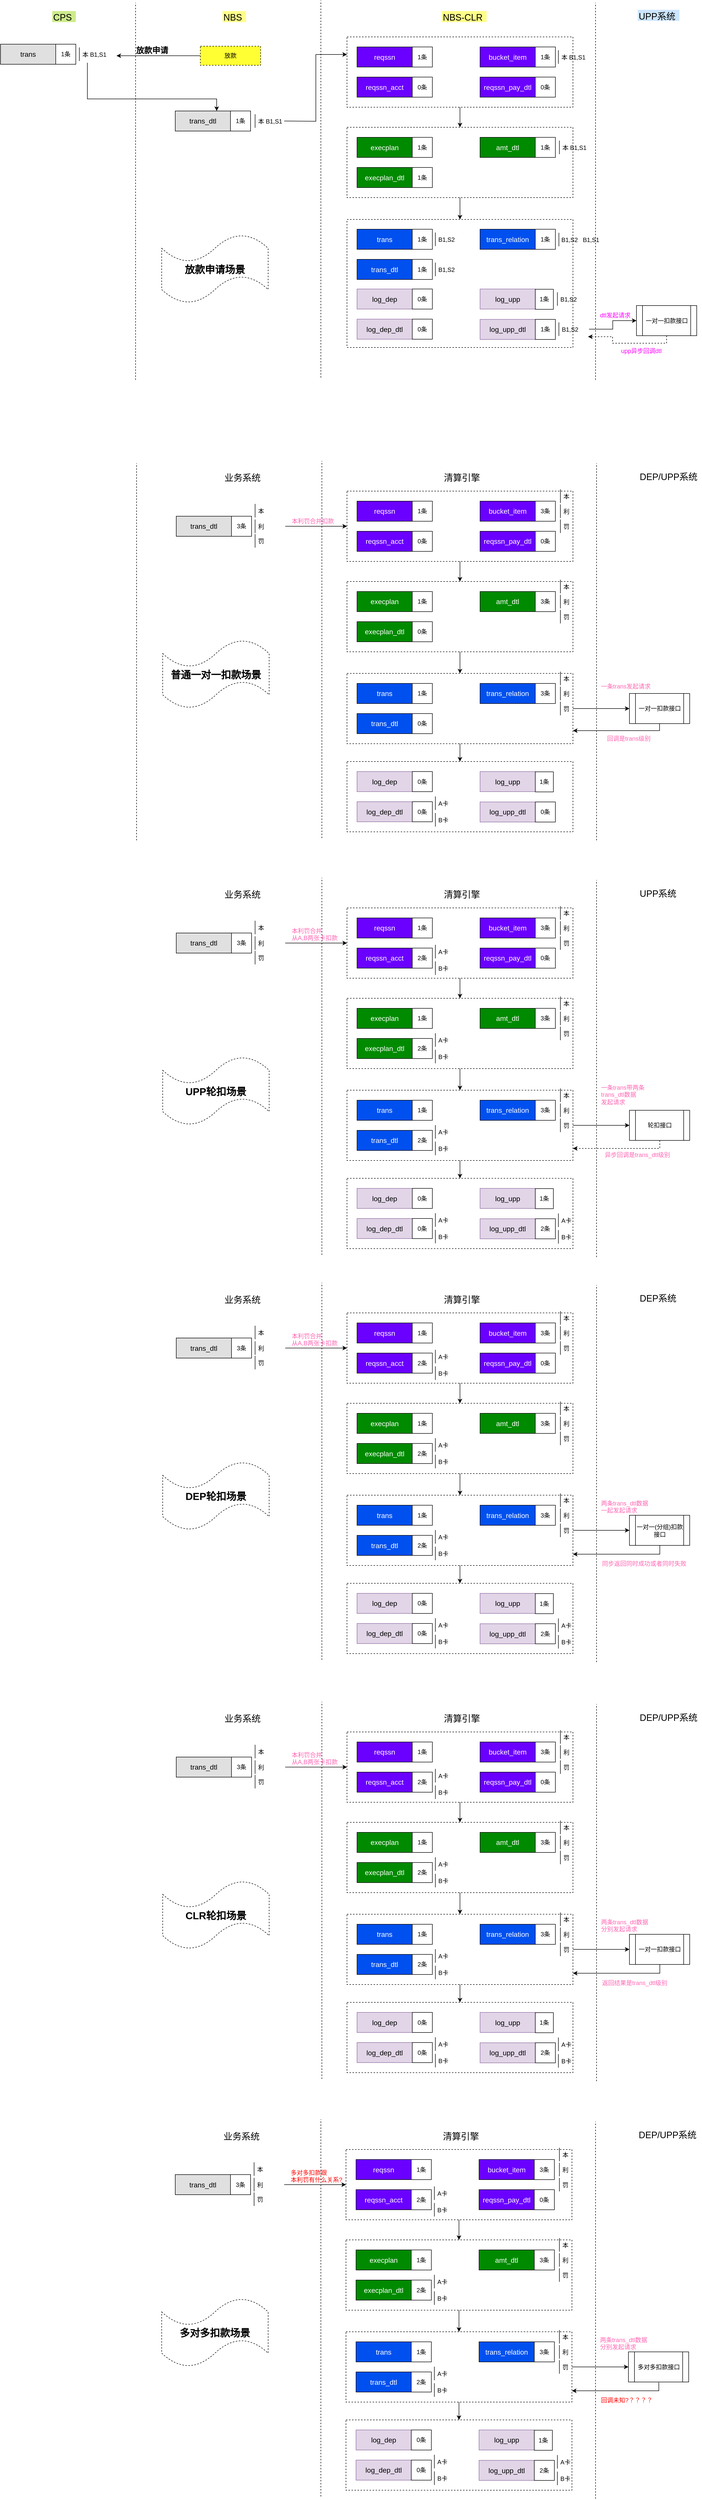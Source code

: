 <mxfile pages="1" version="11.2.5" type="github"><diagram id="w_kF4j-FGfoCd_SVwG7F" name="第 1 页"><mxGraphModel dx="1821" dy="2792" grid="0" gridSize="10" guides="1" tooltips="1" connect="1" arrows="1" fold="1" page="0" pageScale="1" pageWidth="827" pageHeight="1169" math="0" shadow="0"><root><mxCell id="0"/><mxCell id="1" parent="0"/><mxCell id="MegPHWXxi41FwVFFRwHE-89" style="edgeStyle=orthogonalEdgeStyle;rounded=0;orthogonalLoop=1;jettySize=auto;html=1;fontSize=12;fontColor=#000000;" parent="1" source="Bc4VwlejDho3-N6TChZg-9" target="MegPHWXxi41FwVFFRwHE-1" edge="1"><mxGeometry relative="1" as="geometry"/></mxCell><mxCell id="Bc4VwlejDho3-N6TChZg-9" value="" style="rounded=0;whiteSpace=wrap;html=1;fillColor=none;fontSize=14;fontColor=#000000;dashed=1;" parent="1" vertex="1"><mxGeometry x="350" y="120" width="450" height="140" as="geometry"/></mxCell><mxCell id="Bc4VwlejDho3-N6TChZg-1" value="" style="endArrow=none;dashed=1;html=1;" parent="1" edge="1"><mxGeometry width="50" height="50" relative="1" as="geometry"><mxPoint x="300" y="811" as="sourcePoint"/><mxPoint x="300" y="60" as="targetPoint"/></mxGeometry></mxCell><mxCell id="Bc4VwlejDho3-N6TChZg-2" value="reqssn" style="rounded=0;whiteSpace=wrap;html=1;fillColor=#6A00FF;fontColor=#FFFFFF;fontSize=14;" parent="1" vertex="1"><mxGeometry x="370" y="140" width="110" height="40" as="geometry"/></mxCell><mxCell id="Bc4VwlejDho3-N6TChZg-3" value="1条" style="rounded=0;whiteSpace=wrap;html=1;" parent="1" vertex="1"><mxGeometry x="480" y="140" width="40" height="40" as="geometry"/></mxCell><mxCell id="Bc4VwlejDho3-N6TChZg-6" value="trans_dtl" style="rounded=0;whiteSpace=wrap;html=1;fillColor=#E0E0E0;fontColor=#000000;fontSize=14;" parent="1" vertex="1"><mxGeometry x="10" y="170" width="110" height="40" as="geometry"/></mxCell><mxCell id="Bc4VwlejDho3-N6TChZg-7" value="3条" style="rounded=0;whiteSpace=wrap;html=1;" parent="1" vertex="1"><mxGeometry x="120" y="170" width="40" height="40" as="geometry"/></mxCell><mxCell id="Bc4VwlejDho3-N6TChZg-10" value="bucket_item" style="rounded=0;whiteSpace=wrap;html=1;fillColor=#6A00FF;fontColor=#FFFFFF;fontSize=14;" parent="1" vertex="1"><mxGeometry x="615" y="140" width="110" height="40" as="geometry"/></mxCell><mxCell id="Bc4VwlejDho3-N6TChZg-11" value="3条" style="rounded=0;whiteSpace=wrap;html=1;" parent="1" vertex="1"><mxGeometry x="725" y="140" width="40" height="40" as="geometry"/></mxCell><mxCell id="Bc4VwlejDho3-N6TChZg-13" value="reqssn_acct" style="rounded=0;whiteSpace=wrap;html=1;fillColor=#6A00FF;fontColor=#FFFFFF;fontSize=14;" parent="1" vertex="1"><mxGeometry x="370" y="200" width="110" height="40" as="geometry"/></mxCell><mxCell id="Bc4VwlejDho3-N6TChZg-14" value="2条" style="rounded=0;whiteSpace=wrap;html=1;" parent="1" vertex="1"><mxGeometry x="480" y="200" width="40" height="40" as="geometry"/></mxCell><mxCell id="Bc4VwlejDho3-N6TChZg-19" value="A卡" style="shape=partialRectangle;top=0;left=0;right=0;bottom=0;align=left;verticalAlign=top;fillColor=none;spacingLeft=34;spacingRight=4;overflow=hidden;rotatable=0;points=[[0,0.5],[1,0.5]];portConstraint=eastwest;dropTarget=0;fontSize=12;dashed=1;" parent="1" vertex="1"><mxGeometry x="496" y="194" width="90" height="26" as="geometry"/></mxCell><mxCell id="Bc4VwlejDho3-N6TChZg-20" value="" style="shape=partialRectangle;top=0;left=0;bottom=0;fillColor=none;align=left;verticalAlign=top;spacingLeft=4;spacingRight=4;overflow=hidden;rotatable=0;points=[];portConstraint=eastwest;part=1;fontSize=12;" parent="Bc4VwlejDho3-N6TChZg-19" vertex="1" connectable="0"><mxGeometry width="30" height="26" as="geometry"/></mxCell><mxCell id="Bc4VwlejDho3-N6TChZg-21" value="B卡" style="shape=partialRectangle;top=0;left=0;right=0;bottom=0;align=left;verticalAlign=top;fillColor=none;spacingLeft=34;spacingRight=4;overflow=hidden;rotatable=0;points=[[0,0.5],[1,0.5]];portConstraint=eastwest;dropTarget=0;fontSize=12;dashed=1;" parent="1" vertex="1"><mxGeometry x="496" y="227" width="90" height="26" as="geometry"/></mxCell><mxCell id="Bc4VwlejDho3-N6TChZg-22" value="" style="shape=partialRectangle;top=0;left=0;bottom=0;fillColor=none;align=left;verticalAlign=top;spacingLeft=4;spacingRight=4;overflow=hidden;rotatable=0;points=[];portConstraint=eastwest;part=1;fontSize=12;" parent="Bc4VwlejDho3-N6TChZg-21" vertex="1" connectable="0"><mxGeometry width="30" height="26" as="geometry"/></mxCell><mxCell id="Bc4VwlejDho3-N6TChZg-26" value="本" style="shape=partialRectangle;top=0;left=0;right=0;bottom=0;align=left;verticalAlign=top;fillColor=none;spacingLeft=34;spacingRight=4;overflow=hidden;rotatable=0;points=[[0,0.5],[1,0.5]];portConstraint=eastwest;dropTarget=0;fontSize=12;dashed=1;" parent="1" vertex="1"><mxGeometry x="137" y="146" width="90" height="26" as="geometry"/></mxCell><mxCell id="Bc4VwlejDho3-N6TChZg-27" value="" style="shape=partialRectangle;top=0;left=0;bottom=0;fillColor=none;align=left;verticalAlign=top;spacingLeft=4;spacingRight=4;overflow=hidden;rotatable=0;points=[];portConstraint=eastwest;part=1;fontSize=12;" parent="Bc4VwlejDho3-N6TChZg-26" vertex="1" connectable="0"><mxGeometry width="30" height="26" as="geometry"/></mxCell><mxCell id="MegPHWXxi41FwVFFRwHE-88" style="edgeStyle=orthogonalEdgeStyle;rounded=0;orthogonalLoop=1;jettySize=auto;html=1;fontSize=12;fontColor=#000000;" parent="1" source="Bc4VwlejDho3-N6TChZg-28" target="Bc4VwlejDho3-N6TChZg-9" edge="1"><mxGeometry relative="1" as="geometry"/></mxCell><mxCell id="Bc4VwlejDho3-N6TChZg-28" value="利" style="shape=partialRectangle;top=0;left=0;right=0;bottom=0;align=left;verticalAlign=top;fillColor=none;spacingLeft=34;spacingRight=4;overflow=hidden;rotatable=0;points=[[0,0.5],[1,0.5]];portConstraint=eastwest;dropTarget=0;fontSize=12;dashed=1;" parent="1" vertex="1"><mxGeometry x="137" y="177" width="90" height="26" as="geometry"/></mxCell><mxCell id="Bc4VwlejDho3-N6TChZg-29" value="" style="shape=partialRectangle;top=0;left=0;bottom=0;fillColor=none;align=left;verticalAlign=top;spacingLeft=4;spacingRight=4;overflow=hidden;rotatable=0;points=[];portConstraint=eastwest;part=1;fontSize=12;" parent="Bc4VwlejDho3-N6TChZg-28" vertex="1" connectable="0"><mxGeometry width="30" height="26" as="geometry"/></mxCell><mxCell id="Bc4VwlejDho3-N6TChZg-30" value="罚" style="shape=partialRectangle;top=0;left=0;right=0;bottom=0;align=left;verticalAlign=top;fillColor=none;spacingLeft=34;spacingRight=4;overflow=hidden;rotatable=0;points=[[0,0.5],[1,0.5]];portConstraint=eastwest;dropTarget=0;fontSize=12;dashed=1;" parent="1" vertex="1"><mxGeometry x="137" y="206" width="90" height="26" as="geometry"/></mxCell><mxCell id="Bc4VwlejDho3-N6TChZg-31" value="" style="shape=partialRectangle;top=0;left=0;bottom=0;fillColor=none;align=left;verticalAlign=top;spacingLeft=4;spacingRight=4;overflow=hidden;rotatable=0;points=[];portConstraint=eastwest;part=1;fontSize=12;" parent="Bc4VwlejDho3-N6TChZg-30" vertex="1" connectable="0"><mxGeometry width="30" height="26" as="geometry"/></mxCell><mxCell id="Bc4VwlejDho3-N6TChZg-33" value="reqssn_pay_dtl" style="rounded=0;whiteSpace=wrap;html=1;fillColor=#6A00FF;fontColor=#FFFFFF;fontSize=14;" parent="1" vertex="1"><mxGeometry x="615" y="200" width="110" height="40" as="geometry"/></mxCell><mxCell id="Bc4VwlejDho3-N6TChZg-34" value="0条" style="rounded=0;whiteSpace=wrap;html=1;" parent="1" vertex="1"><mxGeometry x="725" y="200" width="40" height="40" as="geometry"/></mxCell><mxCell id="MegPHWXxi41FwVFFRwHE-90" style="edgeStyle=orthogonalEdgeStyle;rounded=0;orthogonalLoop=1;jettySize=auto;html=1;entryX=0.5;entryY=0;entryDx=0;entryDy=0;fontSize=12;fontColor=#000000;" parent="1" source="MegPHWXxi41FwVFFRwHE-1" target="MegPHWXxi41FwVFFRwHE-30" edge="1"><mxGeometry relative="1" as="geometry"/></mxCell><mxCell id="MegPHWXxi41FwVFFRwHE-1" value="" style="rounded=0;whiteSpace=wrap;html=1;fillColor=none;fontSize=14;fontColor=#000000;dashed=1;" parent="1" vertex="1"><mxGeometry x="350" y="300" width="450" height="140" as="geometry"/></mxCell><mxCell id="MegPHWXxi41FwVFFRwHE-2" value="execplan" style="rounded=0;whiteSpace=wrap;html=1;fillColor=#008A00;fontColor=#FFFFFF;fontSize=14;" parent="1" vertex="1"><mxGeometry x="370" y="320" width="110" height="40" as="geometry"/></mxCell><mxCell id="MegPHWXxi41FwVFFRwHE-3" value="1条" style="rounded=0;whiteSpace=wrap;html=1;" parent="1" vertex="1"><mxGeometry x="480" y="320" width="40" height="40" as="geometry"/></mxCell><mxCell id="MegPHWXxi41FwVFFRwHE-4" value="amt_dtl" style="rounded=0;whiteSpace=wrap;html=1;fillColor=#008A00;fontColor=#FFFFFF;fontSize=14;" parent="1" vertex="1"><mxGeometry x="615" y="320" width="110" height="40" as="geometry"/></mxCell><mxCell id="MegPHWXxi41FwVFFRwHE-5" value="3条" style="rounded=0;whiteSpace=wrap;html=1;" parent="1" vertex="1"><mxGeometry x="725" y="320" width="40" height="40" as="geometry"/></mxCell><mxCell id="MegPHWXxi41FwVFFRwHE-6" value="execplan_dtl" style="rounded=0;whiteSpace=wrap;html=1;fillColor=#008A00;fontColor=#FFFFFF;fontSize=14;" parent="1" vertex="1"><mxGeometry x="370" y="380" width="110" height="40" as="geometry"/></mxCell><mxCell id="MegPHWXxi41FwVFFRwHE-7" value="2条" style="rounded=0;whiteSpace=wrap;html=1;" parent="1" vertex="1"><mxGeometry x="480" y="380" width="40" height="40" as="geometry"/></mxCell><mxCell id="MegPHWXxi41FwVFFRwHE-14" value="A卡" style="shape=partialRectangle;top=0;left=0;right=0;bottom=0;align=left;verticalAlign=top;fillColor=none;spacingLeft=34;spacingRight=4;overflow=hidden;rotatable=0;points=[[0,0.5],[1,0.5]];portConstraint=eastwest;dropTarget=0;fontSize=12;dashed=1;" parent="1" vertex="1"><mxGeometry x="496" y="370" width="90" height="26" as="geometry"/></mxCell><mxCell id="MegPHWXxi41FwVFFRwHE-15" value="" style="shape=partialRectangle;top=0;left=0;bottom=0;fillColor=none;align=left;verticalAlign=top;spacingLeft=4;spacingRight=4;overflow=hidden;rotatable=0;points=[];portConstraint=eastwest;part=1;fontSize=12;" parent="MegPHWXxi41FwVFFRwHE-14" vertex="1" connectable="0"><mxGeometry width="30" height="26" as="geometry"/></mxCell><mxCell id="MegPHWXxi41FwVFFRwHE-16" value="B卡" style="shape=partialRectangle;top=0;left=0;right=0;bottom=0;align=left;verticalAlign=top;fillColor=none;spacingLeft=34;spacingRight=4;overflow=hidden;rotatable=0;points=[[0,0.5],[1,0.5]];portConstraint=eastwest;dropTarget=0;fontSize=12;dashed=1;" parent="1" vertex="1"><mxGeometry x="496" y="403" width="90" height="26" as="geometry"/></mxCell><mxCell id="MegPHWXxi41FwVFFRwHE-17" value="" style="shape=partialRectangle;top=0;left=0;bottom=0;fillColor=none;align=left;verticalAlign=top;spacingLeft=4;spacingRight=4;overflow=hidden;rotatable=0;points=[];portConstraint=eastwest;part=1;fontSize=12;" parent="MegPHWXxi41FwVFFRwHE-16" vertex="1" connectable="0"><mxGeometry width="30" height="26" as="geometry"/></mxCell><mxCell id="MegPHWXxi41FwVFFRwHE-18" value="本" style="shape=partialRectangle;top=0;left=0;right=0;bottom=0;align=left;verticalAlign=top;fillColor=none;spacingLeft=34;spacingRight=4;overflow=hidden;rotatable=0;points=[[0,0.5],[1,0.5]];portConstraint=eastwest;dropTarget=0;fontSize=12;dashed=1;" parent="1" vertex="1"><mxGeometry x="745" y="117" width="90" height="26" as="geometry"/></mxCell><mxCell id="MegPHWXxi41FwVFFRwHE-19" value="" style="shape=partialRectangle;top=0;left=0;bottom=0;fillColor=none;align=left;verticalAlign=top;spacingLeft=4;spacingRight=4;overflow=hidden;rotatable=0;points=[];portConstraint=eastwest;part=1;fontSize=12;" parent="MegPHWXxi41FwVFFRwHE-18" vertex="1" connectable="0"><mxGeometry width="30" height="26" as="geometry"/></mxCell><mxCell id="MegPHWXxi41FwVFFRwHE-22" value="罚" style="shape=partialRectangle;top=0;left=0;right=0;bottom=0;align=left;verticalAlign=top;fillColor=none;spacingLeft=34;spacingRight=4;overflow=hidden;rotatable=0;points=[[0,0.5],[1,0.5]];portConstraint=eastwest;dropTarget=0;fontSize=12;dashed=1;" parent="1" vertex="1"><mxGeometry x="745" y="177" width="90" height="26" as="geometry"/></mxCell><mxCell id="MegPHWXxi41FwVFFRwHE-23" value="" style="shape=partialRectangle;top=0;left=0;bottom=0;fillColor=none;align=left;verticalAlign=top;spacingLeft=4;spacingRight=4;overflow=hidden;rotatable=0;points=[];portConstraint=eastwest;part=1;fontSize=12;" parent="MegPHWXxi41FwVFFRwHE-22" vertex="1" connectable="0"><mxGeometry width="30" height="26" as="geometry"/></mxCell><mxCell id="MegPHWXxi41FwVFFRwHE-24" value="罚" style="shape=partialRectangle;top=0;left=0;right=0;bottom=0;align=left;verticalAlign=top;fillColor=none;spacingLeft=34;spacingRight=4;overflow=hidden;rotatable=0;points=[[0,0.5],[1,0.5]];portConstraint=eastwest;dropTarget=0;fontSize=12;dashed=1;" parent="1" vertex="1"><mxGeometry x="745" y="357" width="90" height="26" as="geometry"/></mxCell><mxCell id="MegPHWXxi41FwVFFRwHE-25" value="" style="shape=partialRectangle;top=0;left=0;bottom=0;fillColor=none;align=left;verticalAlign=top;spacingLeft=4;spacingRight=4;overflow=hidden;rotatable=0;points=[];portConstraint=eastwest;part=1;fontSize=12;" parent="MegPHWXxi41FwVFFRwHE-24" vertex="1" connectable="0"><mxGeometry width="30" height="26" as="geometry"/></mxCell><mxCell id="MegPHWXxi41FwVFFRwHE-28" value="本" style="shape=partialRectangle;top=0;left=0;right=0;bottom=0;align=left;verticalAlign=top;fillColor=none;spacingLeft=34;spacingRight=4;overflow=hidden;rotatable=0;points=[[0,0.5],[1,0.5]];portConstraint=eastwest;dropTarget=0;fontSize=12;dashed=1;" parent="1" vertex="1"><mxGeometry x="745" y="297" width="90" height="26" as="geometry"/></mxCell><mxCell id="MegPHWXxi41FwVFFRwHE-29" value="" style="shape=partialRectangle;top=0;left=0;bottom=0;fillColor=none;align=left;verticalAlign=top;spacingLeft=4;spacingRight=4;overflow=hidden;rotatable=0;points=[];portConstraint=eastwest;part=1;fontSize=12;" parent="MegPHWXxi41FwVFFRwHE-28" vertex="1" connectable="0"><mxGeometry width="30" height="26" as="geometry"/></mxCell><mxCell id="MegPHWXxi41FwVFFRwHE-91" style="edgeStyle=orthogonalEdgeStyle;rounded=0;orthogonalLoop=1;jettySize=auto;html=1;fontSize=12;fontColor=#000000;" parent="1" source="MegPHWXxi41FwVFFRwHE-30" target="MegPHWXxi41FwVFFRwHE-47" edge="1"><mxGeometry relative="1" as="geometry"/></mxCell><mxCell id="MegPHWXxi41FwVFFRwHE-94" style="edgeStyle=orthogonalEdgeStyle;rounded=0;orthogonalLoop=1;jettySize=auto;html=1;fontSize=12;fontColor=#000000;" parent="1" source="MegPHWXxi41FwVFFRwHE-30" target="MegPHWXxi41FwVFFRwHE-80" edge="1"><mxGeometry relative="1" as="geometry"/></mxCell><mxCell id="MegPHWXxi41FwVFFRwHE-30" value="" style="rounded=0;whiteSpace=wrap;html=1;fillColor=none;fontSize=14;fontColor=#000000;dashed=1;" parent="1" vertex="1"><mxGeometry x="350" y="483" width="450" height="140" as="geometry"/></mxCell><mxCell id="MegPHWXxi41FwVFFRwHE-31" value="trans" style="rounded=0;whiteSpace=wrap;html=1;fillColor=#0050EF;fontColor=#FFFFFF;fontSize=14;" parent="1" vertex="1"><mxGeometry x="370" y="503" width="110" height="40" as="geometry"/></mxCell><mxCell id="MegPHWXxi41FwVFFRwHE-32" value="1条" style="rounded=0;whiteSpace=wrap;html=1;" parent="1" vertex="1"><mxGeometry x="480" y="503" width="40" height="40" as="geometry"/></mxCell><mxCell id="MegPHWXxi41FwVFFRwHE-33" value="trans_relation" style="rounded=0;whiteSpace=wrap;html=1;fillColor=#0050EF;fontColor=#FFFFFF;fontSize=14;" parent="1" vertex="1"><mxGeometry x="615" y="503" width="110" height="40" as="geometry"/></mxCell><mxCell id="MegPHWXxi41FwVFFRwHE-34" value="3条" style="rounded=0;whiteSpace=wrap;html=1;" parent="1" vertex="1"><mxGeometry x="725" y="503" width="40" height="40" as="geometry"/></mxCell><mxCell id="MegPHWXxi41FwVFFRwHE-35" value="trans_dtl" style="rounded=0;whiteSpace=wrap;html=1;fillColor=#0050EF;fontColor=#FFFFFF;fontSize=14;" parent="1" vertex="1"><mxGeometry x="370" y="563" width="110" height="40" as="geometry"/></mxCell><mxCell id="MegPHWXxi41FwVFFRwHE-36" value="2条" style="rounded=0;whiteSpace=wrap;html=1;" parent="1" vertex="1"><mxGeometry x="480" y="563" width="40" height="40" as="geometry"/></mxCell><mxCell id="MegPHWXxi41FwVFFRwHE-37" value="A卡" style="shape=partialRectangle;top=0;left=0;right=0;bottom=0;align=left;verticalAlign=top;fillColor=none;spacingLeft=34;spacingRight=4;overflow=hidden;rotatable=0;points=[[0,0.5],[1,0.5]];portConstraint=eastwest;dropTarget=0;fontSize=12;dashed=1;" parent="1" vertex="1"><mxGeometry x="496" y="553" width="90" height="26" as="geometry"/></mxCell><mxCell id="MegPHWXxi41FwVFFRwHE-38" value="" style="shape=partialRectangle;top=0;left=0;bottom=0;fillColor=none;align=left;verticalAlign=top;spacingLeft=4;spacingRight=4;overflow=hidden;rotatable=0;points=[];portConstraint=eastwest;part=1;fontSize=12;" parent="MegPHWXxi41FwVFFRwHE-37" vertex="1" connectable="0"><mxGeometry width="30" height="26" as="geometry"/></mxCell><mxCell id="MegPHWXxi41FwVFFRwHE-39" value="B卡" style="shape=partialRectangle;top=0;left=0;right=0;bottom=0;align=left;verticalAlign=top;fillColor=none;spacingLeft=34;spacingRight=4;overflow=hidden;rotatable=0;points=[[0,0.5],[1,0.5]];portConstraint=eastwest;dropTarget=0;fontSize=12;dashed=1;" parent="1" vertex="1"><mxGeometry x="496" y="586" width="90" height="26" as="geometry"/></mxCell><mxCell id="MegPHWXxi41FwVFFRwHE-40" value="" style="shape=partialRectangle;top=0;left=0;bottom=0;fillColor=none;align=left;verticalAlign=top;spacingLeft=4;spacingRight=4;overflow=hidden;rotatable=0;points=[];portConstraint=eastwest;part=1;fontSize=12;" parent="MegPHWXxi41FwVFFRwHE-39" vertex="1" connectable="0"><mxGeometry width="30" height="26" as="geometry"/></mxCell><mxCell id="MegPHWXxi41FwVFFRwHE-41" value="罚" style="shape=partialRectangle;top=0;left=0;right=0;bottom=0;align=left;verticalAlign=top;fillColor=none;spacingLeft=34;spacingRight=4;overflow=hidden;rotatable=0;points=[[0,0.5],[1,0.5]];portConstraint=eastwest;dropTarget=0;fontSize=12;dashed=1;" parent="1" vertex="1"><mxGeometry x="745" y="540" width="90" height="26" as="geometry"/></mxCell><mxCell id="MegPHWXxi41FwVFFRwHE-42" value="" style="shape=partialRectangle;top=0;left=0;bottom=0;fillColor=none;align=left;verticalAlign=top;spacingLeft=4;spacingRight=4;overflow=hidden;rotatable=0;points=[];portConstraint=eastwest;part=1;fontSize=12;" parent="MegPHWXxi41FwVFFRwHE-41" vertex="1" connectable="0"><mxGeometry width="30" height="26" as="geometry"/></mxCell><mxCell id="MegPHWXxi41FwVFFRwHE-45" value="本" style="shape=partialRectangle;top=0;left=0;right=0;bottom=0;align=left;verticalAlign=top;fillColor=none;spacingLeft=34;spacingRight=4;overflow=hidden;rotatable=0;points=[[0,0.5],[1,0.5]];portConstraint=eastwest;dropTarget=0;fontSize=12;dashed=1;" parent="1" vertex="1"><mxGeometry x="745" y="480" width="90" height="26" as="geometry"/></mxCell><mxCell id="MegPHWXxi41FwVFFRwHE-46" value="" style="shape=partialRectangle;top=0;left=0;bottom=0;fillColor=none;align=left;verticalAlign=top;spacingLeft=4;spacingRight=4;overflow=hidden;rotatable=0;points=[];portConstraint=eastwest;part=1;fontSize=12;" parent="MegPHWXxi41FwVFFRwHE-45" vertex="1" connectable="0"><mxGeometry width="30" height="26" as="geometry"/></mxCell><mxCell id="MegPHWXxi41FwVFFRwHE-47" value="" style="rounded=0;whiteSpace=wrap;html=1;fillColor=none;fontSize=14;fontColor=#000000;dashed=1;" parent="1" vertex="1"><mxGeometry x="350" y="658.5" width="450" height="140" as="geometry"/></mxCell><mxCell id="MegPHWXxi41FwVFFRwHE-48" value="log_dep" style="rounded=0;whiteSpace=wrap;html=1;fillColor=#e1d5e7;fontSize=14;strokeColor=#9673a6;" parent="1" vertex="1"><mxGeometry x="370" y="678.5" width="110" height="40" as="geometry"/></mxCell><mxCell id="MegPHWXxi41FwVFFRwHE-49" value="0条" style="rounded=0;whiteSpace=wrap;html=1;" parent="1" vertex="1"><mxGeometry x="480" y="678.5" width="40" height="40" as="geometry"/></mxCell><mxCell id="MegPHWXxi41FwVFFRwHE-50" value="log_upp" style="rounded=0;whiteSpace=wrap;html=1;fillColor=#e1d5e7;fontSize=14;strokeColor=#9673a6;" parent="1" vertex="1"><mxGeometry x="615" y="678.5" width="110" height="40" as="geometry"/></mxCell><mxCell id="MegPHWXxi41FwVFFRwHE-51" value="1条" style="rounded=0;whiteSpace=wrap;html=1;" parent="1" vertex="1"><mxGeometry x="725" y="679" width="36" height="40" as="geometry"/></mxCell><mxCell id="MegPHWXxi41FwVFFRwHE-52" value="log_dep_dtl" style="rounded=0;whiteSpace=wrap;html=1;fillColor=#e1d5e7;fontSize=14;strokeColor=#9673a6;" parent="1" vertex="1"><mxGeometry x="370" y="738.5" width="110" height="40" as="geometry"/></mxCell><mxCell id="MegPHWXxi41FwVFFRwHE-53" value="0条" style="rounded=0;whiteSpace=wrap;html=1;" parent="1" vertex="1"><mxGeometry x="480" y="738.5" width="40" height="40" as="geometry"/></mxCell><mxCell id="MegPHWXxi41FwVFFRwHE-54" value="A卡" style="shape=partialRectangle;top=0;left=0;right=0;bottom=0;align=left;verticalAlign=top;fillColor=none;spacingLeft=34;spacingRight=4;overflow=hidden;rotatable=0;points=[[0,0.5],[1,0.5]];portConstraint=eastwest;dropTarget=0;fontSize=12;dashed=1;" parent="1" vertex="1"><mxGeometry x="496" y="728.5" width="90" height="26" as="geometry"/></mxCell><mxCell id="MegPHWXxi41FwVFFRwHE-55" value="" style="shape=partialRectangle;top=0;left=0;bottom=0;fillColor=none;align=left;verticalAlign=top;spacingLeft=4;spacingRight=4;overflow=hidden;rotatable=0;points=[];portConstraint=eastwest;part=1;fontSize=12;" parent="MegPHWXxi41FwVFFRwHE-54" vertex="1" connectable="0"><mxGeometry width="30" height="26" as="geometry"/></mxCell><mxCell id="MegPHWXxi41FwVFFRwHE-56" value="B卡" style="shape=partialRectangle;top=0;left=0;right=0;bottom=0;align=left;verticalAlign=top;fillColor=none;spacingLeft=34;spacingRight=4;overflow=hidden;rotatable=0;points=[[0,0.5],[1,0.5]];portConstraint=eastwest;dropTarget=0;fontSize=12;dashed=1;" parent="1" vertex="1"><mxGeometry x="496" y="761.5" width="90" height="26" as="geometry"/></mxCell><mxCell id="MegPHWXxi41FwVFFRwHE-57" value="" style="shape=partialRectangle;top=0;left=0;bottom=0;fillColor=none;align=left;verticalAlign=top;spacingLeft=4;spacingRight=4;overflow=hidden;rotatable=0;points=[];portConstraint=eastwest;part=1;fontSize=12;" parent="MegPHWXxi41FwVFFRwHE-56" vertex="1" connectable="0"><mxGeometry width="30" height="26" as="geometry"/></mxCell><mxCell id="MegPHWXxi41FwVFFRwHE-64" value="log_upp_dtl" style="rounded=0;whiteSpace=wrap;html=1;fillColor=#e1d5e7;fontSize=14;strokeColor=#9673a6;" parent="1" vertex="1"><mxGeometry x="615" y="739" width="110" height="40" as="geometry"/></mxCell><mxCell id="MegPHWXxi41FwVFFRwHE-65" value="2条" style="rounded=0;whiteSpace=wrap;html=1;" parent="1" vertex="1"><mxGeometry x="725" y="739" width="40" height="40" as="geometry"/></mxCell><mxCell id="MegPHWXxi41FwVFFRwHE-66" value="A卡" style="shape=partialRectangle;top=0;left=0;right=0;bottom=0;align=left;verticalAlign=top;fillColor=none;spacingLeft=34;spacingRight=4;overflow=hidden;rotatable=0;points=[[0,0.5],[1,0.5]];portConstraint=eastwest;dropTarget=0;fontSize=12;dashed=1;" parent="1" vertex="1"><mxGeometry x="741" y="729" width="90" height="26" as="geometry"/></mxCell><mxCell id="MegPHWXxi41FwVFFRwHE-67" value="" style="shape=partialRectangle;top=0;left=0;bottom=0;fillColor=none;align=left;verticalAlign=top;spacingLeft=4;spacingRight=4;overflow=hidden;rotatable=0;points=[];portConstraint=eastwest;part=1;fontSize=12;" parent="MegPHWXxi41FwVFFRwHE-66" vertex="1" connectable="0"><mxGeometry width="30" height="26" as="geometry"/></mxCell><mxCell id="MegPHWXxi41FwVFFRwHE-68" value="B卡" style="shape=partialRectangle;top=0;left=0;right=0;bottom=0;align=left;verticalAlign=top;fillColor=none;spacingLeft=34;spacingRight=4;overflow=hidden;rotatable=0;points=[[0,0.5],[1,0.5]];portConstraint=eastwest;dropTarget=0;fontSize=12;dashed=1;" parent="1" vertex="1"><mxGeometry x="741" y="762" width="90" height="26" as="geometry"/></mxCell><mxCell id="MegPHWXxi41FwVFFRwHE-69" value="" style="shape=partialRectangle;top=0;left=0;bottom=0;fillColor=none;align=left;verticalAlign=top;spacingLeft=4;spacingRight=4;overflow=hidden;rotatable=0;points=[];portConstraint=eastwest;part=1;fontSize=12;" parent="MegPHWXxi41FwVFFRwHE-68" vertex="1" connectable="0"><mxGeometry width="30" height="26" as="geometry"/></mxCell><mxCell id="MegPHWXxi41FwVFFRwHE-70" value="" style="endArrow=none;dashed=1;html=1;" parent="1" edge="1"><mxGeometry width="50" height="50" relative="1" as="geometry"><mxPoint x="847" y="815.5" as="sourcePoint"/><mxPoint x="847" y="64.5" as="targetPoint"/></mxGeometry></mxCell><mxCell id="MegPHWXxi41FwVFFRwHE-71" value="业务系统" style="text;html=1;resizable=0;points=[];autosize=1;align=left;verticalAlign=top;spacingTop=-4;fontSize=18;fontColor=#000000;" parent="1" vertex="1"><mxGeometry x="104" y="81" width="66" height="17" as="geometry"/></mxCell><mxCell id="MegPHWXxi41FwVFFRwHE-72" value="清算引擎" style="text;html=1;resizable=0;points=[];autosize=1;align=left;verticalAlign=top;spacingTop=-4;fontSize=18;fontColor=#000000;" parent="1" vertex="1"><mxGeometry x="541" y="81" width="82" height="22" as="geometry"/></mxCell><mxCell id="MegPHWXxi41FwVFFRwHE-73" value="UPP系统" style="text;html=1;resizable=0;points=[];autosize=1;align=left;verticalAlign=top;spacingTop=-4;fontSize=18;fontColor=#000000;" parent="1" vertex="1"><mxGeometry x="931" y="78.5" width="83" height="22" as="geometry"/></mxCell><mxCell id="MegPHWXxi41FwVFFRwHE-79" value="&lt;div&gt;UPP轮扣场景&lt;/div&gt;" style="shape=tape;whiteSpace=wrap;html=1;dashed=1;strokeWidth=1;fillColor=none;fontSize=20;fontColor=#000000;fontStyle=1" parent="1" vertex="1"><mxGeometry x="-17" y="416" width="212" height="137" as="geometry"/></mxCell><mxCell id="MegPHWXxi41FwVFFRwHE-374" style="edgeStyle=orthogonalEdgeStyle;rounded=0;orthogonalLoop=1;jettySize=auto;html=1;fontSize=12;fontColor=#FF66B3;dashed=1;" parent="1" target="MegPHWXxi41FwVFFRwHE-30" edge="1"><mxGeometry relative="1" as="geometry"><mxPoint x="973" y="583" as="sourcePoint"/><mxPoint x="828" y="599" as="targetPoint"/><Array as="points"><mxPoint x="973" y="599"/></Array></mxGeometry></mxCell><mxCell id="MegPHWXxi41FwVFFRwHE-375" value="异步回调是trans_dtl级别" style="text;html=1;resizable=0;points=[];align=center;verticalAlign=middle;labelBackgroundColor=#ffffff;fontSize=12;fontColor=#FF66B3;" parent="MegPHWXxi41FwVFFRwHE-374" vertex="1" connectable="0"><mxGeometry x="-0.762" y="4" relative="1" as="geometry"><mxPoint x="-38.5" y="9" as="offset"/></mxGeometry></mxCell><mxCell id="MegPHWXxi41FwVFFRwHE-80" value="轮扣接口" style="shape=process;whiteSpace=wrap;html=1;backgroundOutline=1;strokeWidth=1;fillColor=none;fontSize=12;fontColor=#000000;" parent="1" vertex="1"><mxGeometry x="912.5" y="523" width="120" height="60" as="geometry"/></mxCell><mxCell id="MegPHWXxi41FwVFFRwHE-81" value="利" style="shape=partialRectangle;top=0;left=0;right=0;bottom=0;align=left;verticalAlign=top;fillColor=none;spacingLeft=34;spacingRight=4;overflow=hidden;rotatable=0;points=[[0,0.5],[1,0.5]];portConstraint=eastwest;dropTarget=0;fontSize=12;dashed=1;" parent="1" vertex="1"><mxGeometry x="745" y="147" width="90" height="26" as="geometry"/></mxCell><mxCell id="MegPHWXxi41FwVFFRwHE-82" value="" style="shape=partialRectangle;top=0;left=0;bottom=0;fillColor=none;align=left;verticalAlign=top;spacingLeft=4;spacingRight=4;overflow=hidden;rotatable=0;points=[];portConstraint=eastwest;part=1;fontSize=12;" parent="MegPHWXxi41FwVFFRwHE-81" vertex="1" connectable="0"><mxGeometry width="30" height="26" as="geometry"/></mxCell><mxCell id="MegPHWXxi41FwVFFRwHE-83" value="利" style="shape=partialRectangle;top=0;left=0;right=0;bottom=0;align=left;verticalAlign=top;fillColor=none;spacingLeft=34;spacingRight=4;overflow=hidden;rotatable=0;points=[[0,0.5],[1,0.5]];portConstraint=eastwest;dropTarget=0;fontSize=12;dashed=1;" parent="1" vertex="1"><mxGeometry x="745" y="327" width="90" height="26" as="geometry"/></mxCell><mxCell id="MegPHWXxi41FwVFFRwHE-84" value="" style="shape=partialRectangle;top=0;left=0;bottom=0;fillColor=none;align=left;verticalAlign=top;spacingLeft=4;spacingRight=4;overflow=hidden;rotatable=0;points=[];portConstraint=eastwest;part=1;fontSize=12;" parent="MegPHWXxi41FwVFFRwHE-83" vertex="1" connectable="0"><mxGeometry width="30" height="26" as="geometry"/></mxCell><mxCell id="MegPHWXxi41FwVFFRwHE-85" value="利" style="shape=partialRectangle;top=0;left=0;right=0;bottom=0;align=left;verticalAlign=top;fillColor=none;spacingLeft=34;spacingRight=4;overflow=hidden;rotatable=0;points=[[0,0.5],[1,0.5]];portConstraint=eastwest;dropTarget=0;fontSize=12;dashed=1;" parent="1" vertex="1"><mxGeometry x="745" y="510" width="90" height="26" as="geometry"/></mxCell><mxCell id="MegPHWXxi41FwVFFRwHE-86" value="" style="shape=partialRectangle;top=0;left=0;bottom=0;fillColor=none;align=left;verticalAlign=top;spacingLeft=4;spacingRight=4;overflow=hidden;rotatable=0;points=[];portConstraint=eastwest;part=1;fontSize=12;" parent="MegPHWXxi41FwVFFRwHE-85" vertex="1" connectable="0"><mxGeometry width="30" height="26" as="geometry"/></mxCell><mxCell id="MegPHWXxi41FwVFFRwHE-87" value="&lt;div&gt;本利罚合并&lt;/div&gt;&lt;div&gt;从A,B两张卡扣款&lt;/div&gt;" style="text;html=1;resizable=0;points=[];autosize=1;align=left;verticalAlign=top;spacingTop=-4;fontSize=12;fontColor=#FF66B3;" parent="1" vertex="1"><mxGeometry x="238" y="156" width="100" height="28" as="geometry"/></mxCell><mxCell id="MegPHWXxi41FwVFFRwHE-95" value="&lt;div&gt;一条trans带两条&lt;/div&gt;&lt;div&gt;trans_dtl数据&lt;/div&gt;&lt;div&gt;发起请求&lt;/div&gt;" style="text;html=1;resizable=0;points=[];autosize=1;align=left;verticalAlign=top;spacingTop=-4;fontSize=12;fontColor=#FF66B3;" parent="1" vertex="1"><mxGeometry x="853.5" y="468" width="98" height="42" as="geometry"/></mxCell><mxCell id="MegPHWXxi41FwVFFRwHE-190" style="edgeStyle=orthogonalEdgeStyle;rounded=0;orthogonalLoop=1;jettySize=auto;html=1;fontSize=12;fontColor=#000000;" parent="1" source="MegPHWXxi41FwVFFRwHE-197" target="MegPHWXxi41FwVFFRwHE-218" edge="1"><mxGeometry relative="1" as="geometry"/></mxCell><mxCell id="MegPHWXxi41FwVFFRwHE-191" value="" style="endArrow=none;dashed=1;html=1;" parent="1" edge="1"><mxGeometry width="50" height="50" relative="1" as="geometry"><mxPoint x="300" y="-19" as="sourcePoint"/><mxPoint x="300" y="-770" as="targetPoint"/></mxGeometry></mxCell><mxCell id="MegPHWXxi41FwVFFRwHE-192" style="edgeStyle=orthogonalEdgeStyle;rounded=0;orthogonalLoop=1;jettySize=auto;html=1;fontSize=12;fontColor=#000000;" parent="1" source="MegPHWXxi41FwVFFRwHE-212" target="MegPHWXxi41FwVFFRwHE-197" edge="1"><mxGeometry relative="1" as="geometry"/></mxCell><mxCell id="MegPHWXxi41FwVFFRwHE-193" style="edgeStyle=orthogonalEdgeStyle;rounded=0;orthogonalLoop=1;jettySize=auto;html=1;entryX=0.5;entryY=0;entryDx=0;entryDy=0;fontSize=12;fontColor=#000000;" parent="1" source="MegPHWXxi41FwVFFRwHE-218" target="MegPHWXxi41FwVFFRwHE-237" edge="1"><mxGeometry relative="1" as="geometry"/></mxCell><mxCell id="MegPHWXxi41FwVFFRwHE-194" style="edgeStyle=orthogonalEdgeStyle;rounded=0;orthogonalLoop=1;jettySize=auto;html=1;fontSize=12;fontColor=#000000;" parent="1" source="MegPHWXxi41FwVFFRwHE-237" target="MegPHWXxi41FwVFFRwHE-252" edge="1"><mxGeometry relative="1" as="geometry"/></mxCell><mxCell id="MegPHWXxi41FwVFFRwHE-195" style="edgeStyle=orthogonalEdgeStyle;rounded=0;orthogonalLoop=1;jettySize=auto;html=1;fontSize=12;fontColor=#000000;" parent="1" source="MegPHWXxi41FwVFFRwHE-237" target="MegPHWXxi41FwVFFRwHE-273" edge="1"><mxGeometry relative="1" as="geometry"/></mxCell><mxCell id="MegPHWXxi41FwVFFRwHE-196" value="" style="endArrow=none;dashed=1;html=1;" parent="1" edge="1"><mxGeometry width="50" height="50" relative="1" as="geometry"><mxPoint x="847" y="-14.5" as="sourcePoint"/><mxPoint x="847" y="-765.5" as="targetPoint"/></mxGeometry></mxCell><mxCell id="MegPHWXxi41FwVFFRwHE-197" value="" style="rounded=0;whiteSpace=wrap;html=1;fillColor=none;fontSize=14;fontColor=#000000;dashed=1;" parent="1" vertex="1"><mxGeometry x="350" y="-710" width="450" height="140" as="geometry"/></mxCell><mxCell id="MegPHWXxi41FwVFFRwHE-198" value="reqssn" style="rounded=0;whiteSpace=wrap;html=1;fillColor=#6A00FF;fontColor=#FFFFFF;fontSize=14;" parent="1" vertex="1"><mxGeometry x="370" y="-690" width="110" height="40" as="geometry"/></mxCell><mxCell id="MegPHWXxi41FwVFFRwHE-199" value="1条" style="rounded=0;whiteSpace=wrap;html=1;" parent="1" vertex="1"><mxGeometry x="480" y="-690" width="40" height="40" as="geometry"/></mxCell><mxCell id="MegPHWXxi41FwVFFRwHE-200" value="trans_dtl" style="rounded=0;whiteSpace=wrap;html=1;fillColor=#E0E0E0;fontColor=#000000;fontSize=14;" parent="1" vertex="1"><mxGeometry x="10" y="-660" width="110" height="40" as="geometry"/></mxCell><mxCell id="MegPHWXxi41FwVFFRwHE-201" value="3条" style="rounded=0;whiteSpace=wrap;html=1;" parent="1" vertex="1"><mxGeometry x="120" y="-660" width="40" height="40" as="geometry"/></mxCell><mxCell id="MegPHWXxi41FwVFFRwHE-202" value="bucket_item" style="rounded=0;whiteSpace=wrap;html=1;fillColor=#6A00FF;fontColor=#FFFFFF;fontSize=14;" parent="1" vertex="1"><mxGeometry x="615" y="-690" width="110" height="40" as="geometry"/></mxCell><mxCell id="MegPHWXxi41FwVFFRwHE-203" value="3条" style="rounded=0;whiteSpace=wrap;html=1;" parent="1" vertex="1"><mxGeometry x="725" y="-690" width="40" height="40" as="geometry"/></mxCell><mxCell id="MegPHWXxi41FwVFFRwHE-204" value="reqssn_acct" style="rounded=0;whiteSpace=wrap;html=1;fillColor=#6A00FF;fontColor=#FFFFFF;fontSize=14;" parent="1" vertex="1"><mxGeometry x="370" y="-630" width="110" height="40" as="geometry"/></mxCell><mxCell id="MegPHWXxi41FwVFFRwHE-205" value="0条" style="rounded=0;whiteSpace=wrap;html=1;" parent="1" vertex="1"><mxGeometry x="480" y="-630" width="40" height="40" as="geometry"/></mxCell><mxCell id="MegPHWXxi41FwVFFRwHE-210" value="本" style="shape=partialRectangle;top=0;left=0;right=0;bottom=0;align=left;verticalAlign=top;fillColor=none;spacingLeft=34;spacingRight=4;overflow=hidden;rotatable=0;points=[[0,0.5],[1,0.5]];portConstraint=eastwest;dropTarget=0;fontSize=12;dashed=1;" parent="1" vertex="1"><mxGeometry x="137" y="-684" width="90" height="26" as="geometry"/></mxCell><mxCell id="MegPHWXxi41FwVFFRwHE-211" value="" style="shape=partialRectangle;top=0;left=0;bottom=0;fillColor=none;align=left;verticalAlign=top;spacingLeft=4;spacingRight=4;overflow=hidden;rotatable=0;points=[];portConstraint=eastwest;part=1;fontSize=12;" parent="MegPHWXxi41FwVFFRwHE-210" vertex="1" connectable="0"><mxGeometry width="30" height="26" as="geometry"/></mxCell><mxCell id="MegPHWXxi41FwVFFRwHE-212" value="利" style="shape=partialRectangle;top=0;left=0;right=0;bottom=0;align=left;verticalAlign=top;fillColor=none;spacingLeft=34;spacingRight=4;overflow=hidden;rotatable=0;points=[[0,0.5],[1,0.5]];portConstraint=eastwest;dropTarget=0;fontSize=12;dashed=1;" parent="1" vertex="1"><mxGeometry x="137" y="-653" width="90" height="26" as="geometry"/></mxCell><mxCell id="MegPHWXxi41FwVFFRwHE-213" value="" style="shape=partialRectangle;top=0;left=0;bottom=0;fillColor=none;align=left;verticalAlign=top;spacingLeft=4;spacingRight=4;overflow=hidden;rotatable=0;points=[];portConstraint=eastwest;part=1;fontSize=12;" parent="MegPHWXxi41FwVFFRwHE-212" vertex="1" connectable="0"><mxGeometry width="30" height="26" as="geometry"/></mxCell><mxCell id="MegPHWXxi41FwVFFRwHE-214" value="罚" style="shape=partialRectangle;top=0;left=0;right=0;bottom=0;align=left;verticalAlign=top;fillColor=none;spacingLeft=34;spacingRight=4;overflow=hidden;rotatable=0;points=[[0,0.5],[1,0.5]];portConstraint=eastwest;dropTarget=0;fontSize=12;dashed=1;" parent="1" vertex="1"><mxGeometry x="137" y="-624" width="90" height="26" as="geometry"/></mxCell><mxCell id="MegPHWXxi41FwVFFRwHE-215" value="" style="shape=partialRectangle;top=0;left=0;bottom=0;fillColor=none;align=left;verticalAlign=top;spacingLeft=4;spacingRight=4;overflow=hidden;rotatable=0;points=[];portConstraint=eastwest;part=1;fontSize=12;" parent="MegPHWXxi41FwVFFRwHE-214" vertex="1" connectable="0"><mxGeometry width="30" height="26" as="geometry"/></mxCell><mxCell id="MegPHWXxi41FwVFFRwHE-216" value="reqssn_pay_dtl" style="rounded=0;whiteSpace=wrap;html=1;fillColor=#6A00FF;fontColor=#FFFFFF;fontSize=14;" parent="1" vertex="1"><mxGeometry x="615" y="-630" width="110" height="40" as="geometry"/></mxCell><mxCell id="MegPHWXxi41FwVFFRwHE-217" value="0条" style="rounded=0;whiteSpace=wrap;html=1;" parent="1" vertex="1"><mxGeometry x="725" y="-630" width="40" height="40" as="geometry"/></mxCell><mxCell id="MegPHWXxi41FwVFFRwHE-218" value="" style="rounded=0;whiteSpace=wrap;html=1;fillColor=none;fontSize=14;fontColor=#000000;dashed=1;" parent="1" vertex="1"><mxGeometry x="350" y="-530" width="450" height="140" as="geometry"/></mxCell><mxCell id="MegPHWXxi41FwVFFRwHE-219" value="execplan" style="rounded=0;whiteSpace=wrap;html=1;fillColor=#008A00;fontColor=#FFFFFF;fontSize=14;" parent="1" vertex="1"><mxGeometry x="370" y="-510" width="110" height="40" as="geometry"/></mxCell><mxCell id="MegPHWXxi41FwVFFRwHE-220" value="1条" style="rounded=0;whiteSpace=wrap;html=1;" parent="1" vertex="1"><mxGeometry x="480" y="-510" width="40" height="40" as="geometry"/></mxCell><mxCell id="MegPHWXxi41FwVFFRwHE-221" value="amt_dtl" style="rounded=0;whiteSpace=wrap;html=1;fillColor=#008A00;fontColor=#FFFFFF;fontSize=14;" parent="1" vertex="1"><mxGeometry x="615" y="-510" width="110" height="40" as="geometry"/></mxCell><mxCell id="MegPHWXxi41FwVFFRwHE-222" value="3条" style="rounded=0;whiteSpace=wrap;html=1;" parent="1" vertex="1"><mxGeometry x="725" y="-510" width="40" height="40" as="geometry"/></mxCell><mxCell id="MegPHWXxi41FwVFFRwHE-223" value="execplan_dtl" style="rounded=0;whiteSpace=wrap;html=1;fillColor=#008A00;fontColor=#FFFFFF;fontSize=14;" parent="1" vertex="1"><mxGeometry x="370" y="-450" width="110" height="40" as="geometry"/></mxCell><mxCell id="MegPHWXxi41FwVFFRwHE-224" value="0条" style="rounded=0;whiteSpace=wrap;html=1;" parent="1" vertex="1"><mxGeometry x="480" y="-450" width="40" height="40" as="geometry"/></mxCell><mxCell id="MegPHWXxi41FwVFFRwHE-229" value="本" style="shape=partialRectangle;top=0;left=0;right=0;bottom=0;align=left;verticalAlign=top;fillColor=none;spacingLeft=34;spacingRight=4;overflow=hidden;rotatable=0;points=[[0,0.5],[1,0.5]];portConstraint=eastwest;dropTarget=0;fontSize=12;dashed=1;" parent="1" vertex="1"><mxGeometry x="745" y="-713" width="90" height="26" as="geometry"/></mxCell><mxCell id="MegPHWXxi41FwVFFRwHE-230" value="" style="shape=partialRectangle;top=0;left=0;bottom=0;fillColor=none;align=left;verticalAlign=top;spacingLeft=4;spacingRight=4;overflow=hidden;rotatable=0;points=[];portConstraint=eastwest;part=1;fontSize=12;" parent="MegPHWXxi41FwVFFRwHE-229" vertex="1" connectable="0"><mxGeometry width="30" height="26" as="geometry"/></mxCell><mxCell id="MegPHWXxi41FwVFFRwHE-231" value="罚" style="shape=partialRectangle;top=0;left=0;right=0;bottom=0;align=left;verticalAlign=top;fillColor=none;spacingLeft=34;spacingRight=4;overflow=hidden;rotatable=0;points=[[0,0.5],[1,0.5]];portConstraint=eastwest;dropTarget=0;fontSize=12;dashed=1;" parent="1" vertex="1"><mxGeometry x="745" y="-653" width="90" height="26" as="geometry"/></mxCell><mxCell id="MegPHWXxi41FwVFFRwHE-232" value="" style="shape=partialRectangle;top=0;left=0;bottom=0;fillColor=none;align=left;verticalAlign=top;spacingLeft=4;spacingRight=4;overflow=hidden;rotatable=0;points=[];portConstraint=eastwest;part=1;fontSize=12;" parent="MegPHWXxi41FwVFFRwHE-231" vertex="1" connectable="0"><mxGeometry width="30" height="26" as="geometry"/></mxCell><mxCell id="MegPHWXxi41FwVFFRwHE-233" value="罚" style="shape=partialRectangle;top=0;left=0;right=0;bottom=0;align=left;verticalAlign=top;fillColor=none;spacingLeft=34;spacingRight=4;overflow=hidden;rotatable=0;points=[[0,0.5],[1,0.5]];portConstraint=eastwest;dropTarget=0;fontSize=12;dashed=1;" parent="1" vertex="1"><mxGeometry x="745" y="-473" width="90" height="26" as="geometry"/></mxCell><mxCell id="MegPHWXxi41FwVFFRwHE-234" value="" style="shape=partialRectangle;top=0;left=0;bottom=0;fillColor=none;align=left;verticalAlign=top;spacingLeft=4;spacingRight=4;overflow=hidden;rotatable=0;points=[];portConstraint=eastwest;part=1;fontSize=12;" parent="MegPHWXxi41FwVFFRwHE-233" vertex="1" connectable="0"><mxGeometry width="30" height="26" as="geometry"/></mxCell><mxCell id="MegPHWXxi41FwVFFRwHE-235" value="本" style="shape=partialRectangle;top=0;left=0;right=0;bottom=0;align=left;verticalAlign=top;fillColor=none;spacingLeft=34;spacingRight=4;overflow=hidden;rotatable=0;points=[[0,0.5],[1,0.5]];portConstraint=eastwest;dropTarget=0;fontSize=12;dashed=1;" parent="1" vertex="1"><mxGeometry x="745" y="-533" width="90" height="26" as="geometry"/></mxCell><mxCell id="MegPHWXxi41FwVFFRwHE-236" value="" style="shape=partialRectangle;top=0;left=0;bottom=0;fillColor=none;align=left;verticalAlign=top;spacingLeft=4;spacingRight=4;overflow=hidden;rotatable=0;points=[];portConstraint=eastwest;part=1;fontSize=12;" parent="MegPHWXxi41FwVFFRwHE-235" vertex="1" connectable="0"><mxGeometry width="30" height="26" as="geometry"/></mxCell><mxCell id="MegPHWXxi41FwVFFRwHE-237" value="" style="rounded=0;whiteSpace=wrap;html=1;fillColor=none;fontSize=14;fontColor=#000000;dashed=1;" parent="1" vertex="1"><mxGeometry x="350" y="-347" width="450" height="140" as="geometry"/></mxCell><mxCell id="MegPHWXxi41FwVFFRwHE-238" value="trans" style="rounded=0;whiteSpace=wrap;html=1;fillColor=#0050EF;fontColor=#FFFFFF;fontSize=14;" parent="1" vertex="1"><mxGeometry x="370" y="-327" width="110" height="40" as="geometry"/></mxCell><mxCell id="MegPHWXxi41FwVFFRwHE-239" value="1条" style="rounded=0;whiteSpace=wrap;html=1;" parent="1" vertex="1"><mxGeometry x="480" y="-327" width="40" height="40" as="geometry"/></mxCell><mxCell id="MegPHWXxi41FwVFFRwHE-240" value="trans_relation" style="rounded=0;whiteSpace=wrap;html=1;fillColor=#0050EF;fontColor=#FFFFFF;fontSize=14;" parent="1" vertex="1"><mxGeometry x="615" y="-327" width="110" height="40" as="geometry"/></mxCell><mxCell id="MegPHWXxi41FwVFFRwHE-241" value="3条" style="rounded=0;whiteSpace=wrap;html=1;" parent="1" vertex="1"><mxGeometry x="725" y="-327" width="40" height="40" as="geometry"/></mxCell><mxCell id="MegPHWXxi41FwVFFRwHE-242" value="trans_dtl" style="rounded=0;whiteSpace=wrap;html=1;fillColor=#0050EF;fontColor=#FFFFFF;fontSize=14;" parent="1" vertex="1"><mxGeometry x="370" y="-267" width="110" height="40" as="geometry"/></mxCell><mxCell id="MegPHWXxi41FwVFFRwHE-243" value="0条" style="rounded=0;whiteSpace=wrap;html=1;" parent="1" vertex="1"><mxGeometry x="480" y="-267" width="40" height="40" as="geometry"/></mxCell><mxCell id="MegPHWXxi41FwVFFRwHE-248" value="罚" style="shape=partialRectangle;top=0;left=0;right=0;bottom=0;align=left;verticalAlign=top;fillColor=none;spacingLeft=34;spacingRight=4;overflow=hidden;rotatable=0;points=[[0,0.5],[1,0.5]];portConstraint=eastwest;dropTarget=0;fontSize=12;dashed=1;" parent="1" vertex="1"><mxGeometry x="745" y="-290" width="90" height="26" as="geometry"/></mxCell><mxCell id="MegPHWXxi41FwVFFRwHE-249" value="" style="shape=partialRectangle;top=0;left=0;bottom=0;fillColor=none;align=left;verticalAlign=top;spacingLeft=4;spacingRight=4;overflow=hidden;rotatable=0;points=[];portConstraint=eastwest;part=1;fontSize=12;" parent="MegPHWXxi41FwVFFRwHE-248" vertex="1" connectable="0"><mxGeometry width="30" height="26" as="geometry"/></mxCell><mxCell id="MegPHWXxi41FwVFFRwHE-250" value="本" style="shape=partialRectangle;top=0;left=0;right=0;bottom=0;align=left;verticalAlign=top;fillColor=none;spacingLeft=34;spacingRight=4;overflow=hidden;rotatable=0;points=[[0,0.5],[1,0.5]];portConstraint=eastwest;dropTarget=0;fontSize=12;dashed=1;" parent="1" vertex="1"><mxGeometry x="745" y="-350" width="90" height="26" as="geometry"/></mxCell><mxCell id="MegPHWXxi41FwVFFRwHE-251" value="" style="shape=partialRectangle;top=0;left=0;bottom=0;fillColor=none;align=left;verticalAlign=top;spacingLeft=4;spacingRight=4;overflow=hidden;rotatable=0;points=[];portConstraint=eastwest;part=1;fontSize=12;" parent="MegPHWXxi41FwVFFRwHE-250" vertex="1" connectable="0"><mxGeometry width="30" height="26" as="geometry"/></mxCell><mxCell id="MegPHWXxi41FwVFFRwHE-252" value="" style="rounded=0;whiteSpace=wrap;html=1;fillColor=none;fontSize=14;fontColor=#000000;dashed=1;" parent="1" vertex="1"><mxGeometry x="350" y="-171.5" width="450" height="140" as="geometry"/></mxCell><mxCell id="MegPHWXxi41FwVFFRwHE-253" value="log_dep" style="rounded=0;whiteSpace=wrap;html=1;fillColor=#e1d5e7;fontSize=14;strokeColor=#9673a6;" parent="1" vertex="1"><mxGeometry x="370" y="-151.5" width="110" height="40" as="geometry"/></mxCell><mxCell id="MegPHWXxi41FwVFFRwHE-254" value="0条" style="rounded=0;whiteSpace=wrap;html=1;" parent="1" vertex="1"><mxGeometry x="480" y="-151.5" width="40" height="40" as="geometry"/></mxCell><mxCell id="MegPHWXxi41FwVFFRwHE-255" value="log_upp" style="rounded=0;whiteSpace=wrap;html=1;fillColor=#e1d5e7;fontSize=14;strokeColor=#9673a6;" parent="1" vertex="1"><mxGeometry x="615" y="-151.5" width="110" height="40" as="geometry"/></mxCell><mxCell id="MegPHWXxi41FwVFFRwHE-256" value="1条" style="rounded=0;whiteSpace=wrap;html=1;" parent="1" vertex="1"><mxGeometry x="725" y="-151" width="36" height="40" as="geometry"/></mxCell><mxCell id="MegPHWXxi41FwVFFRwHE-257" value="log_dep_dtl" style="rounded=0;whiteSpace=wrap;html=1;fillColor=#e1d5e7;fontSize=14;strokeColor=#9673a6;" parent="1" vertex="1"><mxGeometry x="370" y="-91.5" width="110" height="40" as="geometry"/></mxCell><mxCell id="MegPHWXxi41FwVFFRwHE-258" value="0条" style="rounded=0;whiteSpace=wrap;html=1;" parent="1" vertex="1"><mxGeometry x="480" y="-91.5" width="40" height="40" as="geometry"/></mxCell><mxCell id="MegPHWXxi41FwVFFRwHE-259" value="A卡" style="shape=partialRectangle;top=0;left=0;right=0;bottom=0;align=left;verticalAlign=top;fillColor=none;spacingLeft=34;spacingRight=4;overflow=hidden;rotatable=0;points=[[0,0.5],[1,0.5]];portConstraint=eastwest;dropTarget=0;fontSize=12;dashed=1;" parent="1" vertex="1"><mxGeometry x="496" y="-101.5" width="90" height="26" as="geometry"/></mxCell><mxCell id="MegPHWXxi41FwVFFRwHE-260" value="" style="shape=partialRectangle;top=0;left=0;bottom=0;fillColor=none;align=left;verticalAlign=top;spacingLeft=4;spacingRight=4;overflow=hidden;rotatable=0;points=[];portConstraint=eastwest;part=1;fontSize=12;" parent="MegPHWXxi41FwVFFRwHE-259" vertex="1" connectable="0"><mxGeometry width="30" height="26" as="geometry"/></mxCell><mxCell id="MegPHWXxi41FwVFFRwHE-261" value="B卡" style="shape=partialRectangle;top=0;left=0;right=0;bottom=0;align=left;verticalAlign=top;fillColor=none;spacingLeft=34;spacingRight=4;overflow=hidden;rotatable=0;points=[[0,0.5],[1,0.5]];portConstraint=eastwest;dropTarget=0;fontSize=12;dashed=1;" parent="1" vertex="1"><mxGeometry x="496" y="-68.5" width="90" height="26" as="geometry"/></mxCell><mxCell id="MegPHWXxi41FwVFFRwHE-262" value="" style="shape=partialRectangle;top=0;left=0;bottom=0;fillColor=none;align=left;verticalAlign=top;spacingLeft=4;spacingRight=4;overflow=hidden;rotatable=0;points=[];portConstraint=eastwest;part=1;fontSize=12;" parent="MegPHWXxi41FwVFFRwHE-261" vertex="1" connectable="0"><mxGeometry width="30" height="26" as="geometry"/></mxCell><mxCell id="MegPHWXxi41FwVFFRwHE-263" value="log_upp_dtl" style="rounded=0;whiteSpace=wrap;html=1;fillColor=#e1d5e7;fontSize=14;strokeColor=#9673a6;" parent="1" vertex="1"><mxGeometry x="615" y="-91" width="110" height="40" as="geometry"/></mxCell><mxCell id="MegPHWXxi41FwVFFRwHE-264" value="0条" style="rounded=0;whiteSpace=wrap;html=1;" parent="1" vertex="1"><mxGeometry x="725" y="-91" width="40" height="40" as="geometry"/></mxCell><mxCell id="MegPHWXxi41FwVFFRwHE-269" value="业务系统" style="text;html=1;resizable=0;points=[];autosize=1;align=left;verticalAlign=top;spacingTop=-4;fontSize=18;fontColor=#000000;" parent="1" vertex="1"><mxGeometry x="104" y="-749" width="66" height="17" as="geometry"/></mxCell><mxCell id="MegPHWXxi41FwVFFRwHE-270" value="清算引擎" style="text;html=1;resizable=0;points=[];autosize=1;align=left;verticalAlign=top;spacingTop=-4;fontSize=18;fontColor=#000000;" parent="1" vertex="1"><mxGeometry x="541" y="-749" width="82" height="22" as="geometry"/></mxCell><mxCell id="MegPHWXxi41FwVFFRwHE-271" value="DEP/UPP系统" style="text;html=1;resizable=0;points=[];autosize=1;align=left;verticalAlign=top;spacingTop=-4;fontSize=18;fontColor=#000000;" parent="1" vertex="1"><mxGeometry x="931" y="-751.5" width="125" height="22" as="geometry"/></mxCell><mxCell id="MegPHWXxi41FwVFFRwHE-272" value="&lt;div&gt;普通一对一扣款场景&lt;/div&gt;" style="shape=tape;whiteSpace=wrap;html=1;dashed=1;strokeWidth=1;fillColor=none;fontSize=20;fontColor=#000000;fontStyle=1" parent="1" vertex="1"><mxGeometry x="-17" y="-414" width="212" height="137" as="geometry"/></mxCell><mxCell id="MegPHWXxi41FwVFFRwHE-376" style="edgeStyle=orthogonalEdgeStyle;rounded=0;orthogonalLoop=1;jettySize=auto;html=1;fontSize=12;fontColor=#FF66B3;" parent="1" source="MegPHWXxi41FwVFFRwHE-273" target="MegPHWXxi41FwVFFRwHE-237" edge="1"><mxGeometry relative="1" as="geometry"><Array as="points"><mxPoint x="973" y="-233"/></Array></mxGeometry></mxCell><mxCell id="MegPHWXxi41FwVFFRwHE-273" value="一对一扣款接口" style="shape=process;whiteSpace=wrap;html=1;backgroundOutline=1;strokeWidth=1;fillColor=none;fontSize=12;fontColor=#000000;" parent="1" vertex="1"><mxGeometry x="912.5" y="-307" width="120" height="60" as="geometry"/></mxCell><mxCell id="MegPHWXxi41FwVFFRwHE-274" value="利" style="shape=partialRectangle;top=0;left=0;right=0;bottom=0;align=left;verticalAlign=top;fillColor=none;spacingLeft=34;spacingRight=4;overflow=hidden;rotatable=0;points=[[0,0.5],[1,0.5]];portConstraint=eastwest;dropTarget=0;fontSize=12;dashed=1;" parent="1" vertex="1"><mxGeometry x="745" y="-683" width="90" height="26" as="geometry"/></mxCell><mxCell id="MegPHWXxi41FwVFFRwHE-275" value="" style="shape=partialRectangle;top=0;left=0;bottom=0;fillColor=none;align=left;verticalAlign=top;spacingLeft=4;spacingRight=4;overflow=hidden;rotatable=0;points=[];portConstraint=eastwest;part=1;fontSize=12;" parent="MegPHWXxi41FwVFFRwHE-274" vertex="1" connectable="0"><mxGeometry width="30" height="26" as="geometry"/></mxCell><mxCell id="MegPHWXxi41FwVFFRwHE-276" value="利" style="shape=partialRectangle;top=0;left=0;right=0;bottom=0;align=left;verticalAlign=top;fillColor=none;spacingLeft=34;spacingRight=4;overflow=hidden;rotatable=0;points=[[0,0.5],[1,0.5]];portConstraint=eastwest;dropTarget=0;fontSize=12;dashed=1;" parent="1" vertex="1"><mxGeometry x="745" y="-503" width="90" height="26" as="geometry"/></mxCell><mxCell id="MegPHWXxi41FwVFFRwHE-277" value="" style="shape=partialRectangle;top=0;left=0;bottom=0;fillColor=none;align=left;verticalAlign=top;spacingLeft=4;spacingRight=4;overflow=hidden;rotatable=0;points=[];portConstraint=eastwest;part=1;fontSize=12;" parent="MegPHWXxi41FwVFFRwHE-276" vertex="1" connectable="0"><mxGeometry width="30" height="26" as="geometry"/></mxCell><mxCell id="MegPHWXxi41FwVFFRwHE-278" value="利" style="shape=partialRectangle;top=0;left=0;right=0;bottom=0;align=left;verticalAlign=top;fillColor=none;spacingLeft=34;spacingRight=4;overflow=hidden;rotatable=0;points=[[0,0.5],[1,0.5]];portConstraint=eastwest;dropTarget=0;fontSize=12;dashed=1;" parent="1" vertex="1"><mxGeometry x="745" y="-320" width="90" height="26" as="geometry"/></mxCell><mxCell id="MegPHWXxi41FwVFFRwHE-279" value="" style="shape=partialRectangle;top=0;left=0;bottom=0;fillColor=none;align=left;verticalAlign=top;spacingLeft=4;spacingRight=4;overflow=hidden;rotatable=0;points=[];portConstraint=eastwest;part=1;fontSize=12;" parent="MegPHWXxi41FwVFFRwHE-278" vertex="1" connectable="0"><mxGeometry width="30" height="26" as="geometry"/></mxCell><mxCell id="MegPHWXxi41FwVFFRwHE-280" value="&lt;div&gt;本利罚合并扣款&lt;/div&gt;" style="text;html=1;resizable=0;points=[];autosize=1;align=left;verticalAlign=top;spacingTop=-4;fontSize=12;fontColor=#FF66B3;" parent="1" vertex="1"><mxGeometry x="238" y="-660" width="94" height="14" as="geometry"/></mxCell><mxCell id="MegPHWXxi41FwVFFRwHE-281" value="&lt;div&gt;一条trans发起请求&lt;/div&gt;" style="text;html=1;resizable=0;points=[];autosize=1;align=left;verticalAlign=top;spacingTop=-4;fontSize=12;fontColor=#FF66B3;" parent="1" vertex="1"><mxGeometry x="853.5" y="-331" width="110" height="14" as="geometry"/></mxCell><mxCell id="MegPHWXxi41FwVFFRwHE-282" style="edgeStyle=orthogonalEdgeStyle;rounded=0;orthogonalLoop=1;jettySize=auto;html=1;fontSize=12;fontColor=#000000;" parent="1" source="MegPHWXxi41FwVFFRwHE-283" target="MegPHWXxi41FwVFFRwHE-307" edge="1"><mxGeometry relative="1" as="geometry"/></mxCell><mxCell id="MegPHWXxi41FwVFFRwHE-283" value="" style="rounded=0;whiteSpace=wrap;html=1;fillColor=none;fontSize=14;fontColor=#000000;dashed=1;" parent="1" vertex="1"><mxGeometry x="350" y="926.5" width="450" height="140" as="geometry"/></mxCell><mxCell id="MegPHWXxi41FwVFFRwHE-284" value="" style="endArrow=none;dashed=1;html=1;" parent="1" edge="1"><mxGeometry width="50" height="50" relative="1" as="geometry"><mxPoint x="300" y="1617.5" as="sourcePoint"/><mxPoint x="300" y="866.5" as="targetPoint"/></mxGeometry></mxCell><mxCell id="MegPHWXxi41FwVFFRwHE-285" value="reqssn" style="rounded=0;whiteSpace=wrap;html=1;fillColor=#6A00FF;fontColor=#FFFFFF;fontSize=14;" parent="1" vertex="1"><mxGeometry x="370" y="946.5" width="110" height="40" as="geometry"/></mxCell><mxCell id="MegPHWXxi41FwVFFRwHE-286" value="1条" style="rounded=0;whiteSpace=wrap;html=1;" parent="1" vertex="1"><mxGeometry x="480" y="946.5" width="40" height="40" as="geometry"/></mxCell><mxCell id="MegPHWXxi41FwVFFRwHE-287" value="trans_dtl" style="rounded=0;whiteSpace=wrap;html=1;fillColor=#E0E0E0;fontColor=#000000;fontSize=14;" parent="1" vertex="1"><mxGeometry x="10" y="976.5" width="110" height="40" as="geometry"/></mxCell><mxCell id="MegPHWXxi41FwVFFRwHE-288" value="3条" style="rounded=0;whiteSpace=wrap;html=1;" parent="1" vertex="1"><mxGeometry x="120" y="976.5" width="40" height="40" as="geometry"/></mxCell><mxCell id="MegPHWXxi41FwVFFRwHE-289" value="bucket_item" style="rounded=0;whiteSpace=wrap;html=1;fillColor=#6A00FF;fontColor=#FFFFFF;fontSize=14;" parent="1" vertex="1"><mxGeometry x="615" y="946.5" width="110" height="40" as="geometry"/></mxCell><mxCell id="MegPHWXxi41FwVFFRwHE-290" value="3条" style="rounded=0;whiteSpace=wrap;html=1;" parent="1" vertex="1"><mxGeometry x="725" y="946.5" width="40" height="40" as="geometry"/></mxCell><mxCell id="MegPHWXxi41FwVFFRwHE-291" value="reqssn_acct" style="rounded=0;whiteSpace=wrap;html=1;fillColor=#6A00FF;fontColor=#FFFFFF;fontSize=14;" parent="1" vertex="1"><mxGeometry x="370" y="1006.5" width="110" height="40" as="geometry"/></mxCell><mxCell id="MegPHWXxi41FwVFFRwHE-292" value="2条" style="rounded=0;whiteSpace=wrap;html=1;" parent="1" vertex="1"><mxGeometry x="480" y="1006.5" width="40" height="40" as="geometry"/></mxCell><mxCell id="MegPHWXxi41FwVFFRwHE-293" value="A卡" style="shape=partialRectangle;top=0;left=0;right=0;bottom=0;align=left;verticalAlign=top;fillColor=none;spacingLeft=34;spacingRight=4;overflow=hidden;rotatable=0;points=[[0,0.5],[1,0.5]];portConstraint=eastwest;dropTarget=0;fontSize=12;dashed=1;" parent="1" vertex="1"><mxGeometry x="496" y="1000.5" width="90" height="26" as="geometry"/></mxCell><mxCell id="MegPHWXxi41FwVFFRwHE-294" value="" style="shape=partialRectangle;top=0;left=0;bottom=0;fillColor=none;align=left;verticalAlign=top;spacingLeft=4;spacingRight=4;overflow=hidden;rotatable=0;points=[];portConstraint=eastwest;part=1;fontSize=12;" parent="MegPHWXxi41FwVFFRwHE-293" vertex="1" connectable="0"><mxGeometry width="30" height="26" as="geometry"/></mxCell><mxCell id="MegPHWXxi41FwVFFRwHE-295" value="B卡" style="shape=partialRectangle;top=0;left=0;right=0;bottom=0;align=left;verticalAlign=top;fillColor=none;spacingLeft=34;spacingRight=4;overflow=hidden;rotatable=0;points=[[0,0.5],[1,0.5]];portConstraint=eastwest;dropTarget=0;fontSize=12;dashed=1;" parent="1" vertex="1"><mxGeometry x="496" y="1033.5" width="90" height="26" as="geometry"/></mxCell><mxCell id="MegPHWXxi41FwVFFRwHE-296" value="" style="shape=partialRectangle;top=0;left=0;bottom=0;fillColor=none;align=left;verticalAlign=top;spacingLeft=4;spacingRight=4;overflow=hidden;rotatable=0;points=[];portConstraint=eastwest;part=1;fontSize=12;" parent="MegPHWXxi41FwVFFRwHE-295" vertex="1" connectable="0"><mxGeometry width="30" height="26" as="geometry"/></mxCell><mxCell id="MegPHWXxi41FwVFFRwHE-297" value="本" style="shape=partialRectangle;top=0;left=0;right=0;bottom=0;align=left;verticalAlign=top;fillColor=none;spacingLeft=34;spacingRight=4;overflow=hidden;rotatable=0;points=[[0,0.5],[1,0.5]];portConstraint=eastwest;dropTarget=0;fontSize=12;dashed=1;" parent="1" vertex="1"><mxGeometry x="137" y="952.5" width="90" height="26" as="geometry"/></mxCell><mxCell id="MegPHWXxi41FwVFFRwHE-298" value="" style="shape=partialRectangle;top=0;left=0;bottom=0;fillColor=none;align=left;verticalAlign=top;spacingLeft=4;spacingRight=4;overflow=hidden;rotatable=0;points=[];portConstraint=eastwest;part=1;fontSize=12;" parent="MegPHWXxi41FwVFFRwHE-297" vertex="1" connectable="0"><mxGeometry width="30" height="26" as="geometry"/></mxCell><mxCell id="MegPHWXxi41FwVFFRwHE-299" style="edgeStyle=orthogonalEdgeStyle;rounded=0;orthogonalLoop=1;jettySize=auto;html=1;fontSize=12;fontColor=#000000;" parent="1" source="MegPHWXxi41FwVFFRwHE-300" target="MegPHWXxi41FwVFFRwHE-283" edge="1"><mxGeometry relative="1" as="geometry"/></mxCell><mxCell id="MegPHWXxi41FwVFFRwHE-300" value="利" style="shape=partialRectangle;top=0;left=0;right=0;bottom=0;align=left;verticalAlign=top;fillColor=none;spacingLeft=34;spacingRight=4;overflow=hidden;rotatable=0;points=[[0,0.5],[1,0.5]];portConstraint=eastwest;dropTarget=0;fontSize=12;dashed=1;" parent="1" vertex="1"><mxGeometry x="137" y="983.5" width="90" height="26" as="geometry"/></mxCell><mxCell id="MegPHWXxi41FwVFFRwHE-301" value="" style="shape=partialRectangle;top=0;left=0;bottom=0;fillColor=none;align=left;verticalAlign=top;spacingLeft=4;spacingRight=4;overflow=hidden;rotatable=0;points=[];portConstraint=eastwest;part=1;fontSize=12;" parent="MegPHWXxi41FwVFFRwHE-300" vertex="1" connectable="0"><mxGeometry width="30" height="26" as="geometry"/></mxCell><mxCell id="MegPHWXxi41FwVFFRwHE-302" value="罚" style="shape=partialRectangle;top=0;left=0;right=0;bottom=0;align=left;verticalAlign=top;fillColor=none;spacingLeft=34;spacingRight=4;overflow=hidden;rotatable=0;points=[[0,0.5],[1,0.5]];portConstraint=eastwest;dropTarget=0;fontSize=12;dashed=1;" parent="1" vertex="1"><mxGeometry x="137" y="1012.5" width="90" height="26" as="geometry"/></mxCell><mxCell id="MegPHWXxi41FwVFFRwHE-303" value="" style="shape=partialRectangle;top=0;left=0;bottom=0;fillColor=none;align=left;verticalAlign=top;spacingLeft=4;spacingRight=4;overflow=hidden;rotatable=0;points=[];portConstraint=eastwest;part=1;fontSize=12;" parent="MegPHWXxi41FwVFFRwHE-302" vertex="1" connectable="0"><mxGeometry width="30" height="26" as="geometry"/></mxCell><mxCell id="MegPHWXxi41FwVFFRwHE-304" value="reqssn_pay_dtl" style="rounded=0;whiteSpace=wrap;html=1;fillColor=#6A00FF;fontColor=#FFFFFF;fontSize=14;" parent="1" vertex="1"><mxGeometry x="615" y="1006.5" width="110" height="40" as="geometry"/></mxCell><mxCell id="MegPHWXxi41FwVFFRwHE-305" value="0条" style="rounded=0;whiteSpace=wrap;html=1;" parent="1" vertex="1"><mxGeometry x="725" y="1006.5" width="40" height="40" as="geometry"/></mxCell><mxCell id="MegPHWXxi41FwVFFRwHE-306" style="edgeStyle=orthogonalEdgeStyle;rounded=0;orthogonalLoop=1;jettySize=auto;html=1;entryX=0.5;entryY=0;entryDx=0;entryDy=0;fontSize=12;fontColor=#000000;" parent="1" source="MegPHWXxi41FwVFFRwHE-307" target="MegPHWXxi41FwVFFRwHE-328" edge="1"><mxGeometry relative="1" as="geometry"/></mxCell><mxCell id="MegPHWXxi41FwVFFRwHE-307" value="" style="rounded=0;whiteSpace=wrap;html=1;fillColor=none;fontSize=14;fontColor=#000000;dashed=1;" parent="1" vertex="1"><mxGeometry x="350" y="1106.5" width="450" height="140" as="geometry"/></mxCell><mxCell id="MegPHWXxi41FwVFFRwHE-308" value="execplan" style="rounded=0;whiteSpace=wrap;html=1;fillColor=#008A00;fontColor=#FFFFFF;fontSize=14;" parent="1" vertex="1"><mxGeometry x="370" y="1126.5" width="110" height="40" as="geometry"/></mxCell><mxCell id="MegPHWXxi41FwVFFRwHE-309" value="1条" style="rounded=0;whiteSpace=wrap;html=1;" parent="1" vertex="1"><mxGeometry x="480" y="1126.5" width="40" height="40" as="geometry"/></mxCell><mxCell id="MegPHWXxi41FwVFFRwHE-310" value="amt_dtl" style="rounded=0;whiteSpace=wrap;html=1;fillColor=#008A00;fontColor=#FFFFFF;fontSize=14;" parent="1" vertex="1"><mxGeometry x="615" y="1126.5" width="110" height="40" as="geometry"/></mxCell><mxCell id="MegPHWXxi41FwVFFRwHE-311" value="3条" style="rounded=0;whiteSpace=wrap;html=1;" parent="1" vertex="1"><mxGeometry x="725" y="1126.5" width="40" height="40" as="geometry"/></mxCell><mxCell id="MegPHWXxi41FwVFFRwHE-312" value="execplan_dtl" style="rounded=0;whiteSpace=wrap;html=1;fillColor=#008A00;fontColor=#FFFFFF;fontSize=14;" parent="1" vertex="1"><mxGeometry x="370" y="1186.5" width="110" height="40" as="geometry"/></mxCell><mxCell id="MegPHWXxi41FwVFFRwHE-313" value="2条" style="rounded=0;whiteSpace=wrap;html=1;" parent="1" vertex="1"><mxGeometry x="480" y="1186.5" width="40" height="40" as="geometry"/></mxCell><mxCell id="MegPHWXxi41FwVFFRwHE-314" value="A卡" style="shape=partialRectangle;top=0;left=0;right=0;bottom=0;align=left;verticalAlign=top;fillColor=none;spacingLeft=34;spacingRight=4;overflow=hidden;rotatable=0;points=[[0,0.5],[1,0.5]];portConstraint=eastwest;dropTarget=0;fontSize=12;dashed=1;" parent="1" vertex="1"><mxGeometry x="496" y="1176.5" width="90" height="26" as="geometry"/></mxCell><mxCell id="MegPHWXxi41FwVFFRwHE-315" value="" style="shape=partialRectangle;top=0;left=0;bottom=0;fillColor=none;align=left;verticalAlign=top;spacingLeft=4;spacingRight=4;overflow=hidden;rotatable=0;points=[];portConstraint=eastwest;part=1;fontSize=12;" parent="MegPHWXxi41FwVFFRwHE-314" vertex="1" connectable="0"><mxGeometry width="30" height="26" as="geometry"/></mxCell><mxCell id="MegPHWXxi41FwVFFRwHE-316" value="B卡" style="shape=partialRectangle;top=0;left=0;right=0;bottom=0;align=left;verticalAlign=top;fillColor=none;spacingLeft=34;spacingRight=4;overflow=hidden;rotatable=0;points=[[0,0.5],[1,0.5]];portConstraint=eastwest;dropTarget=0;fontSize=12;dashed=1;" parent="1" vertex="1"><mxGeometry x="496" y="1209.5" width="90" height="26" as="geometry"/></mxCell><mxCell id="MegPHWXxi41FwVFFRwHE-317" value="" style="shape=partialRectangle;top=0;left=0;bottom=0;fillColor=none;align=left;verticalAlign=top;spacingLeft=4;spacingRight=4;overflow=hidden;rotatable=0;points=[];portConstraint=eastwest;part=1;fontSize=12;" parent="MegPHWXxi41FwVFFRwHE-316" vertex="1" connectable="0"><mxGeometry width="30" height="26" as="geometry"/></mxCell><mxCell id="MegPHWXxi41FwVFFRwHE-318" value="本" style="shape=partialRectangle;top=0;left=0;right=0;bottom=0;align=left;verticalAlign=top;fillColor=none;spacingLeft=34;spacingRight=4;overflow=hidden;rotatable=0;points=[[0,0.5],[1,0.5]];portConstraint=eastwest;dropTarget=0;fontSize=12;dashed=1;" parent="1" vertex="1"><mxGeometry x="745" y="923.5" width="90" height="26" as="geometry"/></mxCell><mxCell id="MegPHWXxi41FwVFFRwHE-319" value="" style="shape=partialRectangle;top=0;left=0;bottom=0;fillColor=none;align=left;verticalAlign=top;spacingLeft=4;spacingRight=4;overflow=hidden;rotatable=0;points=[];portConstraint=eastwest;part=1;fontSize=12;" parent="MegPHWXxi41FwVFFRwHE-318" vertex="1" connectable="0"><mxGeometry width="30" height="26" as="geometry"/></mxCell><mxCell id="MegPHWXxi41FwVFFRwHE-320" value="罚" style="shape=partialRectangle;top=0;left=0;right=0;bottom=0;align=left;verticalAlign=top;fillColor=none;spacingLeft=34;spacingRight=4;overflow=hidden;rotatable=0;points=[[0,0.5],[1,0.5]];portConstraint=eastwest;dropTarget=0;fontSize=12;dashed=1;" parent="1" vertex="1"><mxGeometry x="745" y="983.5" width="90" height="26" as="geometry"/></mxCell><mxCell id="MegPHWXxi41FwVFFRwHE-321" value="" style="shape=partialRectangle;top=0;left=0;bottom=0;fillColor=none;align=left;verticalAlign=top;spacingLeft=4;spacingRight=4;overflow=hidden;rotatable=0;points=[];portConstraint=eastwest;part=1;fontSize=12;" parent="MegPHWXxi41FwVFFRwHE-320" vertex="1" connectable="0"><mxGeometry width="30" height="26" as="geometry"/></mxCell><mxCell id="MegPHWXxi41FwVFFRwHE-322" value="罚" style="shape=partialRectangle;top=0;left=0;right=0;bottom=0;align=left;verticalAlign=top;fillColor=none;spacingLeft=34;spacingRight=4;overflow=hidden;rotatable=0;points=[[0,0.5],[1,0.5]];portConstraint=eastwest;dropTarget=0;fontSize=12;dashed=1;" parent="1" vertex="1"><mxGeometry x="745" y="1163.5" width="90" height="26" as="geometry"/></mxCell><mxCell id="MegPHWXxi41FwVFFRwHE-323" value="" style="shape=partialRectangle;top=0;left=0;bottom=0;fillColor=none;align=left;verticalAlign=top;spacingLeft=4;spacingRight=4;overflow=hidden;rotatable=0;points=[];portConstraint=eastwest;part=1;fontSize=12;" parent="MegPHWXxi41FwVFFRwHE-322" vertex="1" connectable="0"><mxGeometry width="30" height="26" as="geometry"/></mxCell><mxCell id="MegPHWXxi41FwVFFRwHE-324" value="本" style="shape=partialRectangle;top=0;left=0;right=0;bottom=0;align=left;verticalAlign=top;fillColor=none;spacingLeft=34;spacingRight=4;overflow=hidden;rotatable=0;points=[[0,0.5],[1,0.5]];portConstraint=eastwest;dropTarget=0;fontSize=12;dashed=1;" parent="1" vertex="1"><mxGeometry x="745" y="1103.5" width="90" height="26" as="geometry"/></mxCell><mxCell id="MegPHWXxi41FwVFFRwHE-325" value="" style="shape=partialRectangle;top=0;left=0;bottom=0;fillColor=none;align=left;verticalAlign=top;spacingLeft=4;spacingRight=4;overflow=hidden;rotatable=0;points=[];portConstraint=eastwest;part=1;fontSize=12;" parent="MegPHWXxi41FwVFFRwHE-324" vertex="1" connectable="0"><mxGeometry width="30" height="26" as="geometry"/></mxCell><mxCell id="MegPHWXxi41FwVFFRwHE-326" style="edgeStyle=orthogonalEdgeStyle;rounded=0;orthogonalLoop=1;jettySize=auto;html=1;fontSize=12;fontColor=#000000;" parent="1" source="MegPHWXxi41FwVFFRwHE-328" target="MegPHWXxi41FwVFFRwHE-343" edge="1"><mxGeometry relative="1" as="geometry"/></mxCell><mxCell id="MegPHWXxi41FwVFFRwHE-327" style="edgeStyle=orthogonalEdgeStyle;rounded=0;orthogonalLoop=1;jettySize=auto;html=1;fontSize=12;fontColor=#000000;" parent="1" source="MegPHWXxi41FwVFFRwHE-328" target="MegPHWXxi41FwVFFRwHE-365" edge="1"><mxGeometry relative="1" as="geometry"/></mxCell><mxCell id="MegPHWXxi41FwVFFRwHE-328" value="" style="rounded=0;whiteSpace=wrap;html=1;fillColor=none;fontSize=14;fontColor=#000000;dashed=1;" parent="1" vertex="1"><mxGeometry x="350" y="1289.5" width="450" height="140" as="geometry"/></mxCell><mxCell id="MegPHWXxi41FwVFFRwHE-329" value="trans" style="rounded=0;whiteSpace=wrap;html=1;fillColor=#0050EF;fontColor=#FFFFFF;fontSize=14;" parent="1" vertex="1"><mxGeometry x="370" y="1309.5" width="110" height="40" as="geometry"/></mxCell><mxCell id="MegPHWXxi41FwVFFRwHE-330" value="1条" style="rounded=0;whiteSpace=wrap;html=1;" parent="1" vertex="1"><mxGeometry x="480" y="1309.5" width="40" height="40" as="geometry"/></mxCell><mxCell id="MegPHWXxi41FwVFFRwHE-331" value="trans_relation" style="rounded=0;whiteSpace=wrap;html=1;fillColor=#0050EF;fontColor=#FFFFFF;fontSize=14;" parent="1" vertex="1"><mxGeometry x="615" y="1309.5" width="110" height="40" as="geometry"/></mxCell><mxCell id="MegPHWXxi41FwVFFRwHE-332" value="3条" style="rounded=0;whiteSpace=wrap;html=1;" parent="1" vertex="1"><mxGeometry x="725" y="1309.5" width="40" height="40" as="geometry"/></mxCell><mxCell id="MegPHWXxi41FwVFFRwHE-333" value="trans_dtl" style="rounded=0;whiteSpace=wrap;html=1;fillColor=#0050EF;fontColor=#FFFFFF;fontSize=14;" parent="1" vertex="1"><mxGeometry x="370" y="1369.5" width="110" height="40" as="geometry"/></mxCell><mxCell id="MegPHWXxi41FwVFFRwHE-334" value="2条" style="rounded=0;whiteSpace=wrap;html=1;" parent="1" vertex="1"><mxGeometry x="480" y="1369.5" width="40" height="40" as="geometry"/></mxCell><mxCell id="MegPHWXxi41FwVFFRwHE-335" value="A卡" style="shape=partialRectangle;top=0;left=0;right=0;bottom=0;align=left;verticalAlign=top;fillColor=none;spacingLeft=34;spacingRight=4;overflow=hidden;rotatable=0;points=[[0,0.5],[1,0.5]];portConstraint=eastwest;dropTarget=0;fontSize=12;dashed=1;" parent="1" vertex="1"><mxGeometry x="496" y="1359.5" width="90" height="26" as="geometry"/></mxCell><mxCell id="MegPHWXxi41FwVFFRwHE-336" value="" style="shape=partialRectangle;top=0;left=0;bottom=0;fillColor=none;align=left;verticalAlign=top;spacingLeft=4;spacingRight=4;overflow=hidden;rotatable=0;points=[];portConstraint=eastwest;part=1;fontSize=12;" parent="MegPHWXxi41FwVFFRwHE-335" vertex="1" connectable="0"><mxGeometry width="30" height="26" as="geometry"/></mxCell><mxCell id="MegPHWXxi41FwVFFRwHE-337" value="B卡" style="shape=partialRectangle;top=0;left=0;right=0;bottom=0;align=left;verticalAlign=top;fillColor=none;spacingLeft=34;spacingRight=4;overflow=hidden;rotatable=0;points=[[0,0.5],[1,0.5]];portConstraint=eastwest;dropTarget=0;fontSize=12;dashed=1;" parent="1" vertex="1"><mxGeometry x="496" y="1392.5" width="90" height="26" as="geometry"/></mxCell><mxCell id="MegPHWXxi41FwVFFRwHE-338" value="" style="shape=partialRectangle;top=0;left=0;bottom=0;fillColor=none;align=left;verticalAlign=top;spacingLeft=4;spacingRight=4;overflow=hidden;rotatable=0;points=[];portConstraint=eastwest;part=1;fontSize=12;" parent="MegPHWXxi41FwVFFRwHE-337" vertex="1" connectable="0"><mxGeometry width="30" height="26" as="geometry"/></mxCell><mxCell id="MegPHWXxi41FwVFFRwHE-339" value="罚" style="shape=partialRectangle;top=0;left=0;right=0;bottom=0;align=left;verticalAlign=top;fillColor=none;spacingLeft=34;spacingRight=4;overflow=hidden;rotatable=0;points=[[0,0.5],[1,0.5]];portConstraint=eastwest;dropTarget=0;fontSize=12;dashed=1;" parent="1" vertex="1"><mxGeometry x="745" y="1346.5" width="90" height="26" as="geometry"/></mxCell><mxCell id="MegPHWXxi41FwVFFRwHE-340" value="" style="shape=partialRectangle;top=0;left=0;bottom=0;fillColor=none;align=left;verticalAlign=top;spacingLeft=4;spacingRight=4;overflow=hidden;rotatable=0;points=[];portConstraint=eastwest;part=1;fontSize=12;" parent="MegPHWXxi41FwVFFRwHE-339" vertex="1" connectable="0"><mxGeometry width="30" height="26" as="geometry"/></mxCell><mxCell id="MegPHWXxi41FwVFFRwHE-341" value="本" style="shape=partialRectangle;top=0;left=0;right=0;bottom=0;align=left;verticalAlign=top;fillColor=none;spacingLeft=34;spacingRight=4;overflow=hidden;rotatable=0;points=[[0,0.5],[1,0.5]];portConstraint=eastwest;dropTarget=0;fontSize=12;dashed=1;" parent="1" vertex="1"><mxGeometry x="745" y="1286.5" width="90" height="26" as="geometry"/></mxCell><mxCell id="MegPHWXxi41FwVFFRwHE-342" value="" style="shape=partialRectangle;top=0;left=0;bottom=0;fillColor=none;align=left;verticalAlign=top;spacingLeft=4;spacingRight=4;overflow=hidden;rotatable=0;points=[];portConstraint=eastwest;part=1;fontSize=12;" parent="MegPHWXxi41FwVFFRwHE-341" vertex="1" connectable="0"><mxGeometry width="30" height="26" as="geometry"/></mxCell><mxCell id="MegPHWXxi41FwVFFRwHE-343" value="" style="rounded=0;whiteSpace=wrap;html=1;fillColor=none;fontSize=14;fontColor=#000000;dashed=1;" parent="1" vertex="1"><mxGeometry x="350" y="1465" width="450" height="140" as="geometry"/></mxCell><mxCell id="MegPHWXxi41FwVFFRwHE-344" value="log_dep" style="rounded=0;whiteSpace=wrap;html=1;fillColor=#e1d5e7;fontSize=14;strokeColor=#9673a6;" parent="1" vertex="1"><mxGeometry x="370" y="1485" width="110" height="40" as="geometry"/></mxCell><mxCell id="MegPHWXxi41FwVFFRwHE-345" value="0条" style="rounded=0;whiteSpace=wrap;html=1;" parent="1" vertex="1"><mxGeometry x="480" y="1485" width="40" height="40" as="geometry"/></mxCell><mxCell id="MegPHWXxi41FwVFFRwHE-346" value="log_upp" style="rounded=0;whiteSpace=wrap;html=1;fillColor=#e1d5e7;fontSize=14;strokeColor=#9673a6;" parent="1" vertex="1"><mxGeometry x="615" y="1485" width="110" height="40" as="geometry"/></mxCell><mxCell id="MegPHWXxi41FwVFFRwHE-347" value="1条" style="rounded=0;whiteSpace=wrap;html=1;" parent="1" vertex="1"><mxGeometry x="725" y="1485.5" width="36" height="40" as="geometry"/></mxCell><mxCell id="MegPHWXxi41FwVFFRwHE-348" value="log_dep_dtl" style="rounded=0;whiteSpace=wrap;html=1;fillColor=#e1d5e7;fontSize=14;strokeColor=#9673a6;" parent="1" vertex="1"><mxGeometry x="370" y="1545" width="110" height="40" as="geometry"/></mxCell><mxCell id="MegPHWXxi41FwVFFRwHE-349" value="0条" style="rounded=0;whiteSpace=wrap;html=1;" parent="1" vertex="1"><mxGeometry x="480" y="1545" width="40" height="40" as="geometry"/></mxCell><mxCell id="MegPHWXxi41FwVFFRwHE-350" value="A卡" style="shape=partialRectangle;top=0;left=0;right=0;bottom=0;align=left;verticalAlign=top;fillColor=none;spacingLeft=34;spacingRight=4;overflow=hidden;rotatable=0;points=[[0,0.5],[1,0.5]];portConstraint=eastwest;dropTarget=0;fontSize=12;dashed=1;" parent="1" vertex="1"><mxGeometry x="496" y="1535" width="90" height="26" as="geometry"/></mxCell><mxCell id="MegPHWXxi41FwVFFRwHE-351" value="" style="shape=partialRectangle;top=0;left=0;bottom=0;fillColor=none;align=left;verticalAlign=top;spacingLeft=4;spacingRight=4;overflow=hidden;rotatable=0;points=[];portConstraint=eastwest;part=1;fontSize=12;" parent="MegPHWXxi41FwVFFRwHE-350" vertex="1" connectable="0"><mxGeometry width="30" height="26" as="geometry"/></mxCell><mxCell id="MegPHWXxi41FwVFFRwHE-352" value="B卡" style="shape=partialRectangle;top=0;left=0;right=0;bottom=0;align=left;verticalAlign=top;fillColor=none;spacingLeft=34;spacingRight=4;overflow=hidden;rotatable=0;points=[[0,0.5],[1,0.5]];portConstraint=eastwest;dropTarget=0;fontSize=12;dashed=1;" parent="1" vertex="1"><mxGeometry x="496" y="1568" width="90" height="26" as="geometry"/></mxCell><mxCell id="MegPHWXxi41FwVFFRwHE-353" value="" style="shape=partialRectangle;top=0;left=0;bottom=0;fillColor=none;align=left;verticalAlign=top;spacingLeft=4;spacingRight=4;overflow=hidden;rotatable=0;points=[];portConstraint=eastwest;part=1;fontSize=12;" parent="MegPHWXxi41FwVFFRwHE-352" vertex="1" connectable="0"><mxGeometry width="30" height="26" as="geometry"/></mxCell><mxCell id="MegPHWXxi41FwVFFRwHE-354" value="log_upp_dtl" style="rounded=0;whiteSpace=wrap;html=1;fillColor=#e1d5e7;fontSize=14;strokeColor=#9673a6;" parent="1" vertex="1"><mxGeometry x="615" y="1545.5" width="110" height="40" as="geometry"/></mxCell><mxCell id="MegPHWXxi41FwVFFRwHE-355" value="2条" style="rounded=0;whiteSpace=wrap;html=1;" parent="1" vertex="1"><mxGeometry x="725" y="1545.5" width="40" height="40" as="geometry"/></mxCell><mxCell id="MegPHWXxi41FwVFFRwHE-356" value="A卡" style="shape=partialRectangle;top=0;left=0;right=0;bottom=0;align=left;verticalAlign=top;fillColor=none;spacingLeft=34;spacingRight=4;overflow=hidden;rotatable=0;points=[[0,0.5],[1,0.5]];portConstraint=eastwest;dropTarget=0;fontSize=12;dashed=1;" parent="1" vertex="1"><mxGeometry x="741" y="1535.5" width="90" height="26" as="geometry"/></mxCell><mxCell id="MegPHWXxi41FwVFFRwHE-357" value="" style="shape=partialRectangle;top=0;left=0;bottom=0;fillColor=none;align=left;verticalAlign=top;spacingLeft=4;spacingRight=4;overflow=hidden;rotatable=0;points=[];portConstraint=eastwest;part=1;fontSize=12;" parent="MegPHWXxi41FwVFFRwHE-356" vertex="1" connectable="0"><mxGeometry width="30" height="26" as="geometry"/></mxCell><mxCell id="MegPHWXxi41FwVFFRwHE-358" value="B卡" style="shape=partialRectangle;top=0;left=0;right=0;bottom=0;align=left;verticalAlign=top;fillColor=none;spacingLeft=34;spacingRight=4;overflow=hidden;rotatable=0;points=[[0,0.5],[1,0.5]];portConstraint=eastwest;dropTarget=0;fontSize=12;dashed=1;" parent="1" vertex="1"><mxGeometry x="741" y="1568.5" width="90" height="26" as="geometry"/></mxCell><mxCell id="MegPHWXxi41FwVFFRwHE-359" value="" style="shape=partialRectangle;top=0;left=0;bottom=0;fillColor=none;align=left;verticalAlign=top;spacingLeft=4;spacingRight=4;overflow=hidden;rotatable=0;points=[];portConstraint=eastwest;part=1;fontSize=12;" parent="MegPHWXxi41FwVFFRwHE-358" vertex="1" connectable="0"><mxGeometry width="30" height="26" as="geometry"/></mxCell><mxCell id="MegPHWXxi41FwVFFRwHE-360" value="" style="endArrow=none;dashed=1;html=1;" parent="1" edge="1"><mxGeometry width="50" height="50" relative="1" as="geometry"><mxPoint x="847" y="1622" as="sourcePoint"/><mxPoint x="847" y="871" as="targetPoint"/></mxGeometry></mxCell><mxCell id="MegPHWXxi41FwVFFRwHE-361" value="业务系统" style="text;html=1;resizable=0;points=[];autosize=1;align=left;verticalAlign=top;spacingTop=-4;fontSize=18;fontColor=#000000;" parent="1" vertex="1"><mxGeometry x="104" y="887.5" width="66" height="17" as="geometry"/></mxCell><mxCell id="MegPHWXxi41FwVFFRwHE-362" value="清算引擎" style="text;html=1;resizable=0;points=[];autosize=1;align=left;verticalAlign=top;spacingTop=-4;fontSize=18;fontColor=#000000;" parent="1" vertex="1"><mxGeometry x="541" y="887.5" width="82" height="22" as="geometry"/></mxCell><mxCell id="MegPHWXxi41FwVFFRwHE-363" value="DEP系统" style="text;html=1;resizable=0;points=[];autosize=1;align=left;verticalAlign=top;spacingTop=-4;fontSize=18;fontColor=#000000;" parent="1" vertex="1"><mxGeometry x="931" y="885" width="83" height="22" as="geometry"/></mxCell><mxCell id="MegPHWXxi41FwVFFRwHE-364" value="&lt;div&gt;DEP轮扣场景&lt;/div&gt;" style="shape=tape;whiteSpace=wrap;html=1;dashed=1;strokeWidth=1;fillColor=none;fontSize=20;fontColor=#000000;fontStyle=1" parent="1" vertex="1"><mxGeometry x="-17" y="1222.5" width="212" height="137" as="geometry"/></mxCell><mxCell id="MegPHWXxi41FwVFFRwHE-378" style="edgeStyle=orthogonalEdgeStyle;rounded=0;orthogonalLoop=1;jettySize=auto;html=1;fontSize=12;fontColor=#FF66B3;" parent="1" target="MegPHWXxi41FwVFFRwHE-328" edge="1"><mxGeometry relative="1" as="geometry"><mxPoint x="973" y="1389.5" as="sourcePoint"/><mxPoint x="799" y="1412" as="targetPoint"/><Array as="points"><mxPoint x="973" y="1407"/></Array></mxGeometry></mxCell><mxCell id="MegPHWXxi41FwVFFRwHE-365" value="一对一(分组)扣款接口" style="shape=process;whiteSpace=wrap;html=1;backgroundOutline=1;strokeWidth=1;fillColor=none;fontSize=12;fontColor=#000000;" parent="1" vertex="1"><mxGeometry x="912.5" y="1329.5" width="120" height="60" as="geometry"/></mxCell><mxCell id="MegPHWXxi41FwVFFRwHE-366" value="利" style="shape=partialRectangle;top=0;left=0;right=0;bottom=0;align=left;verticalAlign=top;fillColor=none;spacingLeft=34;spacingRight=4;overflow=hidden;rotatable=0;points=[[0,0.5],[1,0.5]];portConstraint=eastwest;dropTarget=0;fontSize=12;dashed=1;" parent="1" vertex="1"><mxGeometry x="745" y="953.5" width="90" height="26" as="geometry"/></mxCell><mxCell id="MegPHWXxi41FwVFFRwHE-367" value="" style="shape=partialRectangle;top=0;left=0;bottom=0;fillColor=none;align=left;verticalAlign=top;spacingLeft=4;spacingRight=4;overflow=hidden;rotatable=0;points=[];portConstraint=eastwest;part=1;fontSize=12;" parent="MegPHWXxi41FwVFFRwHE-366" vertex="1" connectable="0"><mxGeometry width="30" height="26" as="geometry"/></mxCell><mxCell id="MegPHWXxi41FwVFFRwHE-368" value="利" style="shape=partialRectangle;top=0;left=0;right=0;bottom=0;align=left;verticalAlign=top;fillColor=none;spacingLeft=34;spacingRight=4;overflow=hidden;rotatable=0;points=[[0,0.5],[1,0.5]];portConstraint=eastwest;dropTarget=0;fontSize=12;dashed=1;" parent="1" vertex="1"><mxGeometry x="745" y="1133.5" width="90" height="26" as="geometry"/></mxCell><mxCell id="MegPHWXxi41FwVFFRwHE-369" value="" style="shape=partialRectangle;top=0;left=0;bottom=0;fillColor=none;align=left;verticalAlign=top;spacingLeft=4;spacingRight=4;overflow=hidden;rotatable=0;points=[];portConstraint=eastwest;part=1;fontSize=12;" parent="MegPHWXxi41FwVFFRwHE-368" vertex="1" connectable="0"><mxGeometry width="30" height="26" as="geometry"/></mxCell><mxCell id="MegPHWXxi41FwVFFRwHE-370" value="利" style="shape=partialRectangle;top=0;left=0;right=0;bottom=0;align=left;verticalAlign=top;fillColor=none;spacingLeft=34;spacingRight=4;overflow=hidden;rotatable=0;points=[[0,0.5],[1,0.5]];portConstraint=eastwest;dropTarget=0;fontSize=12;dashed=1;" parent="1" vertex="1"><mxGeometry x="745" y="1316.5" width="90" height="26" as="geometry"/></mxCell><mxCell id="MegPHWXxi41FwVFFRwHE-371" value="" style="shape=partialRectangle;top=0;left=0;bottom=0;fillColor=none;align=left;verticalAlign=top;spacingLeft=4;spacingRight=4;overflow=hidden;rotatable=0;points=[];portConstraint=eastwest;part=1;fontSize=12;" parent="MegPHWXxi41FwVFFRwHE-370" vertex="1" connectable="0"><mxGeometry width="30" height="26" as="geometry"/></mxCell><mxCell id="MegPHWXxi41FwVFFRwHE-372" value="&lt;div&gt;本利罚合并&lt;/div&gt;&lt;div&gt;从A,B两张卡扣款&lt;/div&gt;" style="text;html=1;resizable=0;points=[];autosize=1;align=left;verticalAlign=top;spacingTop=-4;fontSize=12;fontColor=#FF66B3;" parent="1" vertex="1"><mxGeometry x="238" y="962.5" width="100" height="28" as="geometry"/></mxCell><mxCell id="MegPHWXxi41FwVFFRwHE-373" value="&lt;div&gt;两条trans_dtl数据&lt;/div&gt;&lt;div&gt;一起发起请求&lt;/div&gt;" style="text;html=1;resizable=0;points=[];autosize=1;align=left;verticalAlign=top;spacingTop=-4;fontSize=12;fontColor=#FF66B3;labelBackgroundColor=none;" parent="1" vertex="1"><mxGeometry x="853.5" y="1295.5" width="106" height="28" as="geometry"/></mxCell><mxCell id="MegPHWXxi41FwVFFRwHE-377" value="回调是trans级别" style="text;html=1;resizable=0;points=[];autosize=1;align=left;verticalAlign=top;spacingTop=-4;fontSize=12;fontColor=#FF66B3;" parent="1" vertex="1"><mxGeometry x="865.5" y="-227" width="98" height="14" as="geometry"/></mxCell><mxCell id="MegPHWXxi41FwVFFRwHE-381" value="同步返回同时成功或者同时失败" style="text;html=1;resizable=0;points=[];autosize=1;align=left;verticalAlign=top;spacingTop=-4;fontSize=12;fontColor=#FF66B3;" parent="1" vertex="1"><mxGeometry x="855.5" y="1416" width="178" height="14" as="geometry"/></mxCell><mxCell id="MegPHWXxi41FwVFFRwHE-382" style="edgeStyle=orthogonalEdgeStyle;rounded=0;orthogonalLoop=1;jettySize=auto;html=1;fontSize=12;fontColor=#000000;" parent="1" source="MegPHWXxi41FwVFFRwHE-383" target="MegPHWXxi41FwVFFRwHE-407" edge="1"><mxGeometry relative="1" as="geometry"/></mxCell><mxCell id="MegPHWXxi41FwVFFRwHE-383" value="" style="rounded=0;whiteSpace=wrap;html=1;fillColor=none;fontSize=14;fontColor=#000000;dashed=1;" parent="1" vertex="1"><mxGeometry x="350" y="1761" width="450" height="140" as="geometry"/></mxCell><mxCell id="MegPHWXxi41FwVFFRwHE-384" value="" style="endArrow=none;dashed=1;html=1;" parent="1" edge="1"><mxGeometry width="50" height="50" relative="1" as="geometry"><mxPoint x="300" y="2452" as="sourcePoint"/><mxPoint x="300" y="1701" as="targetPoint"/></mxGeometry></mxCell><mxCell id="MegPHWXxi41FwVFFRwHE-385" value="reqssn" style="rounded=0;whiteSpace=wrap;html=1;fillColor=#6A00FF;fontColor=#FFFFFF;fontSize=14;" parent="1" vertex="1"><mxGeometry x="370" y="1781" width="110" height="40" as="geometry"/></mxCell><mxCell id="MegPHWXxi41FwVFFRwHE-386" value="1条" style="rounded=0;whiteSpace=wrap;html=1;" parent="1" vertex="1"><mxGeometry x="480" y="1781" width="40" height="40" as="geometry"/></mxCell><mxCell id="MegPHWXxi41FwVFFRwHE-387" value="trans_dtl" style="rounded=0;whiteSpace=wrap;html=1;fillColor=#E0E0E0;fontColor=#000000;fontSize=14;" parent="1" vertex="1"><mxGeometry x="10" y="1811" width="110" height="40" as="geometry"/></mxCell><mxCell id="MegPHWXxi41FwVFFRwHE-388" value="3条" style="rounded=0;whiteSpace=wrap;html=1;" parent="1" vertex="1"><mxGeometry x="120" y="1811" width="40" height="40" as="geometry"/></mxCell><mxCell id="MegPHWXxi41FwVFFRwHE-389" value="bucket_item" style="rounded=0;whiteSpace=wrap;html=1;fillColor=#6A00FF;fontColor=#FFFFFF;fontSize=14;" parent="1" vertex="1"><mxGeometry x="615" y="1781" width="110" height="40" as="geometry"/></mxCell><mxCell id="MegPHWXxi41FwVFFRwHE-390" value="3条" style="rounded=0;whiteSpace=wrap;html=1;" parent="1" vertex="1"><mxGeometry x="725" y="1781" width="40" height="40" as="geometry"/></mxCell><mxCell id="MegPHWXxi41FwVFFRwHE-391" value="reqssn_acct" style="rounded=0;whiteSpace=wrap;html=1;fillColor=#6A00FF;fontColor=#FFFFFF;fontSize=14;" parent="1" vertex="1"><mxGeometry x="370" y="1841" width="110" height="40" as="geometry"/></mxCell><mxCell id="MegPHWXxi41FwVFFRwHE-392" value="2条" style="rounded=0;whiteSpace=wrap;html=1;" parent="1" vertex="1"><mxGeometry x="480" y="1841" width="40" height="40" as="geometry"/></mxCell><mxCell id="MegPHWXxi41FwVFFRwHE-393" value="A卡" style="shape=partialRectangle;top=0;left=0;right=0;bottom=0;align=left;verticalAlign=top;fillColor=none;spacingLeft=34;spacingRight=4;overflow=hidden;rotatable=0;points=[[0,0.5],[1,0.5]];portConstraint=eastwest;dropTarget=0;fontSize=12;dashed=1;" parent="1" vertex="1"><mxGeometry x="496" y="1835" width="90" height="26" as="geometry"/></mxCell><mxCell id="MegPHWXxi41FwVFFRwHE-394" value="" style="shape=partialRectangle;top=0;left=0;bottom=0;fillColor=none;align=left;verticalAlign=top;spacingLeft=4;spacingRight=4;overflow=hidden;rotatable=0;points=[];portConstraint=eastwest;part=1;fontSize=12;" parent="MegPHWXxi41FwVFFRwHE-393" vertex="1" connectable="0"><mxGeometry width="30" height="26" as="geometry"/></mxCell><mxCell id="MegPHWXxi41FwVFFRwHE-395" value="B卡" style="shape=partialRectangle;top=0;left=0;right=0;bottom=0;align=left;verticalAlign=top;fillColor=none;spacingLeft=34;spacingRight=4;overflow=hidden;rotatable=0;points=[[0,0.5],[1,0.5]];portConstraint=eastwest;dropTarget=0;fontSize=12;dashed=1;" parent="1" vertex="1"><mxGeometry x="496" y="1868" width="90" height="26" as="geometry"/></mxCell><mxCell id="MegPHWXxi41FwVFFRwHE-396" value="" style="shape=partialRectangle;top=0;left=0;bottom=0;fillColor=none;align=left;verticalAlign=top;spacingLeft=4;spacingRight=4;overflow=hidden;rotatable=0;points=[];portConstraint=eastwest;part=1;fontSize=12;" parent="MegPHWXxi41FwVFFRwHE-395" vertex="1" connectable="0"><mxGeometry width="30" height="26" as="geometry"/></mxCell><mxCell id="MegPHWXxi41FwVFFRwHE-397" value="本" style="shape=partialRectangle;top=0;left=0;right=0;bottom=0;align=left;verticalAlign=top;fillColor=none;spacingLeft=34;spacingRight=4;overflow=hidden;rotatable=0;points=[[0,0.5],[1,0.5]];portConstraint=eastwest;dropTarget=0;fontSize=12;dashed=1;" parent="1" vertex="1"><mxGeometry x="137" y="1787" width="90" height="26" as="geometry"/></mxCell><mxCell id="MegPHWXxi41FwVFFRwHE-398" value="" style="shape=partialRectangle;top=0;left=0;bottom=0;fillColor=none;align=left;verticalAlign=top;spacingLeft=4;spacingRight=4;overflow=hidden;rotatable=0;points=[];portConstraint=eastwest;part=1;fontSize=12;" parent="MegPHWXxi41FwVFFRwHE-397" vertex="1" connectable="0"><mxGeometry width="30" height="26" as="geometry"/></mxCell><mxCell id="MegPHWXxi41FwVFFRwHE-399" style="edgeStyle=orthogonalEdgeStyle;rounded=0;orthogonalLoop=1;jettySize=auto;html=1;fontSize=12;fontColor=#000000;" parent="1" source="MegPHWXxi41FwVFFRwHE-400" target="MegPHWXxi41FwVFFRwHE-383" edge="1"><mxGeometry relative="1" as="geometry"/></mxCell><mxCell id="MegPHWXxi41FwVFFRwHE-400" value="利" style="shape=partialRectangle;top=0;left=0;right=0;bottom=0;align=left;verticalAlign=top;fillColor=none;spacingLeft=34;spacingRight=4;overflow=hidden;rotatable=0;points=[[0,0.5],[1,0.5]];portConstraint=eastwest;dropTarget=0;fontSize=12;dashed=1;" parent="1" vertex="1"><mxGeometry x="137" y="1818" width="90" height="26" as="geometry"/></mxCell><mxCell id="MegPHWXxi41FwVFFRwHE-401" value="" style="shape=partialRectangle;top=0;left=0;bottom=0;fillColor=none;align=left;verticalAlign=top;spacingLeft=4;spacingRight=4;overflow=hidden;rotatable=0;points=[];portConstraint=eastwest;part=1;fontSize=12;" parent="MegPHWXxi41FwVFFRwHE-400" vertex="1" connectable="0"><mxGeometry width="30" height="26" as="geometry"/></mxCell><mxCell id="MegPHWXxi41FwVFFRwHE-402" value="罚" style="shape=partialRectangle;top=0;left=0;right=0;bottom=0;align=left;verticalAlign=top;fillColor=none;spacingLeft=34;spacingRight=4;overflow=hidden;rotatable=0;points=[[0,0.5],[1,0.5]];portConstraint=eastwest;dropTarget=0;fontSize=12;dashed=1;" parent="1" vertex="1"><mxGeometry x="137" y="1847" width="90" height="26" as="geometry"/></mxCell><mxCell id="MegPHWXxi41FwVFFRwHE-403" value="" style="shape=partialRectangle;top=0;left=0;bottom=0;fillColor=none;align=left;verticalAlign=top;spacingLeft=4;spacingRight=4;overflow=hidden;rotatable=0;points=[];portConstraint=eastwest;part=1;fontSize=12;" parent="MegPHWXxi41FwVFFRwHE-402" vertex="1" connectable="0"><mxGeometry width="30" height="26" as="geometry"/></mxCell><mxCell id="MegPHWXxi41FwVFFRwHE-404" value="reqssn_pay_dtl" style="rounded=0;whiteSpace=wrap;html=1;fillColor=#6A00FF;fontColor=#FFFFFF;fontSize=14;" parent="1" vertex="1"><mxGeometry x="615" y="1841" width="110" height="40" as="geometry"/></mxCell><mxCell id="MegPHWXxi41FwVFFRwHE-405" value="0条" style="rounded=0;whiteSpace=wrap;html=1;" parent="1" vertex="1"><mxGeometry x="725" y="1841" width="40" height="40" as="geometry"/></mxCell><mxCell id="MegPHWXxi41FwVFFRwHE-406" style="edgeStyle=orthogonalEdgeStyle;rounded=0;orthogonalLoop=1;jettySize=auto;html=1;entryX=0.5;entryY=0;entryDx=0;entryDy=0;fontSize=12;fontColor=#000000;" parent="1" source="MegPHWXxi41FwVFFRwHE-407" target="MegPHWXxi41FwVFFRwHE-428" edge="1"><mxGeometry relative="1" as="geometry"/></mxCell><mxCell id="MegPHWXxi41FwVFFRwHE-407" value="" style="rounded=0;whiteSpace=wrap;html=1;fillColor=none;fontSize=14;fontColor=#000000;dashed=1;" parent="1" vertex="1"><mxGeometry x="350" y="1941" width="450" height="140" as="geometry"/></mxCell><mxCell id="MegPHWXxi41FwVFFRwHE-408" value="execplan" style="rounded=0;whiteSpace=wrap;html=1;fillColor=#008A00;fontColor=#FFFFFF;fontSize=14;" parent="1" vertex="1"><mxGeometry x="370" y="1961" width="110" height="40" as="geometry"/></mxCell><mxCell id="MegPHWXxi41FwVFFRwHE-409" value="1条" style="rounded=0;whiteSpace=wrap;html=1;" parent="1" vertex="1"><mxGeometry x="480" y="1961" width="40" height="40" as="geometry"/></mxCell><mxCell id="MegPHWXxi41FwVFFRwHE-410" value="amt_dtl" style="rounded=0;whiteSpace=wrap;html=1;fillColor=#008A00;fontColor=#FFFFFF;fontSize=14;" parent="1" vertex="1"><mxGeometry x="615" y="1961" width="110" height="40" as="geometry"/></mxCell><mxCell id="MegPHWXxi41FwVFFRwHE-411" value="3条" style="rounded=0;whiteSpace=wrap;html=1;" parent="1" vertex="1"><mxGeometry x="725" y="1961" width="40" height="40" as="geometry"/></mxCell><mxCell id="MegPHWXxi41FwVFFRwHE-412" value="execplan_dtl" style="rounded=0;whiteSpace=wrap;html=1;fillColor=#008A00;fontColor=#FFFFFF;fontSize=14;" parent="1" vertex="1"><mxGeometry x="370" y="2021" width="110" height="40" as="geometry"/></mxCell><mxCell id="MegPHWXxi41FwVFFRwHE-413" value="2条" style="rounded=0;whiteSpace=wrap;html=1;" parent="1" vertex="1"><mxGeometry x="480" y="2021" width="40" height="40" as="geometry"/></mxCell><mxCell id="MegPHWXxi41FwVFFRwHE-414" value="A卡" style="shape=partialRectangle;top=0;left=0;right=0;bottom=0;align=left;verticalAlign=top;fillColor=none;spacingLeft=34;spacingRight=4;overflow=hidden;rotatable=0;points=[[0,0.5],[1,0.5]];portConstraint=eastwest;dropTarget=0;fontSize=12;dashed=1;" parent="1" vertex="1"><mxGeometry x="496" y="2011" width="90" height="26" as="geometry"/></mxCell><mxCell id="MegPHWXxi41FwVFFRwHE-415" value="" style="shape=partialRectangle;top=0;left=0;bottom=0;fillColor=none;align=left;verticalAlign=top;spacingLeft=4;spacingRight=4;overflow=hidden;rotatable=0;points=[];portConstraint=eastwest;part=1;fontSize=12;" parent="MegPHWXxi41FwVFFRwHE-414" vertex="1" connectable="0"><mxGeometry width="30" height="26" as="geometry"/></mxCell><mxCell id="MegPHWXxi41FwVFFRwHE-416" value="B卡" style="shape=partialRectangle;top=0;left=0;right=0;bottom=0;align=left;verticalAlign=top;fillColor=none;spacingLeft=34;spacingRight=4;overflow=hidden;rotatable=0;points=[[0,0.5],[1,0.5]];portConstraint=eastwest;dropTarget=0;fontSize=12;dashed=1;" parent="1" vertex="1"><mxGeometry x="496" y="2044" width="90" height="26" as="geometry"/></mxCell><mxCell id="MegPHWXxi41FwVFFRwHE-417" value="" style="shape=partialRectangle;top=0;left=0;bottom=0;fillColor=none;align=left;verticalAlign=top;spacingLeft=4;spacingRight=4;overflow=hidden;rotatable=0;points=[];portConstraint=eastwest;part=1;fontSize=12;" parent="MegPHWXxi41FwVFFRwHE-416" vertex="1" connectable="0"><mxGeometry width="30" height="26" as="geometry"/></mxCell><mxCell id="MegPHWXxi41FwVFFRwHE-418" value="本" style="shape=partialRectangle;top=0;left=0;right=0;bottom=0;align=left;verticalAlign=top;fillColor=none;spacingLeft=34;spacingRight=4;overflow=hidden;rotatable=0;points=[[0,0.5],[1,0.5]];portConstraint=eastwest;dropTarget=0;fontSize=12;dashed=1;" parent="1" vertex="1"><mxGeometry x="745" y="1758" width="90" height="26" as="geometry"/></mxCell><mxCell id="MegPHWXxi41FwVFFRwHE-419" value="" style="shape=partialRectangle;top=0;left=0;bottom=0;fillColor=none;align=left;verticalAlign=top;spacingLeft=4;spacingRight=4;overflow=hidden;rotatable=0;points=[];portConstraint=eastwest;part=1;fontSize=12;" parent="MegPHWXxi41FwVFFRwHE-418" vertex="1" connectable="0"><mxGeometry width="30" height="26" as="geometry"/></mxCell><mxCell id="MegPHWXxi41FwVFFRwHE-420" value="罚" style="shape=partialRectangle;top=0;left=0;right=0;bottom=0;align=left;verticalAlign=top;fillColor=none;spacingLeft=34;spacingRight=4;overflow=hidden;rotatable=0;points=[[0,0.5],[1,0.5]];portConstraint=eastwest;dropTarget=0;fontSize=12;dashed=1;" parent="1" vertex="1"><mxGeometry x="745" y="1818" width="90" height="26" as="geometry"/></mxCell><mxCell id="MegPHWXxi41FwVFFRwHE-421" value="" style="shape=partialRectangle;top=0;left=0;bottom=0;fillColor=none;align=left;verticalAlign=top;spacingLeft=4;spacingRight=4;overflow=hidden;rotatable=0;points=[];portConstraint=eastwest;part=1;fontSize=12;" parent="MegPHWXxi41FwVFFRwHE-420" vertex="1" connectable="0"><mxGeometry width="30" height="26" as="geometry"/></mxCell><mxCell id="MegPHWXxi41FwVFFRwHE-422" value="罚" style="shape=partialRectangle;top=0;left=0;right=0;bottom=0;align=left;verticalAlign=top;fillColor=none;spacingLeft=34;spacingRight=4;overflow=hidden;rotatable=0;points=[[0,0.5],[1,0.5]];portConstraint=eastwest;dropTarget=0;fontSize=12;dashed=1;" parent="1" vertex="1"><mxGeometry x="745" y="1998" width="90" height="26" as="geometry"/></mxCell><mxCell id="MegPHWXxi41FwVFFRwHE-423" value="" style="shape=partialRectangle;top=0;left=0;bottom=0;fillColor=none;align=left;verticalAlign=top;spacingLeft=4;spacingRight=4;overflow=hidden;rotatable=0;points=[];portConstraint=eastwest;part=1;fontSize=12;" parent="MegPHWXxi41FwVFFRwHE-422" vertex="1" connectable="0"><mxGeometry width="30" height="26" as="geometry"/></mxCell><mxCell id="MegPHWXxi41FwVFFRwHE-424" value="本" style="shape=partialRectangle;top=0;left=0;right=0;bottom=0;align=left;verticalAlign=top;fillColor=none;spacingLeft=34;spacingRight=4;overflow=hidden;rotatable=0;points=[[0,0.5],[1,0.5]];portConstraint=eastwest;dropTarget=0;fontSize=12;dashed=1;" parent="1" vertex="1"><mxGeometry x="745" y="1938" width="90" height="26" as="geometry"/></mxCell><mxCell id="MegPHWXxi41FwVFFRwHE-425" value="" style="shape=partialRectangle;top=0;left=0;bottom=0;fillColor=none;align=left;verticalAlign=top;spacingLeft=4;spacingRight=4;overflow=hidden;rotatable=0;points=[];portConstraint=eastwest;part=1;fontSize=12;" parent="MegPHWXxi41FwVFFRwHE-424" vertex="1" connectable="0"><mxGeometry width="30" height="26" as="geometry"/></mxCell><mxCell id="MegPHWXxi41FwVFFRwHE-426" style="edgeStyle=orthogonalEdgeStyle;rounded=0;orthogonalLoop=1;jettySize=auto;html=1;fontSize=12;fontColor=#000000;" parent="1" source="MegPHWXxi41FwVFFRwHE-428" target="MegPHWXxi41FwVFFRwHE-443" edge="1"><mxGeometry relative="1" as="geometry"/></mxCell><mxCell id="MegPHWXxi41FwVFFRwHE-427" style="edgeStyle=orthogonalEdgeStyle;rounded=0;orthogonalLoop=1;jettySize=auto;html=1;fontSize=12;fontColor=#000000;" parent="1" source="MegPHWXxi41FwVFFRwHE-428" target="MegPHWXxi41FwVFFRwHE-466" edge="1"><mxGeometry relative="1" as="geometry"/></mxCell><mxCell id="MegPHWXxi41FwVFFRwHE-428" value="" style="rounded=0;whiteSpace=wrap;html=1;fillColor=none;fontSize=14;fontColor=#000000;dashed=1;" parent="1" vertex="1"><mxGeometry x="350" y="2124" width="450" height="140" as="geometry"/></mxCell><mxCell id="MegPHWXxi41FwVFFRwHE-429" value="trans" style="rounded=0;whiteSpace=wrap;html=1;fillColor=#0050EF;fontColor=#FFFFFF;fontSize=14;" parent="1" vertex="1"><mxGeometry x="370" y="2144" width="110" height="40" as="geometry"/></mxCell><mxCell id="MegPHWXxi41FwVFFRwHE-430" value="1条" style="rounded=0;whiteSpace=wrap;html=1;" parent="1" vertex="1"><mxGeometry x="480" y="2144" width="40" height="40" as="geometry"/></mxCell><mxCell id="MegPHWXxi41FwVFFRwHE-431" value="trans_relation" style="rounded=0;whiteSpace=wrap;html=1;fillColor=#0050EF;fontColor=#FFFFFF;fontSize=14;" parent="1" vertex="1"><mxGeometry x="615" y="2144" width="110" height="40" as="geometry"/></mxCell><mxCell id="MegPHWXxi41FwVFFRwHE-432" value="3条" style="rounded=0;whiteSpace=wrap;html=1;" parent="1" vertex="1"><mxGeometry x="725" y="2144" width="40" height="40" as="geometry"/></mxCell><mxCell id="MegPHWXxi41FwVFFRwHE-433" value="trans_dtl" style="rounded=0;whiteSpace=wrap;html=1;fillColor=#0050EF;fontColor=#FFFFFF;fontSize=14;" parent="1" vertex="1"><mxGeometry x="370" y="2204" width="110" height="40" as="geometry"/></mxCell><mxCell id="MegPHWXxi41FwVFFRwHE-434" value="2条" style="rounded=0;whiteSpace=wrap;html=1;" parent="1" vertex="1"><mxGeometry x="480" y="2204" width="40" height="40" as="geometry"/></mxCell><mxCell id="MegPHWXxi41FwVFFRwHE-435" value="A卡" style="shape=partialRectangle;top=0;left=0;right=0;bottom=0;align=left;verticalAlign=top;fillColor=none;spacingLeft=34;spacingRight=4;overflow=hidden;rotatable=0;points=[[0,0.5],[1,0.5]];portConstraint=eastwest;dropTarget=0;fontSize=12;dashed=1;" parent="1" vertex="1"><mxGeometry x="496" y="2194" width="90" height="26" as="geometry"/></mxCell><mxCell id="MegPHWXxi41FwVFFRwHE-436" value="" style="shape=partialRectangle;top=0;left=0;bottom=0;fillColor=none;align=left;verticalAlign=top;spacingLeft=4;spacingRight=4;overflow=hidden;rotatable=0;points=[];portConstraint=eastwest;part=1;fontSize=12;" parent="MegPHWXxi41FwVFFRwHE-435" vertex="1" connectable="0"><mxGeometry width="30" height="26" as="geometry"/></mxCell><mxCell id="MegPHWXxi41FwVFFRwHE-437" value="B卡" style="shape=partialRectangle;top=0;left=0;right=0;bottom=0;align=left;verticalAlign=top;fillColor=none;spacingLeft=34;spacingRight=4;overflow=hidden;rotatable=0;points=[[0,0.5],[1,0.5]];portConstraint=eastwest;dropTarget=0;fontSize=12;dashed=1;" parent="1" vertex="1"><mxGeometry x="496" y="2227" width="90" height="26" as="geometry"/></mxCell><mxCell id="MegPHWXxi41FwVFFRwHE-438" value="" style="shape=partialRectangle;top=0;left=0;bottom=0;fillColor=none;align=left;verticalAlign=top;spacingLeft=4;spacingRight=4;overflow=hidden;rotatable=0;points=[];portConstraint=eastwest;part=1;fontSize=12;" parent="MegPHWXxi41FwVFFRwHE-437" vertex="1" connectable="0"><mxGeometry width="30" height="26" as="geometry"/></mxCell><mxCell id="MegPHWXxi41FwVFFRwHE-439" value="罚" style="shape=partialRectangle;top=0;left=0;right=0;bottom=0;align=left;verticalAlign=top;fillColor=none;spacingLeft=34;spacingRight=4;overflow=hidden;rotatable=0;points=[[0,0.5],[1,0.5]];portConstraint=eastwest;dropTarget=0;fontSize=12;dashed=1;" parent="1" vertex="1"><mxGeometry x="745" y="2181" width="90" height="26" as="geometry"/></mxCell><mxCell id="MegPHWXxi41FwVFFRwHE-440" value="" style="shape=partialRectangle;top=0;left=0;bottom=0;fillColor=none;align=left;verticalAlign=top;spacingLeft=4;spacingRight=4;overflow=hidden;rotatable=0;points=[];portConstraint=eastwest;part=1;fontSize=12;" parent="MegPHWXxi41FwVFFRwHE-439" vertex="1" connectable="0"><mxGeometry width="30" height="26" as="geometry"/></mxCell><mxCell id="MegPHWXxi41FwVFFRwHE-441" value="本" style="shape=partialRectangle;top=0;left=0;right=0;bottom=0;align=left;verticalAlign=top;fillColor=none;spacingLeft=34;spacingRight=4;overflow=hidden;rotatable=0;points=[[0,0.5],[1,0.5]];portConstraint=eastwest;dropTarget=0;fontSize=12;dashed=1;" parent="1" vertex="1"><mxGeometry x="745" y="2121" width="90" height="26" as="geometry"/></mxCell><mxCell id="MegPHWXxi41FwVFFRwHE-442" value="" style="shape=partialRectangle;top=0;left=0;bottom=0;fillColor=none;align=left;verticalAlign=top;spacingLeft=4;spacingRight=4;overflow=hidden;rotatable=0;points=[];portConstraint=eastwest;part=1;fontSize=12;" parent="MegPHWXxi41FwVFFRwHE-441" vertex="1" connectable="0"><mxGeometry width="30" height="26" as="geometry"/></mxCell><mxCell id="MegPHWXxi41FwVFFRwHE-443" value="" style="rounded=0;whiteSpace=wrap;html=1;fillColor=none;fontSize=14;fontColor=#000000;dashed=1;" parent="1" vertex="1"><mxGeometry x="350" y="2299.5" width="450" height="140" as="geometry"/></mxCell><mxCell id="MegPHWXxi41FwVFFRwHE-444" value="log_dep" style="rounded=0;whiteSpace=wrap;html=1;fillColor=#e1d5e7;fontSize=14;strokeColor=#9673a6;" parent="1" vertex="1"><mxGeometry x="370" y="2319.5" width="110" height="40" as="geometry"/></mxCell><mxCell id="MegPHWXxi41FwVFFRwHE-445" value="0条" style="rounded=0;whiteSpace=wrap;html=1;" parent="1" vertex="1"><mxGeometry x="480" y="2319.5" width="40" height="40" as="geometry"/></mxCell><mxCell id="MegPHWXxi41FwVFFRwHE-446" value="log_upp" style="rounded=0;whiteSpace=wrap;html=1;fillColor=#e1d5e7;fontSize=14;strokeColor=#9673a6;" parent="1" vertex="1"><mxGeometry x="615" y="2319.5" width="110" height="40" as="geometry"/></mxCell><mxCell id="MegPHWXxi41FwVFFRwHE-447" value="1条" style="rounded=0;whiteSpace=wrap;html=1;" parent="1" vertex="1"><mxGeometry x="725" y="2320" width="36" height="40" as="geometry"/></mxCell><mxCell id="MegPHWXxi41FwVFFRwHE-448" value="log_dep_dtl" style="rounded=0;whiteSpace=wrap;html=1;fillColor=#e1d5e7;fontSize=14;strokeColor=#9673a6;" parent="1" vertex="1"><mxGeometry x="370" y="2379.5" width="110" height="40" as="geometry"/></mxCell><mxCell id="MegPHWXxi41FwVFFRwHE-449" value="0条" style="rounded=0;whiteSpace=wrap;html=1;" parent="1" vertex="1"><mxGeometry x="480" y="2379.5" width="40" height="40" as="geometry"/></mxCell><mxCell id="MegPHWXxi41FwVFFRwHE-450" value="A卡" style="shape=partialRectangle;top=0;left=0;right=0;bottom=0;align=left;verticalAlign=top;fillColor=none;spacingLeft=34;spacingRight=4;overflow=hidden;rotatable=0;points=[[0,0.5],[1,0.5]];portConstraint=eastwest;dropTarget=0;fontSize=12;dashed=1;" parent="1" vertex="1"><mxGeometry x="496" y="2369.5" width="90" height="26" as="geometry"/></mxCell><mxCell id="MegPHWXxi41FwVFFRwHE-451" value="" style="shape=partialRectangle;top=0;left=0;bottom=0;fillColor=none;align=left;verticalAlign=top;spacingLeft=4;spacingRight=4;overflow=hidden;rotatable=0;points=[];portConstraint=eastwest;part=1;fontSize=12;" parent="MegPHWXxi41FwVFFRwHE-450" vertex="1" connectable="0"><mxGeometry width="30" height="26" as="geometry"/></mxCell><mxCell id="MegPHWXxi41FwVFFRwHE-452" value="B卡" style="shape=partialRectangle;top=0;left=0;right=0;bottom=0;align=left;verticalAlign=top;fillColor=none;spacingLeft=34;spacingRight=4;overflow=hidden;rotatable=0;points=[[0,0.5],[1,0.5]];portConstraint=eastwest;dropTarget=0;fontSize=12;dashed=1;" parent="1" vertex="1"><mxGeometry x="496" y="2402.5" width="90" height="26" as="geometry"/></mxCell><mxCell id="MegPHWXxi41FwVFFRwHE-453" value="" style="shape=partialRectangle;top=0;left=0;bottom=0;fillColor=none;align=left;verticalAlign=top;spacingLeft=4;spacingRight=4;overflow=hidden;rotatable=0;points=[];portConstraint=eastwest;part=1;fontSize=12;" parent="MegPHWXxi41FwVFFRwHE-452" vertex="1" connectable="0"><mxGeometry width="30" height="26" as="geometry"/></mxCell><mxCell id="MegPHWXxi41FwVFFRwHE-454" value="log_upp_dtl" style="rounded=0;whiteSpace=wrap;html=1;fillColor=#e1d5e7;fontSize=14;strokeColor=#9673a6;" parent="1" vertex="1"><mxGeometry x="615" y="2380" width="110" height="40" as="geometry"/></mxCell><mxCell id="MegPHWXxi41FwVFFRwHE-455" value="2条" style="rounded=0;whiteSpace=wrap;html=1;" parent="1" vertex="1"><mxGeometry x="725" y="2380" width="40" height="40" as="geometry"/></mxCell><mxCell id="MegPHWXxi41FwVFFRwHE-456" value="A卡" style="shape=partialRectangle;top=0;left=0;right=0;bottom=0;align=left;verticalAlign=top;fillColor=none;spacingLeft=34;spacingRight=4;overflow=hidden;rotatable=0;points=[[0,0.5],[1,0.5]];portConstraint=eastwest;dropTarget=0;fontSize=12;dashed=1;" parent="1" vertex="1"><mxGeometry x="741" y="2370" width="90" height="26" as="geometry"/></mxCell><mxCell id="MegPHWXxi41FwVFFRwHE-457" value="" style="shape=partialRectangle;top=0;left=0;bottom=0;fillColor=none;align=left;verticalAlign=top;spacingLeft=4;spacingRight=4;overflow=hidden;rotatable=0;points=[];portConstraint=eastwest;part=1;fontSize=12;" parent="MegPHWXxi41FwVFFRwHE-456" vertex="1" connectable="0"><mxGeometry width="30" height="26" as="geometry"/></mxCell><mxCell id="MegPHWXxi41FwVFFRwHE-458" value="B卡" style="shape=partialRectangle;top=0;left=0;right=0;bottom=0;align=left;verticalAlign=top;fillColor=none;spacingLeft=34;spacingRight=4;overflow=hidden;rotatable=0;points=[[0,0.5],[1,0.5]];portConstraint=eastwest;dropTarget=0;fontSize=12;dashed=1;" parent="1" vertex="1"><mxGeometry x="741" y="2403" width="90" height="26" as="geometry"/></mxCell><mxCell id="MegPHWXxi41FwVFFRwHE-459" value="" style="shape=partialRectangle;top=0;left=0;bottom=0;fillColor=none;align=left;verticalAlign=top;spacingLeft=4;spacingRight=4;overflow=hidden;rotatable=0;points=[];portConstraint=eastwest;part=1;fontSize=12;" parent="MegPHWXxi41FwVFFRwHE-458" vertex="1" connectable="0"><mxGeometry width="30" height="26" as="geometry"/></mxCell><mxCell id="MegPHWXxi41FwVFFRwHE-460" value="" style="endArrow=none;dashed=1;html=1;" parent="1" edge="1"><mxGeometry width="50" height="50" relative="1" as="geometry"><mxPoint x="847" y="2456.5" as="sourcePoint"/><mxPoint x="847" y="1705.5" as="targetPoint"/></mxGeometry></mxCell><mxCell id="MegPHWXxi41FwVFFRwHE-461" value="业务系统" style="text;html=1;resizable=0;points=[];autosize=1;align=left;verticalAlign=top;spacingTop=-4;fontSize=18;fontColor=#000000;" parent="1" vertex="1"><mxGeometry x="104" y="1722" width="66" height="17" as="geometry"/></mxCell><mxCell id="MegPHWXxi41FwVFFRwHE-462" value="清算引擎" style="text;html=1;resizable=0;points=[];autosize=1;align=left;verticalAlign=top;spacingTop=-4;fontSize=18;fontColor=#000000;" parent="1" vertex="1"><mxGeometry x="541" y="1722" width="82" height="22" as="geometry"/></mxCell><mxCell id="MegPHWXxi41FwVFFRwHE-463" value="DEP/UPP系统" style="text;html=1;resizable=0;points=[];autosize=1;align=left;verticalAlign=top;spacingTop=-4;fontSize=18;fontColor=#000000;" parent="1" vertex="1"><mxGeometry x="931" y="1719.5" width="125" height="22" as="geometry"/></mxCell><mxCell id="MegPHWXxi41FwVFFRwHE-464" value="&lt;div&gt;CLR轮扣场景&lt;/div&gt;" style="shape=tape;whiteSpace=wrap;html=1;dashed=1;strokeWidth=1;fillColor=none;fontSize=20;fontColor=#000000;fontStyle=1" parent="1" vertex="1"><mxGeometry x="-17" y="2057" width="212" height="137" as="geometry"/></mxCell><mxCell id="MegPHWXxi41FwVFFRwHE-465" style="edgeStyle=orthogonalEdgeStyle;rounded=0;orthogonalLoop=1;jettySize=auto;html=1;fontSize=12;fontColor=#FF66B3;" parent="1" target="MegPHWXxi41FwVFFRwHE-428" edge="1"><mxGeometry relative="1" as="geometry"><mxPoint x="973" y="2224.5" as="sourcePoint"/><mxPoint x="799" y="2246.5" as="targetPoint"/><Array as="points"><mxPoint x="973" y="2241.5"/></Array></mxGeometry></mxCell><mxCell id="MegPHWXxi41FwVFFRwHE-466" value="一对一扣款接口" style="shape=process;whiteSpace=wrap;html=1;backgroundOutline=1;strokeWidth=1;fillColor=none;fontSize=12;fontColor=#000000;" parent="1" vertex="1"><mxGeometry x="912.5" y="2164" width="120" height="60" as="geometry"/></mxCell><mxCell id="MegPHWXxi41FwVFFRwHE-467" value="利" style="shape=partialRectangle;top=0;left=0;right=0;bottom=0;align=left;verticalAlign=top;fillColor=none;spacingLeft=34;spacingRight=4;overflow=hidden;rotatable=0;points=[[0,0.5],[1,0.5]];portConstraint=eastwest;dropTarget=0;fontSize=12;dashed=1;" parent="1" vertex="1"><mxGeometry x="745" y="1788" width="90" height="26" as="geometry"/></mxCell><mxCell id="MegPHWXxi41FwVFFRwHE-468" value="" style="shape=partialRectangle;top=0;left=0;bottom=0;fillColor=none;align=left;verticalAlign=top;spacingLeft=4;spacingRight=4;overflow=hidden;rotatable=0;points=[];portConstraint=eastwest;part=1;fontSize=12;" parent="MegPHWXxi41FwVFFRwHE-467" vertex="1" connectable="0"><mxGeometry width="30" height="26" as="geometry"/></mxCell><mxCell id="MegPHWXxi41FwVFFRwHE-469" value="利" style="shape=partialRectangle;top=0;left=0;right=0;bottom=0;align=left;verticalAlign=top;fillColor=none;spacingLeft=34;spacingRight=4;overflow=hidden;rotatable=0;points=[[0,0.5],[1,0.5]];portConstraint=eastwest;dropTarget=0;fontSize=12;dashed=1;" parent="1" vertex="1"><mxGeometry x="745" y="1968" width="90" height="26" as="geometry"/></mxCell><mxCell id="MegPHWXxi41FwVFFRwHE-470" value="" style="shape=partialRectangle;top=0;left=0;bottom=0;fillColor=none;align=left;verticalAlign=top;spacingLeft=4;spacingRight=4;overflow=hidden;rotatable=0;points=[];portConstraint=eastwest;part=1;fontSize=12;" parent="MegPHWXxi41FwVFFRwHE-469" vertex="1" connectable="0"><mxGeometry width="30" height="26" as="geometry"/></mxCell><mxCell id="MegPHWXxi41FwVFFRwHE-471" value="利" style="shape=partialRectangle;top=0;left=0;right=0;bottom=0;align=left;verticalAlign=top;fillColor=none;spacingLeft=34;spacingRight=4;overflow=hidden;rotatable=0;points=[[0,0.5],[1,0.5]];portConstraint=eastwest;dropTarget=0;fontSize=12;dashed=1;" parent="1" vertex="1"><mxGeometry x="745" y="2151" width="90" height="26" as="geometry"/></mxCell><mxCell id="MegPHWXxi41FwVFFRwHE-472" value="" style="shape=partialRectangle;top=0;left=0;bottom=0;fillColor=none;align=left;verticalAlign=top;spacingLeft=4;spacingRight=4;overflow=hidden;rotatable=0;points=[];portConstraint=eastwest;part=1;fontSize=12;" parent="MegPHWXxi41FwVFFRwHE-471" vertex="1" connectable="0"><mxGeometry width="30" height="26" as="geometry"/></mxCell><mxCell id="MegPHWXxi41FwVFFRwHE-473" value="&lt;div&gt;本利罚合并&lt;/div&gt;&lt;div&gt;从A,B两张卡扣款&lt;/div&gt;" style="text;html=1;resizable=0;points=[];autosize=1;align=left;verticalAlign=top;spacingTop=-4;fontSize=12;fontColor=#FF66B3;" parent="1" vertex="1"><mxGeometry x="238" y="1797" width="100" height="28" as="geometry"/></mxCell><mxCell id="MegPHWXxi41FwVFFRwHE-474" value="&lt;div&gt;两条trans_dtl数据&lt;/div&gt;&lt;div&gt;分别发起请求&lt;/div&gt;" style="text;html=1;resizable=0;points=[];autosize=1;align=left;verticalAlign=top;spacingTop=-4;fontSize=12;fontColor=#FF66B3;labelBackgroundColor=none;" parent="1" vertex="1"><mxGeometry x="853.5" y="2130" width="106" height="28" as="geometry"/></mxCell><mxCell id="MegPHWXxi41FwVFFRwHE-475" value="返回结果是trans_dtl级别" style="text;html=1;resizable=0;points=[];autosize=1;align=left;verticalAlign=top;spacingTop=-4;fontSize=12;fontColor=#FF66B3;" parent="1" vertex="1"><mxGeometry x="855.5" y="2250.5" width="142" height="14" as="geometry"/></mxCell><mxCell id="MegPHWXxi41FwVFFRwHE-476" style="edgeStyle=orthogonalEdgeStyle;rounded=0;orthogonalLoop=1;jettySize=auto;html=1;fontSize=12;fontColor=#000000;" parent="1" source="MegPHWXxi41FwVFFRwHE-477" target="MegPHWXxi41FwVFFRwHE-501" edge="1"><mxGeometry relative="1" as="geometry"/></mxCell><mxCell id="MegPHWXxi41FwVFFRwHE-477" value="" style="rounded=0;whiteSpace=wrap;html=1;fillColor=none;fontSize=14;fontColor=#000000;dashed=1;" parent="1" vertex="1"><mxGeometry x="348" y="2592.5" width="450" height="140" as="geometry"/></mxCell><mxCell id="MegPHWXxi41FwVFFRwHE-478" value="" style="endArrow=none;dashed=1;html=1;" parent="1" edge="1"><mxGeometry width="50" height="50" relative="1" as="geometry"><mxPoint x="298" y="3283.5" as="sourcePoint"/><mxPoint x="298" y="2532.5" as="targetPoint"/></mxGeometry></mxCell><mxCell id="MegPHWXxi41FwVFFRwHE-479" value="reqssn" style="rounded=0;whiteSpace=wrap;html=1;fillColor=#6A00FF;fontColor=#FFFFFF;fontSize=14;" parent="1" vertex="1"><mxGeometry x="368" y="2612.5" width="110" height="40" as="geometry"/></mxCell><mxCell id="MegPHWXxi41FwVFFRwHE-480" value="1条" style="rounded=0;whiteSpace=wrap;html=1;" parent="1" vertex="1"><mxGeometry x="478" y="2612.5" width="40" height="40" as="geometry"/></mxCell><mxCell id="MegPHWXxi41FwVFFRwHE-481" value="trans_dtl" style="rounded=0;whiteSpace=wrap;html=1;fillColor=#E0E0E0;fontColor=#000000;fontSize=14;" parent="1" vertex="1"><mxGeometry x="8" y="2642.5" width="110" height="40" as="geometry"/></mxCell><mxCell id="MegPHWXxi41FwVFFRwHE-482" value="3条" style="rounded=0;whiteSpace=wrap;html=1;" parent="1" vertex="1"><mxGeometry x="118" y="2642.5" width="40" height="40" as="geometry"/></mxCell><mxCell id="MegPHWXxi41FwVFFRwHE-483" value="bucket_item" style="rounded=0;whiteSpace=wrap;html=1;fillColor=#6A00FF;fontColor=#FFFFFF;fontSize=14;" parent="1" vertex="1"><mxGeometry x="613" y="2612.5" width="110" height="40" as="geometry"/></mxCell><mxCell id="MegPHWXxi41FwVFFRwHE-484" value="3条" style="rounded=0;whiteSpace=wrap;html=1;" parent="1" vertex="1"><mxGeometry x="723" y="2612.5" width="40" height="40" as="geometry"/></mxCell><mxCell id="MegPHWXxi41FwVFFRwHE-485" value="reqssn_acct" style="rounded=0;whiteSpace=wrap;html=1;fillColor=#6A00FF;fontColor=#FFFFFF;fontSize=14;" parent="1" vertex="1"><mxGeometry x="368" y="2672.5" width="110" height="40" as="geometry"/></mxCell><mxCell id="MegPHWXxi41FwVFFRwHE-486" value="2条" style="rounded=0;whiteSpace=wrap;html=1;" parent="1" vertex="1"><mxGeometry x="478" y="2672.5" width="40" height="40" as="geometry"/></mxCell><mxCell id="MegPHWXxi41FwVFFRwHE-487" value="A卡" style="shape=partialRectangle;top=0;left=0;right=0;bottom=0;align=left;verticalAlign=top;fillColor=none;spacingLeft=34;spacingRight=4;overflow=hidden;rotatable=0;points=[[0,0.5],[1,0.5]];portConstraint=eastwest;dropTarget=0;fontSize=12;dashed=1;" parent="1" vertex="1"><mxGeometry x="494" y="2666.5" width="90" height="26" as="geometry"/></mxCell><mxCell id="MegPHWXxi41FwVFFRwHE-488" value="" style="shape=partialRectangle;top=0;left=0;bottom=0;fillColor=none;align=left;verticalAlign=top;spacingLeft=4;spacingRight=4;overflow=hidden;rotatable=0;points=[];portConstraint=eastwest;part=1;fontSize=12;" parent="MegPHWXxi41FwVFFRwHE-487" vertex="1" connectable="0"><mxGeometry width="30" height="26" as="geometry"/></mxCell><mxCell id="MegPHWXxi41FwVFFRwHE-489" value="B卡" style="shape=partialRectangle;top=0;left=0;right=0;bottom=0;align=left;verticalAlign=top;fillColor=none;spacingLeft=34;spacingRight=4;overflow=hidden;rotatable=0;points=[[0,0.5],[1,0.5]];portConstraint=eastwest;dropTarget=0;fontSize=12;dashed=1;" parent="1" vertex="1"><mxGeometry x="494" y="2699.5" width="90" height="26" as="geometry"/></mxCell><mxCell id="MegPHWXxi41FwVFFRwHE-490" value="" style="shape=partialRectangle;top=0;left=0;bottom=0;fillColor=none;align=left;verticalAlign=top;spacingLeft=4;spacingRight=4;overflow=hidden;rotatable=0;points=[];portConstraint=eastwest;part=1;fontSize=12;" parent="MegPHWXxi41FwVFFRwHE-489" vertex="1" connectable="0"><mxGeometry width="30" height="26" as="geometry"/></mxCell><mxCell id="MegPHWXxi41FwVFFRwHE-491" value="本" style="shape=partialRectangle;top=0;left=0;right=0;bottom=0;align=left;verticalAlign=top;fillColor=none;spacingLeft=34;spacingRight=4;overflow=hidden;rotatable=0;points=[[0,0.5],[1,0.5]];portConstraint=eastwest;dropTarget=0;fontSize=12;dashed=1;" parent="1" vertex="1"><mxGeometry x="135" y="2618.5" width="90" height="26" as="geometry"/></mxCell><mxCell id="MegPHWXxi41FwVFFRwHE-492" value="" style="shape=partialRectangle;top=0;left=0;bottom=0;fillColor=none;align=left;verticalAlign=top;spacingLeft=4;spacingRight=4;overflow=hidden;rotatable=0;points=[];portConstraint=eastwest;part=1;fontSize=12;" parent="MegPHWXxi41FwVFFRwHE-491" vertex="1" connectable="0"><mxGeometry width="30" height="26" as="geometry"/></mxCell><mxCell id="MegPHWXxi41FwVFFRwHE-493" style="edgeStyle=orthogonalEdgeStyle;rounded=0;orthogonalLoop=1;jettySize=auto;html=1;fontSize=12;fontColor=#000000;" parent="1" source="MegPHWXxi41FwVFFRwHE-494" target="MegPHWXxi41FwVFFRwHE-477" edge="1"><mxGeometry relative="1" as="geometry"/></mxCell><mxCell id="MegPHWXxi41FwVFFRwHE-494" value="利" style="shape=partialRectangle;top=0;left=0;right=0;bottom=0;align=left;verticalAlign=top;fillColor=none;spacingLeft=34;spacingRight=4;overflow=hidden;rotatable=0;points=[[0,0.5],[1,0.5]];portConstraint=eastwest;dropTarget=0;fontSize=12;dashed=1;" parent="1" vertex="1"><mxGeometry x="135" y="2649.5" width="90" height="26" as="geometry"/></mxCell><mxCell id="MegPHWXxi41FwVFFRwHE-495" value="" style="shape=partialRectangle;top=0;left=0;bottom=0;fillColor=none;align=left;verticalAlign=top;spacingLeft=4;spacingRight=4;overflow=hidden;rotatable=0;points=[];portConstraint=eastwest;part=1;fontSize=12;" parent="MegPHWXxi41FwVFFRwHE-494" vertex="1" connectable="0"><mxGeometry width="30" height="26" as="geometry"/></mxCell><mxCell id="MegPHWXxi41FwVFFRwHE-496" value="罚" style="shape=partialRectangle;top=0;left=0;right=0;bottom=0;align=left;verticalAlign=top;fillColor=none;spacingLeft=34;spacingRight=4;overflow=hidden;rotatable=0;points=[[0,0.5],[1,0.5]];portConstraint=eastwest;dropTarget=0;fontSize=12;dashed=1;" parent="1" vertex="1"><mxGeometry x="135" y="2678.5" width="90" height="26" as="geometry"/></mxCell><mxCell id="MegPHWXxi41FwVFFRwHE-497" value="" style="shape=partialRectangle;top=0;left=0;bottom=0;fillColor=none;align=left;verticalAlign=top;spacingLeft=4;spacingRight=4;overflow=hidden;rotatable=0;points=[];portConstraint=eastwest;part=1;fontSize=12;" parent="MegPHWXxi41FwVFFRwHE-496" vertex="1" connectable="0"><mxGeometry width="30" height="26" as="geometry"/></mxCell><mxCell id="MegPHWXxi41FwVFFRwHE-498" value="reqssn_pay_dtl" style="rounded=0;whiteSpace=wrap;html=1;fillColor=#6A00FF;fontColor=#FFFFFF;fontSize=14;" parent="1" vertex="1"><mxGeometry x="613" y="2672.5" width="110" height="40" as="geometry"/></mxCell><mxCell id="MegPHWXxi41FwVFFRwHE-499" value="0条" style="rounded=0;whiteSpace=wrap;html=1;" parent="1" vertex="1"><mxGeometry x="723" y="2672.5" width="40" height="40" as="geometry"/></mxCell><mxCell id="MegPHWXxi41FwVFFRwHE-500" style="edgeStyle=orthogonalEdgeStyle;rounded=0;orthogonalLoop=1;jettySize=auto;html=1;entryX=0.5;entryY=0;entryDx=0;entryDy=0;fontSize=12;fontColor=#000000;" parent="1" source="MegPHWXxi41FwVFFRwHE-501" target="MegPHWXxi41FwVFFRwHE-522" edge="1"><mxGeometry relative="1" as="geometry"/></mxCell><mxCell id="MegPHWXxi41FwVFFRwHE-501" value="" style="rounded=0;whiteSpace=wrap;html=1;fillColor=none;fontSize=14;fontColor=#000000;dashed=1;" parent="1" vertex="1"><mxGeometry x="348" y="2772.5" width="450" height="140" as="geometry"/></mxCell><mxCell id="MegPHWXxi41FwVFFRwHE-502" value="execplan" style="rounded=0;whiteSpace=wrap;html=1;fillColor=#008A00;fontColor=#FFFFFF;fontSize=14;" parent="1" vertex="1"><mxGeometry x="368" y="2792.5" width="110" height="40" as="geometry"/></mxCell><mxCell id="MegPHWXxi41FwVFFRwHE-503" value="1条" style="rounded=0;whiteSpace=wrap;html=1;" parent="1" vertex="1"><mxGeometry x="478" y="2792.5" width="40" height="40" as="geometry"/></mxCell><mxCell id="MegPHWXxi41FwVFFRwHE-504" value="amt_dtl" style="rounded=0;whiteSpace=wrap;html=1;fillColor=#008A00;fontColor=#FFFFFF;fontSize=14;" parent="1" vertex="1"><mxGeometry x="613" y="2792.5" width="110" height="40" as="geometry"/></mxCell><mxCell id="MegPHWXxi41FwVFFRwHE-505" value="3条" style="rounded=0;whiteSpace=wrap;html=1;" parent="1" vertex="1"><mxGeometry x="723" y="2792.5" width="40" height="40" as="geometry"/></mxCell><mxCell id="MegPHWXxi41FwVFFRwHE-506" value="execplan_dtl" style="rounded=0;whiteSpace=wrap;html=1;fillColor=#008A00;fontColor=#FFFFFF;fontSize=14;" parent="1" vertex="1"><mxGeometry x="368" y="2852.5" width="110" height="40" as="geometry"/></mxCell><mxCell id="MegPHWXxi41FwVFFRwHE-507" value="2条" style="rounded=0;whiteSpace=wrap;html=1;" parent="1" vertex="1"><mxGeometry x="478" y="2852.5" width="40" height="40" as="geometry"/></mxCell><mxCell id="MegPHWXxi41FwVFFRwHE-508" value="A卡" style="shape=partialRectangle;top=0;left=0;right=0;bottom=0;align=left;verticalAlign=top;fillColor=none;spacingLeft=34;spacingRight=4;overflow=hidden;rotatable=0;points=[[0,0.5],[1,0.5]];portConstraint=eastwest;dropTarget=0;fontSize=12;dashed=1;" parent="1" vertex="1"><mxGeometry x="494" y="2842.5" width="90" height="26" as="geometry"/></mxCell><mxCell id="MegPHWXxi41FwVFFRwHE-509" value="" style="shape=partialRectangle;top=0;left=0;bottom=0;fillColor=none;align=left;verticalAlign=top;spacingLeft=4;spacingRight=4;overflow=hidden;rotatable=0;points=[];portConstraint=eastwest;part=1;fontSize=12;" parent="MegPHWXxi41FwVFFRwHE-508" vertex="1" connectable="0"><mxGeometry width="30" height="26" as="geometry"/></mxCell><mxCell id="MegPHWXxi41FwVFFRwHE-510" value="B卡" style="shape=partialRectangle;top=0;left=0;right=0;bottom=0;align=left;verticalAlign=top;fillColor=none;spacingLeft=34;spacingRight=4;overflow=hidden;rotatable=0;points=[[0,0.5],[1,0.5]];portConstraint=eastwest;dropTarget=0;fontSize=12;dashed=1;" parent="1" vertex="1"><mxGeometry x="494" y="2875.5" width="90" height="26" as="geometry"/></mxCell><mxCell id="MegPHWXxi41FwVFFRwHE-511" value="" style="shape=partialRectangle;top=0;left=0;bottom=0;fillColor=none;align=left;verticalAlign=top;spacingLeft=4;spacingRight=4;overflow=hidden;rotatable=0;points=[];portConstraint=eastwest;part=1;fontSize=12;" parent="MegPHWXxi41FwVFFRwHE-510" vertex="1" connectable="0"><mxGeometry width="30" height="26" as="geometry"/></mxCell><mxCell id="MegPHWXxi41FwVFFRwHE-512" value="本" style="shape=partialRectangle;top=0;left=0;right=0;bottom=0;align=left;verticalAlign=top;fillColor=none;spacingLeft=34;spacingRight=4;overflow=hidden;rotatable=0;points=[[0,0.5],[1,0.5]];portConstraint=eastwest;dropTarget=0;fontSize=12;dashed=1;" parent="1" vertex="1"><mxGeometry x="743" y="2589.5" width="90" height="26" as="geometry"/></mxCell><mxCell id="MegPHWXxi41FwVFFRwHE-513" value="" style="shape=partialRectangle;top=0;left=0;bottom=0;fillColor=none;align=left;verticalAlign=top;spacingLeft=4;spacingRight=4;overflow=hidden;rotatable=0;points=[];portConstraint=eastwest;part=1;fontSize=12;" parent="MegPHWXxi41FwVFFRwHE-512" vertex="1" connectable="0"><mxGeometry width="30" height="26" as="geometry"/></mxCell><mxCell id="MegPHWXxi41FwVFFRwHE-514" value="罚" style="shape=partialRectangle;top=0;left=0;right=0;bottom=0;align=left;verticalAlign=top;fillColor=none;spacingLeft=34;spacingRight=4;overflow=hidden;rotatable=0;points=[[0,0.5],[1,0.5]];portConstraint=eastwest;dropTarget=0;fontSize=12;dashed=1;" parent="1" vertex="1"><mxGeometry x="743" y="2649.5" width="90" height="26" as="geometry"/></mxCell><mxCell id="MegPHWXxi41FwVFFRwHE-515" value="" style="shape=partialRectangle;top=0;left=0;bottom=0;fillColor=none;align=left;verticalAlign=top;spacingLeft=4;spacingRight=4;overflow=hidden;rotatable=0;points=[];portConstraint=eastwest;part=1;fontSize=12;" parent="MegPHWXxi41FwVFFRwHE-514" vertex="1" connectable="0"><mxGeometry width="30" height="26" as="geometry"/></mxCell><mxCell id="MegPHWXxi41FwVFFRwHE-516" value="罚" style="shape=partialRectangle;top=0;left=0;right=0;bottom=0;align=left;verticalAlign=top;fillColor=none;spacingLeft=34;spacingRight=4;overflow=hidden;rotatable=0;points=[[0,0.5],[1,0.5]];portConstraint=eastwest;dropTarget=0;fontSize=12;dashed=1;" parent="1" vertex="1"><mxGeometry x="743" y="2829.5" width="90" height="26" as="geometry"/></mxCell><mxCell id="MegPHWXxi41FwVFFRwHE-517" value="" style="shape=partialRectangle;top=0;left=0;bottom=0;fillColor=none;align=left;verticalAlign=top;spacingLeft=4;spacingRight=4;overflow=hidden;rotatable=0;points=[];portConstraint=eastwest;part=1;fontSize=12;" parent="MegPHWXxi41FwVFFRwHE-516" vertex="1" connectable="0"><mxGeometry width="30" height="26" as="geometry"/></mxCell><mxCell id="MegPHWXxi41FwVFFRwHE-518" value="本" style="shape=partialRectangle;top=0;left=0;right=0;bottom=0;align=left;verticalAlign=top;fillColor=none;spacingLeft=34;spacingRight=4;overflow=hidden;rotatable=0;points=[[0,0.5],[1,0.5]];portConstraint=eastwest;dropTarget=0;fontSize=12;dashed=1;" parent="1" vertex="1"><mxGeometry x="743" y="2769.5" width="90" height="26" as="geometry"/></mxCell><mxCell id="MegPHWXxi41FwVFFRwHE-519" value="" style="shape=partialRectangle;top=0;left=0;bottom=0;fillColor=none;align=left;verticalAlign=top;spacingLeft=4;spacingRight=4;overflow=hidden;rotatable=0;points=[];portConstraint=eastwest;part=1;fontSize=12;" parent="MegPHWXxi41FwVFFRwHE-518" vertex="1" connectable="0"><mxGeometry width="30" height="26" as="geometry"/></mxCell><mxCell id="MegPHWXxi41FwVFFRwHE-520" style="edgeStyle=orthogonalEdgeStyle;rounded=0;orthogonalLoop=1;jettySize=auto;html=1;fontSize=12;fontColor=#000000;" parent="1" source="MegPHWXxi41FwVFFRwHE-522" target="MegPHWXxi41FwVFFRwHE-537" edge="1"><mxGeometry relative="1" as="geometry"/></mxCell><mxCell id="MegPHWXxi41FwVFFRwHE-521" style="edgeStyle=orthogonalEdgeStyle;rounded=0;orthogonalLoop=1;jettySize=auto;html=1;fontSize=12;fontColor=#000000;" parent="1" source="MegPHWXxi41FwVFFRwHE-522" target="MegPHWXxi41FwVFFRwHE-560" edge="1"><mxGeometry relative="1" as="geometry"/></mxCell><mxCell id="MegPHWXxi41FwVFFRwHE-522" value="" style="rounded=0;whiteSpace=wrap;html=1;fillColor=none;fontSize=14;fontColor=#000000;dashed=1;" parent="1" vertex="1"><mxGeometry x="348" y="2955.5" width="450" height="140" as="geometry"/></mxCell><mxCell id="MegPHWXxi41FwVFFRwHE-523" value="trans" style="rounded=0;whiteSpace=wrap;html=1;fillColor=#0050EF;fontColor=#FFFFFF;fontSize=14;" parent="1" vertex="1"><mxGeometry x="368" y="2975.5" width="110" height="40" as="geometry"/></mxCell><mxCell id="MegPHWXxi41FwVFFRwHE-524" value="1条" style="rounded=0;whiteSpace=wrap;html=1;" parent="1" vertex="1"><mxGeometry x="478" y="2975.5" width="40" height="40" as="geometry"/></mxCell><mxCell id="MegPHWXxi41FwVFFRwHE-525" value="trans_relation" style="rounded=0;whiteSpace=wrap;html=1;fillColor=#0050EF;fontColor=#FFFFFF;fontSize=14;" parent="1" vertex="1"><mxGeometry x="613" y="2975.5" width="110" height="40" as="geometry"/></mxCell><mxCell id="MegPHWXxi41FwVFFRwHE-526" value="3条" style="rounded=0;whiteSpace=wrap;html=1;" parent="1" vertex="1"><mxGeometry x="723" y="2975.5" width="40" height="40" as="geometry"/></mxCell><mxCell id="MegPHWXxi41FwVFFRwHE-527" value="trans_dtl" style="rounded=0;whiteSpace=wrap;html=1;fillColor=#0050EF;fontColor=#FFFFFF;fontSize=14;" parent="1" vertex="1"><mxGeometry x="368" y="3035.5" width="110" height="40" as="geometry"/></mxCell><mxCell id="MegPHWXxi41FwVFFRwHE-528" value="2条" style="rounded=0;whiteSpace=wrap;html=1;" parent="1" vertex="1"><mxGeometry x="478" y="3035.5" width="40" height="40" as="geometry"/></mxCell><mxCell id="MegPHWXxi41FwVFFRwHE-529" value="A卡" style="shape=partialRectangle;top=0;left=0;right=0;bottom=0;align=left;verticalAlign=top;fillColor=none;spacingLeft=34;spacingRight=4;overflow=hidden;rotatable=0;points=[[0,0.5],[1,0.5]];portConstraint=eastwest;dropTarget=0;fontSize=12;dashed=1;" parent="1" vertex="1"><mxGeometry x="494" y="3025.5" width="90" height="26" as="geometry"/></mxCell><mxCell id="MegPHWXxi41FwVFFRwHE-530" value="" style="shape=partialRectangle;top=0;left=0;bottom=0;fillColor=none;align=left;verticalAlign=top;spacingLeft=4;spacingRight=4;overflow=hidden;rotatable=0;points=[];portConstraint=eastwest;part=1;fontSize=12;" parent="MegPHWXxi41FwVFFRwHE-529" vertex="1" connectable="0"><mxGeometry width="30" height="26" as="geometry"/></mxCell><mxCell id="MegPHWXxi41FwVFFRwHE-531" value="B卡" style="shape=partialRectangle;top=0;left=0;right=0;bottom=0;align=left;verticalAlign=top;fillColor=none;spacingLeft=34;spacingRight=4;overflow=hidden;rotatable=0;points=[[0,0.5],[1,0.5]];portConstraint=eastwest;dropTarget=0;fontSize=12;dashed=1;" parent="1" vertex="1"><mxGeometry x="494" y="3058.5" width="90" height="26" as="geometry"/></mxCell><mxCell id="MegPHWXxi41FwVFFRwHE-532" value="" style="shape=partialRectangle;top=0;left=0;bottom=0;fillColor=none;align=left;verticalAlign=top;spacingLeft=4;spacingRight=4;overflow=hidden;rotatable=0;points=[];portConstraint=eastwest;part=1;fontSize=12;" parent="MegPHWXxi41FwVFFRwHE-531" vertex="1" connectable="0"><mxGeometry width="30" height="26" as="geometry"/></mxCell><mxCell id="MegPHWXxi41FwVFFRwHE-533" value="罚" style="shape=partialRectangle;top=0;left=0;right=0;bottom=0;align=left;verticalAlign=top;fillColor=none;spacingLeft=34;spacingRight=4;overflow=hidden;rotatable=0;points=[[0,0.5],[1,0.5]];portConstraint=eastwest;dropTarget=0;fontSize=12;dashed=1;" parent="1" vertex="1"><mxGeometry x="743" y="3012.5" width="90" height="26" as="geometry"/></mxCell><mxCell id="MegPHWXxi41FwVFFRwHE-534" value="" style="shape=partialRectangle;top=0;left=0;bottom=0;fillColor=none;align=left;verticalAlign=top;spacingLeft=4;spacingRight=4;overflow=hidden;rotatable=0;points=[];portConstraint=eastwest;part=1;fontSize=12;" parent="MegPHWXxi41FwVFFRwHE-533" vertex="1" connectable="0"><mxGeometry width="30" height="26" as="geometry"/></mxCell><mxCell id="MegPHWXxi41FwVFFRwHE-535" value="本" style="shape=partialRectangle;top=0;left=0;right=0;bottom=0;align=left;verticalAlign=top;fillColor=none;spacingLeft=34;spacingRight=4;overflow=hidden;rotatable=0;points=[[0,0.5],[1,0.5]];portConstraint=eastwest;dropTarget=0;fontSize=12;dashed=1;" parent="1" vertex="1"><mxGeometry x="743" y="2952.5" width="90" height="26" as="geometry"/></mxCell><mxCell id="MegPHWXxi41FwVFFRwHE-536" value="" style="shape=partialRectangle;top=0;left=0;bottom=0;fillColor=none;align=left;verticalAlign=top;spacingLeft=4;spacingRight=4;overflow=hidden;rotatable=0;points=[];portConstraint=eastwest;part=1;fontSize=12;" parent="MegPHWXxi41FwVFFRwHE-535" vertex="1" connectable="0"><mxGeometry width="30" height="26" as="geometry"/></mxCell><mxCell id="MegPHWXxi41FwVFFRwHE-537" value="" style="rounded=0;whiteSpace=wrap;html=1;fillColor=none;fontSize=14;fontColor=#000000;dashed=1;" parent="1" vertex="1"><mxGeometry x="348" y="3131" width="450" height="140" as="geometry"/></mxCell><mxCell id="MegPHWXxi41FwVFFRwHE-538" value="log_dep" style="rounded=0;whiteSpace=wrap;html=1;fillColor=#e1d5e7;fontSize=14;strokeColor=#9673a6;" parent="1" vertex="1"><mxGeometry x="368" y="3151" width="110" height="40" as="geometry"/></mxCell><mxCell id="MegPHWXxi41FwVFFRwHE-539" value="0条" style="rounded=0;whiteSpace=wrap;html=1;" parent="1" vertex="1"><mxGeometry x="478" y="3151" width="40" height="40" as="geometry"/></mxCell><mxCell id="MegPHWXxi41FwVFFRwHE-540" value="log_upp" style="rounded=0;whiteSpace=wrap;html=1;fillColor=#e1d5e7;fontSize=14;strokeColor=#9673a6;" parent="1" vertex="1"><mxGeometry x="613" y="3151" width="110" height="40" as="geometry"/></mxCell><mxCell id="MegPHWXxi41FwVFFRwHE-541" value="1条" style="rounded=0;whiteSpace=wrap;html=1;" parent="1" vertex="1"><mxGeometry x="723" y="3151.5" width="36" height="40" as="geometry"/></mxCell><mxCell id="MegPHWXxi41FwVFFRwHE-542" value="log_dep_dtl" style="rounded=0;whiteSpace=wrap;html=1;fillColor=#e1d5e7;fontSize=14;strokeColor=#9673a6;" parent="1" vertex="1"><mxGeometry x="368" y="3211" width="110" height="40" as="geometry"/></mxCell><mxCell id="MegPHWXxi41FwVFFRwHE-543" value="0条" style="rounded=0;whiteSpace=wrap;html=1;" parent="1" vertex="1"><mxGeometry x="478" y="3211" width="40" height="40" as="geometry"/></mxCell><mxCell id="MegPHWXxi41FwVFFRwHE-544" value="A卡" style="shape=partialRectangle;top=0;left=0;right=0;bottom=0;align=left;verticalAlign=top;fillColor=none;spacingLeft=34;spacingRight=4;overflow=hidden;rotatable=0;points=[[0,0.5],[1,0.5]];portConstraint=eastwest;dropTarget=0;fontSize=12;dashed=1;" parent="1" vertex="1"><mxGeometry x="494" y="3201" width="90" height="26" as="geometry"/></mxCell><mxCell id="MegPHWXxi41FwVFFRwHE-545" value="" style="shape=partialRectangle;top=0;left=0;bottom=0;fillColor=none;align=left;verticalAlign=top;spacingLeft=4;spacingRight=4;overflow=hidden;rotatable=0;points=[];portConstraint=eastwest;part=1;fontSize=12;" parent="MegPHWXxi41FwVFFRwHE-544" vertex="1" connectable="0"><mxGeometry width="30" height="26" as="geometry"/></mxCell><mxCell id="MegPHWXxi41FwVFFRwHE-546" value="B卡" style="shape=partialRectangle;top=0;left=0;right=0;bottom=0;align=left;verticalAlign=top;fillColor=none;spacingLeft=34;spacingRight=4;overflow=hidden;rotatable=0;points=[[0,0.5],[1,0.5]];portConstraint=eastwest;dropTarget=0;fontSize=12;dashed=1;" parent="1" vertex="1"><mxGeometry x="494" y="3234" width="90" height="26" as="geometry"/></mxCell><mxCell id="MegPHWXxi41FwVFFRwHE-547" value="" style="shape=partialRectangle;top=0;left=0;bottom=0;fillColor=none;align=left;verticalAlign=top;spacingLeft=4;spacingRight=4;overflow=hidden;rotatable=0;points=[];portConstraint=eastwest;part=1;fontSize=12;" parent="MegPHWXxi41FwVFFRwHE-546" vertex="1" connectable="0"><mxGeometry width="30" height="26" as="geometry"/></mxCell><mxCell id="MegPHWXxi41FwVFFRwHE-548" value="log_upp_dtl" style="rounded=0;whiteSpace=wrap;html=1;fillColor=#e1d5e7;fontSize=14;strokeColor=#9673a6;" parent="1" vertex="1"><mxGeometry x="613" y="3211.5" width="110" height="40" as="geometry"/></mxCell><mxCell id="MegPHWXxi41FwVFFRwHE-549" value="2条" style="rounded=0;whiteSpace=wrap;html=1;" parent="1" vertex="1"><mxGeometry x="723" y="3211.5" width="40" height="40" as="geometry"/></mxCell><mxCell id="MegPHWXxi41FwVFFRwHE-550" value="A卡" style="shape=partialRectangle;top=0;left=0;right=0;bottom=0;align=left;verticalAlign=top;fillColor=none;spacingLeft=34;spacingRight=4;overflow=hidden;rotatable=0;points=[[0,0.5],[1,0.5]];portConstraint=eastwest;dropTarget=0;fontSize=12;dashed=1;" parent="1" vertex="1"><mxGeometry x="739" y="3201.5" width="90" height="26" as="geometry"/></mxCell><mxCell id="MegPHWXxi41FwVFFRwHE-551" value="" style="shape=partialRectangle;top=0;left=0;bottom=0;fillColor=none;align=left;verticalAlign=top;spacingLeft=4;spacingRight=4;overflow=hidden;rotatable=0;points=[];portConstraint=eastwest;part=1;fontSize=12;" parent="MegPHWXxi41FwVFFRwHE-550" vertex="1" connectable="0"><mxGeometry width="30" height="26" as="geometry"/></mxCell><mxCell id="MegPHWXxi41FwVFFRwHE-552" value="B卡" style="shape=partialRectangle;top=0;left=0;right=0;bottom=0;align=left;verticalAlign=top;fillColor=none;spacingLeft=34;spacingRight=4;overflow=hidden;rotatable=0;points=[[0,0.5],[1,0.5]];portConstraint=eastwest;dropTarget=0;fontSize=12;dashed=1;" parent="1" vertex="1"><mxGeometry x="739" y="3234.5" width="90" height="26" as="geometry"/></mxCell><mxCell id="MegPHWXxi41FwVFFRwHE-553" value="" style="shape=partialRectangle;top=0;left=0;bottom=0;fillColor=none;align=left;verticalAlign=top;spacingLeft=4;spacingRight=4;overflow=hidden;rotatable=0;points=[];portConstraint=eastwest;part=1;fontSize=12;" parent="MegPHWXxi41FwVFFRwHE-552" vertex="1" connectable="0"><mxGeometry width="30" height="26" as="geometry"/></mxCell><mxCell id="MegPHWXxi41FwVFFRwHE-554" value="" style="endArrow=none;dashed=1;html=1;" parent="1" edge="1"><mxGeometry width="50" height="50" relative="1" as="geometry"><mxPoint x="845" y="3288" as="sourcePoint"/><mxPoint x="845" y="2537" as="targetPoint"/></mxGeometry></mxCell><mxCell id="MegPHWXxi41FwVFFRwHE-555" value="业务系统" style="text;html=1;resizable=0;points=[];autosize=1;align=left;verticalAlign=top;spacingTop=-4;fontSize=18;fontColor=#000000;" parent="1" vertex="1"><mxGeometry x="102" y="2553.5" width="66" height="17" as="geometry"/></mxCell><mxCell id="MegPHWXxi41FwVFFRwHE-556" value="清算引擎" style="text;html=1;resizable=0;points=[];autosize=1;align=left;verticalAlign=top;spacingTop=-4;fontSize=18;fontColor=#000000;" parent="1" vertex="1"><mxGeometry x="539" y="2553.5" width="82" height="22" as="geometry"/></mxCell><mxCell id="MegPHWXxi41FwVFFRwHE-557" value="DEP/UPP系统" style="text;html=1;resizable=0;points=[];autosize=1;align=left;verticalAlign=top;spacingTop=-4;fontSize=18;fontColor=#000000;" parent="1" vertex="1"><mxGeometry x="929" y="2551" width="125" height="22" as="geometry"/></mxCell><mxCell id="MegPHWXxi41FwVFFRwHE-558" value="&lt;div&gt;多对多扣款场景&lt;/div&gt;" style="shape=tape;whiteSpace=wrap;html=1;dashed=1;strokeWidth=1;fillColor=none;fontSize=20;fontColor=#000000;fontStyle=1" parent="1" vertex="1"><mxGeometry x="-19" y="2888.5" width="212" height="137" as="geometry"/></mxCell><mxCell id="MegPHWXxi41FwVFFRwHE-559" style="edgeStyle=orthogonalEdgeStyle;rounded=0;orthogonalLoop=1;jettySize=auto;html=1;fontSize=12;fontColor=#FF66B3;" parent="1" target="MegPHWXxi41FwVFFRwHE-522" edge="1"><mxGeometry relative="1" as="geometry"><mxPoint x="971" y="3056.5" as="sourcePoint"/><mxPoint x="797" y="3078" as="targetPoint"/><Array as="points"><mxPoint x="971" y="3073"/></Array></mxGeometry></mxCell><mxCell id="MegPHWXxi41FwVFFRwHE-560" value="多对多扣款接口" style="shape=process;whiteSpace=wrap;html=1;backgroundOutline=1;strokeWidth=1;fillColor=none;fontSize=12;fontColor=#000000;" parent="1" vertex="1"><mxGeometry x="910.5" y="2995.5" width="120" height="60" as="geometry"/></mxCell><mxCell id="MegPHWXxi41FwVFFRwHE-561" value="利" style="shape=partialRectangle;top=0;left=0;right=0;bottom=0;align=left;verticalAlign=top;fillColor=none;spacingLeft=34;spacingRight=4;overflow=hidden;rotatable=0;points=[[0,0.5],[1,0.5]];portConstraint=eastwest;dropTarget=0;fontSize=12;dashed=1;" parent="1" vertex="1"><mxGeometry x="743" y="2619.5" width="90" height="26" as="geometry"/></mxCell><mxCell id="MegPHWXxi41FwVFFRwHE-562" value="" style="shape=partialRectangle;top=0;left=0;bottom=0;fillColor=none;align=left;verticalAlign=top;spacingLeft=4;spacingRight=4;overflow=hidden;rotatable=0;points=[];portConstraint=eastwest;part=1;fontSize=12;" parent="MegPHWXxi41FwVFFRwHE-561" vertex="1" connectable="0"><mxGeometry width="30" height="26" as="geometry"/></mxCell><mxCell id="MegPHWXxi41FwVFFRwHE-563" value="利" style="shape=partialRectangle;top=0;left=0;right=0;bottom=0;align=left;verticalAlign=top;fillColor=none;spacingLeft=34;spacingRight=4;overflow=hidden;rotatable=0;points=[[0,0.5],[1,0.5]];portConstraint=eastwest;dropTarget=0;fontSize=12;dashed=1;" parent="1" vertex="1"><mxGeometry x="743" y="2799.5" width="90" height="26" as="geometry"/></mxCell><mxCell id="MegPHWXxi41FwVFFRwHE-564" value="" style="shape=partialRectangle;top=0;left=0;bottom=0;fillColor=none;align=left;verticalAlign=top;spacingLeft=4;spacingRight=4;overflow=hidden;rotatable=0;points=[];portConstraint=eastwest;part=1;fontSize=12;" parent="MegPHWXxi41FwVFFRwHE-563" vertex="1" connectable="0"><mxGeometry width="30" height="26" as="geometry"/></mxCell><mxCell id="MegPHWXxi41FwVFFRwHE-565" value="利" style="shape=partialRectangle;top=0;left=0;right=0;bottom=0;align=left;verticalAlign=top;fillColor=none;spacingLeft=34;spacingRight=4;overflow=hidden;rotatable=0;points=[[0,0.5],[1,0.5]];portConstraint=eastwest;dropTarget=0;fontSize=12;dashed=1;" parent="1" vertex="1"><mxGeometry x="743" y="2982.5" width="90" height="26" as="geometry"/></mxCell><mxCell id="MegPHWXxi41FwVFFRwHE-566" value="" style="shape=partialRectangle;top=0;left=0;bottom=0;fillColor=none;align=left;verticalAlign=top;spacingLeft=4;spacingRight=4;overflow=hidden;rotatable=0;points=[];portConstraint=eastwest;part=1;fontSize=12;" parent="MegPHWXxi41FwVFFRwHE-565" vertex="1" connectable="0"><mxGeometry width="30" height="26" as="geometry"/></mxCell><mxCell id="MegPHWXxi41FwVFFRwHE-567" value="多对多扣款跟&lt;br&gt;本利罚有什么关系?" style="text;html=1;resizable=0;points=[];autosize=1;align=left;verticalAlign=top;spacingTop=-4;fontSize=12;fontColor=#FF0000;" parent="1" vertex="1"><mxGeometry x="236" y="2628.5" width="113" height="28" as="geometry"/></mxCell><mxCell id="MegPHWXxi41FwVFFRwHE-568" value="&lt;div&gt;两条trans_dtl数据&lt;/div&gt;&lt;div&gt;分别发起请求&lt;/div&gt;" style="text;html=1;resizable=0;points=[];autosize=1;align=left;verticalAlign=top;spacingTop=-4;fontSize=12;fontColor=#FF66B3;labelBackgroundColor=none;" parent="1" vertex="1"><mxGeometry x="851.5" y="2961.5" width="106" height="28" as="geometry"/></mxCell><mxCell id="MegPHWXxi41FwVFFRwHE-569" value="回调未知?？？？？" style="text;html=1;resizable=0;points=[];autosize=1;align=left;verticalAlign=top;spacingTop=-4;fontSize=12;fontColor=#FF0000;" parent="1" vertex="1"><mxGeometry x="853.5" y="3082" width="113" height="14" as="geometry"/></mxCell><mxCell id="MQyXut-PgY21eP9doJaX-1" value="" style="endArrow=none;dashed=1;html=1;" edge="1" parent="1"><mxGeometry width="50" height="50" relative="1" as="geometry"><mxPoint x="-69" y="-14.5" as="sourcePoint"/><mxPoint x="-69" y="-765.5" as="targetPoint"/></mxGeometry></mxCell><mxCell id="MQyXut-PgY21eP9doJaX-5" style="edgeStyle=orthogonalEdgeStyle;rounded=0;orthogonalLoop=1;jettySize=auto;html=1;fontSize=12;fontColor=#000000;" edge="1" source="MQyXut-PgY21eP9doJaX-12" target="MQyXut-PgY21eP9doJaX-29" parent="1"><mxGeometry relative="1" as="geometry"/></mxCell><mxCell id="MQyXut-PgY21eP9doJaX-6" value="" style="endArrow=none;dashed=1;html=1;" edge="1" parent="1"><mxGeometry width="50" height="50" relative="1" as="geometry"><mxPoint x="298" y="-936" as="sourcePoint"/><mxPoint x="298" y="-1687" as="targetPoint"/></mxGeometry></mxCell><mxCell id="MQyXut-PgY21eP9doJaX-7" style="edgeStyle=orthogonalEdgeStyle;rounded=0;orthogonalLoop=1;jettySize=auto;html=1;fontSize=12;fontColor=#000000;entryX=0;entryY=0.25;entryDx=0;entryDy=0;" edge="1" target="MQyXut-PgY21eP9doJaX-12" parent="1"><mxGeometry relative="1" as="geometry"><mxPoint x="225" y="-1447" as="sourcePoint"/></mxGeometry></mxCell><mxCell id="MQyXut-PgY21eP9doJaX-8" style="edgeStyle=orthogonalEdgeStyle;rounded=0;orthogonalLoop=1;jettySize=auto;html=1;entryX=0.5;entryY=0;entryDx=0;entryDy=0;fontSize=12;fontColor=#000000;" edge="1" source="MQyXut-PgY21eP9doJaX-29" target="MQyXut-PgY21eP9doJaX-44" parent="1"><mxGeometry relative="1" as="geometry"/></mxCell><mxCell id="MQyXut-PgY21eP9doJaX-11" value="" style="endArrow=none;dashed=1;html=1;" edge="1" parent="1"><mxGeometry width="50" height="50" relative="1" as="geometry"><mxPoint x="845" y="-931.5" as="sourcePoint"/><mxPoint x="845" y="-1682.5" as="targetPoint"/></mxGeometry></mxCell><mxCell id="MQyXut-PgY21eP9doJaX-12" value="" style="rounded=0;whiteSpace=wrap;html=1;fillColor=none;fontSize=14;fontColor=#000000;dashed=1;" vertex="1" parent="1"><mxGeometry x="350" y="-1614.5" width="450" height="140" as="geometry"/></mxCell><mxCell id="MQyXut-PgY21eP9doJaX-13" value="reqssn" style="rounded=0;whiteSpace=wrap;html=1;fillColor=#6A00FF;fontColor=#FFFFFF;fontSize=14;" vertex="1" parent="1"><mxGeometry x="370" y="-1594.5" width="110" height="40" as="geometry"/></mxCell><mxCell id="MQyXut-PgY21eP9doJaX-14" value="1条" style="rounded=0;whiteSpace=wrap;html=1;" vertex="1" parent="1"><mxGeometry x="480" y="-1594.5" width="40" height="40" as="geometry"/></mxCell><mxCell id="MQyXut-PgY21eP9doJaX-15" value="trans_dtl" style="rounded=0;whiteSpace=wrap;html=1;fillColor=#E0E0E0;fontColor=#000000;fontSize=14;" vertex="1" parent="1"><mxGeometry x="8" y="-1467" width="110" height="40" as="geometry"/></mxCell><mxCell id="MQyXut-PgY21eP9doJaX-16" value="1条" style="rounded=0;whiteSpace=wrap;html=1;" vertex="1" parent="1"><mxGeometry x="118" y="-1467" width="40" height="40" as="geometry"/></mxCell><mxCell id="MQyXut-PgY21eP9doJaX-17" value="bucket_item" style="rounded=0;whiteSpace=wrap;html=1;fillColor=#6A00FF;fontColor=#FFFFFF;fontSize=14;" vertex="1" parent="1"><mxGeometry x="615" y="-1594.5" width="110" height="40" as="geometry"/></mxCell><mxCell id="MQyXut-PgY21eP9doJaX-18" value="1条" style="rounded=0;whiteSpace=wrap;html=1;" vertex="1" parent="1"><mxGeometry x="725" y="-1594.5" width="40" height="40" as="geometry"/></mxCell><mxCell id="MQyXut-PgY21eP9doJaX-19" value="reqssn_acct" style="rounded=0;whiteSpace=wrap;html=1;fillColor=#6A00FF;fontColor=#FFFFFF;fontSize=14;" vertex="1" parent="1"><mxGeometry x="370" y="-1534.5" width="110" height="40" as="geometry"/></mxCell><mxCell id="MQyXut-PgY21eP9doJaX-20" value="0条" style="rounded=0;whiteSpace=wrap;html=1;" vertex="1" parent="1"><mxGeometry x="480" y="-1534.5" width="40" height="40" as="geometry"/></mxCell><mxCell id="MQyXut-PgY21eP9doJaX-21" value="本 B1,S1" style="shape=partialRectangle;top=0;left=0;right=0;bottom=0;align=left;verticalAlign=top;fillColor=none;spacingLeft=34;spacingRight=4;overflow=hidden;rotatable=0;points=[[0,0.5],[1,0.5]];portConstraint=eastwest;dropTarget=0;fontSize=12;dashed=1;" vertex="1" parent="1"><mxGeometry x="-213" y="-1593" width="90" height="26" as="geometry"/></mxCell><mxCell id="MQyXut-PgY21eP9doJaX-22" value="" style="shape=partialRectangle;top=0;left=0;bottom=0;fillColor=none;align=left;verticalAlign=top;spacingLeft=4;spacingRight=4;overflow=hidden;rotatable=0;points=[];portConstraint=eastwest;part=1;fontSize=12;" vertex="1" connectable="0" parent="MQyXut-PgY21eP9doJaX-21"><mxGeometry width="30" height="26" as="geometry"/></mxCell><mxCell id="MQyXut-PgY21eP9doJaX-27" value="reqssn_pay_dtl" style="rounded=0;whiteSpace=wrap;html=1;fillColor=#6A00FF;fontColor=#FFFFFF;fontSize=14;" vertex="1" parent="1"><mxGeometry x="615" y="-1534.5" width="110" height="40" as="geometry"/></mxCell><mxCell id="MQyXut-PgY21eP9doJaX-28" value="0条" style="rounded=0;whiteSpace=wrap;html=1;" vertex="1" parent="1"><mxGeometry x="725" y="-1534.5" width="40" height="40" as="geometry"/></mxCell><mxCell id="MQyXut-PgY21eP9doJaX-29" value="" style="rounded=0;whiteSpace=wrap;html=1;fillColor=none;fontSize=14;fontColor=#000000;dashed=1;" vertex="1" parent="1"><mxGeometry x="350" y="-1434.5" width="450" height="140" as="geometry"/></mxCell><mxCell id="MQyXut-PgY21eP9doJaX-30" value="execplan" style="rounded=0;whiteSpace=wrap;html=1;fillColor=#008A00;fontColor=#FFFFFF;fontSize=14;" vertex="1" parent="1"><mxGeometry x="370" y="-1414.5" width="110" height="40" as="geometry"/></mxCell><mxCell id="MQyXut-PgY21eP9doJaX-31" value="1条" style="rounded=0;whiteSpace=wrap;html=1;" vertex="1" parent="1"><mxGeometry x="480" y="-1414.5" width="40" height="40" as="geometry"/></mxCell><mxCell id="MQyXut-PgY21eP9doJaX-32" value="amt_dtl" style="rounded=0;whiteSpace=wrap;html=1;fillColor=#008A00;fontColor=#FFFFFF;fontSize=14;" vertex="1" parent="1"><mxGeometry x="615" y="-1414.5" width="110" height="40" as="geometry"/></mxCell><mxCell id="MQyXut-PgY21eP9doJaX-33" value="1条" style="rounded=0;whiteSpace=wrap;html=1;" vertex="1" parent="1"><mxGeometry x="725" y="-1414.5" width="40" height="40" as="geometry"/></mxCell><mxCell id="MQyXut-PgY21eP9doJaX-34" value="execplan_dtl" style="rounded=0;whiteSpace=wrap;html=1;fillColor=#008A00;fontColor=#FFFFFF;fontSize=14;" vertex="1" parent="1"><mxGeometry x="370" y="-1354.5" width="110" height="40" as="geometry"/></mxCell><mxCell id="MQyXut-PgY21eP9doJaX-35" value="1条" style="rounded=0;whiteSpace=wrap;html=1;" vertex="1" parent="1"><mxGeometry x="480" y="-1354.5" width="40" height="40" as="geometry"/></mxCell><mxCell id="MQyXut-PgY21eP9doJaX-36" value="本 B1,S1" style="shape=partialRectangle;top=0;left=0;right=0;bottom=0;align=left;verticalAlign=top;fillColor=none;spacingLeft=34;spacingRight=4;overflow=hidden;rotatable=0;points=[[0,0.5],[1,0.5]];portConstraint=eastwest;dropTarget=0;fontSize=12;dashed=1;" vertex="1" parent="1"><mxGeometry x="741" y="-1587.5" width="90" height="26" as="geometry"/></mxCell><mxCell id="MQyXut-PgY21eP9doJaX-37" value="" style="shape=partialRectangle;top=0;left=0;bottom=0;fillColor=none;align=left;verticalAlign=top;spacingLeft=4;spacingRight=4;overflow=hidden;rotatable=0;points=[];portConstraint=eastwest;part=1;fontSize=12;" vertex="1" connectable="0" parent="MQyXut-PgY21eP9doJaX-36"><mxGeometry width="30" height="26" as="geometry"/></mxCell><mxCell id="MQyXut-PgY21eP9doJaX-42" value="本 B1,S1" style="shape=partialRectangle;top=0;left=0;right=0;bottom=0;align=left;verticalAlign=top;fillColor=none;spacingLeft=34;spacingRight=4;overflow=hidden;rotatable=0;points=[[0,0.5],[1,0.5]];portConstraint=eastwest;dropTarget=0;fontSize=12;dashed=1;" vertex="1" parent="1"><mxGeometry x="743" y="-1407.5" width="90" height="26" as="geometry"/></mxCell><mxCell id="MQyXut-PgY21eP9doJaX-43" value="" style="shape=partialRectangle;top=0;left=0;bottom=0;fillColor=none;align=left;verticalAlign=top;spacingLeft=4;spacingRight=4;overflow=hidden;rotatable=0;points=[];portConstraint=eastwest;part=1;fontSize=12;" vertex="1" connectable="0" parent="MQyXut-PgY21eP9doJaX-42"><mxGeometry width="30" height="26" as="geometry"/></mxCell><mxCell id="MQyXut-PgY21eP9doJaX-44" value="" style="rounded=0;whiteSpace=wrap;html=1;fillColor=none;fontSize=14;fontColor=#000000;dashed=1;" vertex="1" parent="1"><mxGeometry x="350" y="-1251" width="450" height="255" as="geometry"/></mxCell><mxCell id="MQyXut-PgY21eP9doJaX-45" value="trans" style="rounded=0;whiteSpace=wrap;html=1;fillColor=#0050EF;fontColor=#FFFFFF;fontSize=14;" vertex="1" parent="1"><mxGeometry x="370" y="-1231.5" width="110" height="40" as="geometry"/></mxCell><mxCell id="MQyXut-PgY21eP9doJaX-46" value="1条" style="rounded=0;whiteSpace=wrap;html=1;" vertex="1" parent="1"><mxGeometry x="480" y="-1231.5" width="40" height="40" as="geometry"/></mxCell><mxCell id="MQyXut-PgY21eP9doJaX-47" value="trans_relation" style="rounded=0;whiteSpace=wrap;html=1;fillColor=#0050EF;fontColor=#FFFFFF;fontSize=14;" vertex="1" parent="1"><mxGeometry x="615" y="-1231.5" width="110" height="40" as="geometry"/></mxCell><mxCell id="MQyXut-PgY21eP9doJaX-48" value="1条" style="rounded=0;whiteSpace=wrap;html=1;" vertex="1" parent="1"><mxGeometry x="725" y="-1231.5" width="40" height="40" as="geometry"/></mxCell><mxCell id="MQyXut-PgY21eP9doJaX-49" value="trans_dtl" style="rounded=0;whiteSpace=wrap;html=1;fillColor=#0050EF;fontColor=#FFFFFF;fontSize=14;" vertex="1" parent="1"><mxGeometry x="370" y="-1171.5" width="110" height="40" as="geometry"/></mxCell><mxCell id="MQyXut-PgY21eP9doJaX-50" value="1条" style="rounded=0;whiteSpace=wrap;html=1;" vertex="1" parent="1"><mxGeometry x="480" y="-1171.5" width="40" height="40" as="geometry"/></mxCell><mxCell id="MQyXut-PgY21eP9doJaX-53" value="B1,S2   B1,S1" style="shape=partialRectangle;top=0;left=0;right=0;bottom=0;align=left;verticalAlign=top;fillColor=none;spacingLeft=34;spacingRight=4;overflow=hidden;rotatable=0;points=[[0,0.5],[1,0.5]];portConstraint=eastwest;dropTarget=0;fontSize=12;dashed=1;" vertex="1" parent="1"><mxGeometry x="741" y="-1224" width="167" height="26" as="geometry"/></mxCell><mxCell id="MQyXut-PgY21eP9doJaX-54" value="" style="shape=partialRectangle;top=0;left=0;bottom=0;fillColor=none;align=left;verticalAlign=top;spacingLeft=4;spacingRight=4;overflow=hidden;rotatable=0;points=[];portConstraint=eastwest;part=1;fontSize=12;" vertex="1" connectable="0" parent="MQyXut-PgY21eP9doJaX-53"><mxGeometry width="31" height="26" as="geometry"/></mxCell><mxCell id="MQyXut-PgY21eP9doJaX-56" value="log_dep" style="rounded=0;whiteSpace=wrap;html=1;fillColor=#e1d5e7;fontSize=14;strokeColor=#9673a6;" vertex="1" parent="1"><mxGeometry x="370" y="-1112.5" width="110" height="40" as="geometry"/></mxCell><mxCell id="MQyXut-PgY21eP9doJaX-57" value="0条" style="rounded=0;whiteSpace=wrap;html=1;" vertex="1" parent="1"><mxGeometry x="480" y="-1112.5" width="40" height="40" as="geometry"/></mxCell><mxCell id="MQyXut-PgY21eP9doJaX-58" value="log_upp" style="rounded=0;whiteSpace=wrap;html=1;fillColor=#e1d5e7;fontSize=14;strokeColor=#9673a6;" vertex="1" parent="1"><mxGeometry x="615" y="-1112.5" width="110" height="40" as="geometry"/></mxCell><mxCell id="MQyXut-PgY21eP9doJaX-59" value="1条" style="rounded=0;whiteSpace=wrap;html=1;" vertex="1" parent="1"><mxGeometry x="725" y="-1112" width="36" height="40" as="geometry"/></mxCell><mxCell id="MQyXut-PgY21eP9doJaX-60" value="log_dep_dtl" style="rounded=0;whiteSpace=wrap;html=1;fillColor=#e1d5e7;fontSize=14;strokeColor=#9673a6;" vertex="1" parent="1"><mxGeometry x="370" y="-1052.5" width="110" height="40" as="geometry"/></mxCell><mxCell id="MQyXut-PgY21eP9doJaX-61" value="0条" style="rounded=0;whiteSpace=wrap;html=1;" vertex="1" parent="1"><mxGeometry x="480" y="-1052.5" width="40" height="40" as="geometry"/></mxCell><mxCell id="MQyXut-PgY21eP9doJaX-66" value="log_upp_dtl" style="rounded=0;whiteSpace=wrap;html=1;fillColor=#e1d5e7;fontSize=14;strokeColor=#9673a6;" vertex="1" parent="1"><mxGeometry x="615" y="-1052" width="110" height="40" as="geometry"/></mxCell><mxCell id="MQyXut-PgY21eP9doJaX-67" value="1条" style="rounded=0;whiteSpace=wrap;html=1;" vertex="1" parent="1"><mxGeometry x="725" y="-1052" width="40" height="40" as="geometry"/></mxCell><mxCell id="MQyXut-PgY21eP9doJaX-68" value="NBS" style="text;html=1;resizable=0;points=[];autosize=1;align=left;verticalAlign=top;spacingTop=-4;fontSize=18;fillColor=#ffff88;strokeColor=none;" vertex="1" parent="1"><mxGeometry x="102" y="-1666" width="47" height="22" as="geometry"/></mxCell><mxCell id="MQyXut-PgY21eP9doJaX-69" value="NBS-CLR" style="text;html=1;resizable=0;points=[];autosize=1;align=left;verticalAlign=top;spacingTop=-4;fontSize=18;fillColor=#ffff88;strokeColor=none;" vertex="1" parent="1"><mxGeometry x="539" y="-1666" width="89" height="22" as="geometry"/></mxCell><mxCell id="MQyXut-PgY21eP9doJaX-70" value="UPP系统" style="text;html=1;resizable=0;points=[];autosize=1;align=left;verticalAlign=top;spacingTop=-4;fontSize=18;fillColor=#cce5ff;strokeColor=none;" vertex="1" parent="1"><mxGeometry x="929" y="-1668.5" width="83" height="22" as="geometry"/></mxCell><mxCell id="MQyXut-PgY21eP9doJaX-71" value="&lt;div&gt;放款申请场景&lt;/div&gt;" style="shape=tape;whiteSpace=wrap;html=1;dashed=1;strokeWidth=1;fillColor=none;fontSize=20;fontColor=#000000;fontStyle=1" vertex="1" parent="1"><mxGeometry x="-19" y="-1221" width="212" height="137" as="geometry"/></mxCell><mxCell id="MQyXut-PgY21eP9doJaX-115" style="edgeStyle=orthogonalEdgeStyle;rounded=0;orthogonalLoop=1;jettySize=auto;html=1;entryX=0.978;entryY=1.077;entryDx=0;entryDy=0;entryPerimeter=0;fontSize=12;fontColor=#FF00FF;dashed=1;" edge="1" parent="1" source="MQyXut-PgY21eP9doJaX-73" target="MQyXut-PgY21eP9doJaX-107"><mxGeometry relative="1" as="geometry"><Array as="points"><mxPoint x="987" y="-1004.5"/><mxPoint x="879" y="-1004.5"/><mxPoint x="879" y="-1017.5"/></Array></mxGeometry></mxCell><mxCell id="MQyXut-PgY21eP9doJaX-73" value="一对一扣款接口" style="shape=process;whiteSpace=wrap;html=1;backgroundOutline=1;strokeWidth=1;fillColor=none;fontSize=12;fontColor=#000000;" vertex="1" parent="1"><mxGeometry x="926.5" y="-1079.5" width="120" height="60" as="geometry"/></mxCell><mxCell id="MQyXut-PgY21eP9doJaX-83" value="" style="endArrow=none;dashed=1;html=1;" edge="1" parent="1"><mxGeometry width="50" height="50" relative="1" as="geometry"><mxPoint x="-71" y="-931.5" as="sourcePoint"/><mxPoint x="-71" y="-1682.5" as="targetPoint"/></mxGeometry></mxCell><mxCell id="MQyXut-PgY21eP9doJaX-87" value="CPS" style="text;html=1;resizable=0;points=[];autosize=1;align=left;verticalAlign=top;spacingTop=-4;fontSize=18;fillColor=#cdeb8b;strokeColor=none;" vertex="1" parent="1"><mxGeometry x="-237" y="-1666" width="47" height="22" as="geometry"/></mxCell><mxCell id="MQyXut-PgY21eP9doJaX-90" style="edgeStyle=orthogonalEdgeStyle;rounded=0;orthogonalLoop=1;jettySize=auto;html=1;fontSize=12;fontColor=#000000;exitX=0;exitY=0.5;exitDx=0;exitDy=0;" edge="1" parent="1" source="MQyXut-PgY21eP9doJaX-91"><mxGeometry relative="1" as="geometry"><mxPoint x="-1" y="-1577.5" as="sourcePoint"/><mxPoint x="-109" y="-1577" as="targetPoint"/><Array as="points"/></mxGeometry></mxCell><mxCell id="MQyXut-PgY21eP9doJaX-91" value="放款" style="rounded=0;whiteSpace=wrap;html=1;dashed=1;fillColor=#FFFF33;" vertex="1" parent="1"><mxGeometry x="58" y="-1596" width="120" height="38" as="geometry"/></mxCell><mxCell id="MQyXut-PgY21eP9doJaX-92" value="放款申请" style="text;html=1;resizable=0;points=[];autosize=1;align=left;verticalAlign=top;spacingTop=-4;fontStyle=1;fontSize=16;" vertex="1" parent="1"><mxGeometry x="-72" y="-1600" width="58" height="14" as="geometry"/></mxCell><mxCell id="MQyXut-PgY21eP9doJaX-93" value="trans" style="rounded=0;whiteSpace=wrap;html=1;fillColor=#E0E0E0;fontColor=#000000;fontSize=14;" vertex="1" parent="1"><mxGeometry x="-340" y="-1600" width="110" height="40" as="geometry"/></mxCell><mxCell id="MQyXut-PgY21eP9doJaX-94" value="1条" style="rounded=0;whiteSpace=wrap;html=1;" vertex="1" parent="1"><mxGeometry x="-230" y="-1600" width="40" height="40" as="geometry"/></mxCell><mxCell id="MQyXut-PgY21eP9doJaX-98" value="本 B1,S1" style="shape=partialRectangle;top=0;left=0;right=0;bottom=0;align=left;verticalAlign=top;fillColor=none;spacingLeft=34;spacingRight=4;overflow=hidden;rotatable=0;points=[[0,0.5],[1,0.5]];portConstraint=eastwest;dropTarget=0;fontSize=12;dashed=1;" vertex="1" parent="1"><mxGeometry x="137" y="-1460" width="90" height="26" as="geometry"/></mxCell><mxCell id="MQyXut-PgY21eP9doJaX-99" value="" style="shape=partialRectangle;top=0;left=0;bottom=0;fillColor=none;align=left;verticalAlign=top;spacingLeft=4;spacingRight=4;overflow=hidden;rotatable=0;points=[];portConstraint=eastwest;part=1;fontSize=12;" vertex="1" connectable="0" parent="MQyXut-PgY21eP9doJaX-98"><mxGeometry width="30" height="26" as="geometry"/></mxCell><mxCell id="MQyXut-PgY21eP9doJaX-100" style="edgeStyle=orthogonalEdgeStyle;rounded=0;orthogonalLoop=1;jettySize=auto;html=1;fontSize=12;fontColor=#000000;exitX=0.511;exitY=1.154;exitDx=0;exitDy=0;exitPerimeter=0;entryX=0.75;entryY=0;entryDx=0;entryDy=0;" edge="1" parent="1" source="MQyXut-PgY21eP9doJaX-21" target="MQyXut-PgY21eP9doJaX-15"><mxGeometry relative="1" as="geometry"><mxPoint x="-15" y="-1491" as="sourcePoint"/><mxPoint x="-123" y="-1491" as="targetPoint"/><Array as="points"><mxPoint x="-167" y="-1491"/><mxPoint x="91" y="-1491"/></Array></mxGeometry></mxCell><mxCell id="MQyXut-PgY21eP9doJaX-101" value="B1,S2" style="shape=partialRectangle;top=0;left=0;right=0;bottom=0;align=left;verticalAlign=top;fillColor=none;spacingLeft=34;spacingRight=4;overflow=hidden;rotatable=0;points=[[0,0.5],[1,0.5]];portConstraint=eastwest;dropTarget=0;fontSize=12;dashed=1;" vertex="1" parent="1"><mxGeometry x="496" y="-1224.5" width="90" height="26" as="geometry"/></mxCell><mxCell id="MQyXut-PgY21eP9doJaX-102" value="" style="shape=partialRectangle;top=0;left=0;bottom=0;fillColor=none;align=left;verticalAlign=top;spacingLeft=4;spacingRight=4;overflow=hidden;rotatable=0;points=[];portConstraint=eastwest;part=1;fontSize=12;" vertex="1" connectable="0" parent="MQyXut-PgY21eP9doJaX-101"><mxGeometry width="30" height="26" as="geometry"/></mxCell><mxCell id="MQyXut-PgY21eP9doJaX-103" value="B1,S2" style="shape=partialRectangle;top=0;left=0;right=0;bottom=0;align=left;verticalAlign=top;fillColor=none;spacingLeft=34;spacingRight=4;overflow=hidden;rotatable=0;points=[[0,0.5],[1,0.5]];portConstraint=eastwest;dropTarget=0;fontSize=12;dashed=1;" vertex="1" parent="1"><mxGeometry x="496" y="-1164.5" width="90" height="26" as="geometry"/></mxCell><mxCell id="MQyXut-PgY21eP9doJaX-104" value="" style="shape=partialRectangle;top=0;left=0;bottom=0;fillColor=none;align=left;verticalAlign=top;spacingLeft=4;spacingRight=4;overflow=hidden;rotatable=0;points=[];portConstraint=eastwest;part=1;fontSize=12;" vertex="1" connectable="0" parent="MQyXut-PgY21eP9doJaX-103"><mxGeometry width="30" height="26" as="geometry"/></mxCell><mxCell id="MQyXut-PgY21eP9doJaX-105" value="B1,S2" style="shape=partialRectangle;top=0;left=0;right=0;bottom=0;align=left;verticalAlign=top;fillColor=none;spacingLeft=34;spacingRight=4;overflow=hidden;rotatable=0;points=[[0,0.5],[1,0.5]];portConstraint=eastwest;dropTarget=0;fontSize=12;dashed=1;" vertex="1" parent="1"><mxGeometry x="739" y="-1105.5" width="90" height="26" as="geometry"/></mxCell><mxCell id="MQyXut-PgY21eP9doJaX-106" value="" style="shape=partialRectangle;top=0;left=0;bottom=0;fillColor=none;align=left;verticalAlign=top;spacingLeft=4;spacingRight=4;overflow=hidden;rotatable=0;points=[];portConstraint=eastwest;part=1;fontSize=12;" vertex="1" connectable="0" parent="MQyXut-PgY21eP9doJaX-105"><mxGeometry width="30" height="26" as="geometry"/></mxCell><mxCell id="MQyXut-PgY21eP9doJaX-113" style="edgeStyle=orthogonalEdgeStyle;rounded=0;orthogonalLoop=1;jettySize=auto;html=1;fontSize=16;" edge="1" parent="1" source="MQyXut-PgY21eP9doJaX-107" target="MQyXut-PgY21eP9doJaX-73"><mxGeometry relative="1" as="geometry"/></mxCell><mxCell id="MQyXut-PgY21eP9doJaX-107" value="B1,S2" style="shape=partialRectangle;top=0;left=0;right=0;bottom=0;align=left;verticalAlign=top;fillColor=none;spacingLeft=34;spacingRight=4;overflow=hidden;rotatable=0;points=[[0,0.5],[1,0.5]];portConstraint=eastwest;dropTarget=0;fontSize=12;dashed=1;" vertex="1" parent="1"><mxGeometry x="742" y="-1045.5" width="90" height="26" as="geometry"/></mxCell><mxCell id="MQyXut-PgY21eP9doJaX-108" value="" style="shape=partialRectangle;top=0;left=0;bottom=0;fillColor=none;align=left;verticalAlign=top;spacingLeft=4;spacingRight=4;overflow=hidden;rotatable=0;points=[];portConstraint=eastwest;part=1;fontSize=12;" vertex="1" connectable="0" parent="MQyXut-PgY21eP9doJaX-107"><mxGeometry width="30" height="26" as="geometry"/></mxCell><mxCell id="MQyXut-PgY21eP9doJaX-114" value="dtl发起请求" style="text;html=1;resizable=0;points=[];autosize=1;align=left;verticalAlign=top;spacingTop=-4;fontSize=12;fillColor=#ffffff;fontColor=#FF00FF;" vertex="1" parent="1"><mxGeometry x="851.5" y="-1070.5" width="71" height="14" as="geometry"/></mxCell><mxCell id="MQyXut-PgY21eP9doJaX-116" value="upp异步回调dtl" style="text;html=1;resizable=0;points=[];autosize=1;align=left;verticalAlign=top;spacingTop=-4;fontSize=12;fontColor=#FF00FF;" vertex="1" parent="1"><mxGeometry x="893.5" y="-999.5" width="92" height="14" as="geometry"/></mxCell></root></mxGraphModel></diagram></mxfile>